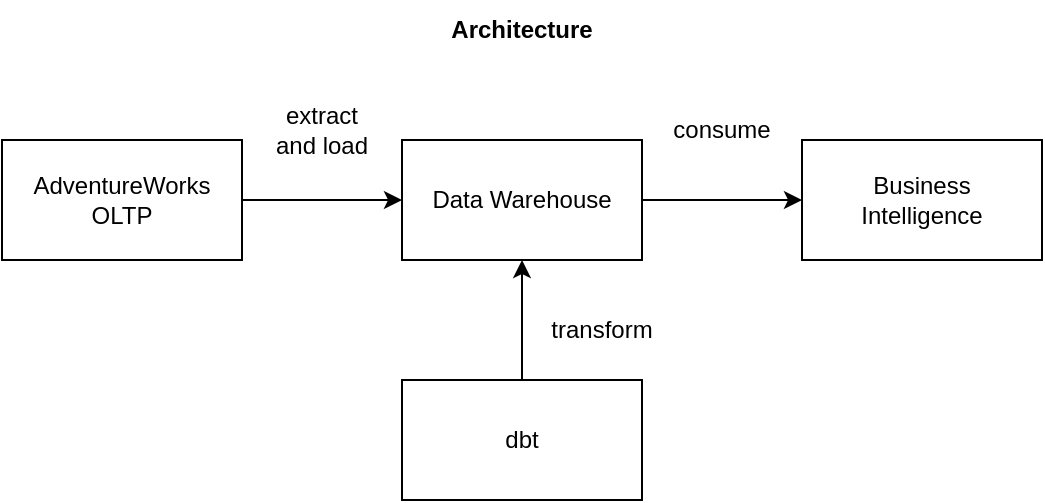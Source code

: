 <mxfile version="21.1.8" type="device" pages="6">
  <diagram id="25LpuPJbIzrsjiuAJUDY" name="architecture">
    <mxGraphModel dx="1246" dy="843" grid="1" gridSize="10" guides="1" tooltips="1" connect="1" arrows="1" fold="1" page="1" pageScale="1" pageWidth="827" pageHeight="1169" math="0" shadow="0">
      <root>
        <mxCell id="0" />
        <mxCell id="1" parent="0" />
        <mxCell id="F_o_-261j1FtH6VvdpUe-3" style="edgeStyle=orthogonalEdgeStyle;rounded=0;orthogonalLoop=1;jettySize=auto;html=1;exitX=1;exitY=0.5;exitDx=0;exitDy=0;entryX=0;entryY=0.5;entryDx=0;entryDy=0;" parent="1" source="F_o_-261j1FtH6VvdpUe-1" target="F_o_-261j1FtH6VvdpUe-2" edge="1">
          <mxGeometry relative="1" as="geometry" />
        </mxCell>
        <mxCell id="F_o_-261j1FtH6VvdpUe-1" value="AdventureWorks&lt;br&gt;OLTP" style="rounded=0;whiteSpace=wrap;html=1;" parent="1" vertex="1">
          <mxGeometry x="40" y="80" width="120" height="60" as="geometry" />
        </mxCell>
        <mxCell id="F_o_-261j1FtH6VvdpUe-5" style="edgeStyle=orthogonalEdgeStyle;rounded=0;orthogonalLoop=1;jettySize=auto;html=1;exitX=1;exitY=0.5;exitDx=0;exitDy=0;entryX=0;entryY=0.5;entryDx=0;entryDy=0;" parent="1" source="F_o_-261j1FtH6VvdpUe-2" target="F_o_-261j1FtH6VvdpUe-4" edge="1">
          <mxGeometry relative="1" as="geometry" />
        </mxCell>
        <mxCell id="F_o_-261j1FtH6VvdpUe-2" value="Data Warehouse" style="rounded=0;whiteSpace=wrap;html=1;" parent="1" vertex="1">
          <mxGeometry x="240" y="80" width="120" height="60" as="geometry" />
        </mxCell>
        <mxCell id="F_o_-261j1FtH6VvdpUe-4" value="Business &lt;br&gt;Intelligence" style="rounded=0;whiteSpace=wrap;html=1;" parent="1" vertex="1">
          <mxGeometry x="440" y="80" width="120" height="60" as="geometry" />
        </mxCell>
        <mxCell id="F_o_-261j1FtH6VvdpUe-7" style="edgeStyle=orthogonalEdgeStyle;rounded=0;orthogonalLoop=1;jettySize=auto;html=1;exitX=0.5;exitY=0;exitDx=0;exitDy=0;entryX=0.5;entryY=1;entryDx=0;entryDy=0;" parent="1" source="F_o_-261j1FtH6VvdpUe-6" target="F_o_-261j1FtH6VvdpUe-2" edge="1">
          <mxGeometry relative="1" as="geometry" />
        </mxCell>
        <mxCell id="F_o_-261j1FtH6VvdpUe-6" value="dbt" style="rounded=0;whiteSpace=wrap;html=1;" parent="1" vertex="1">
          <mxGeometry x="240" y="200" width="120" height="60" as="geometry" />
        </mxCell>
        <mxCell id="F_o_-261j1FtH6VvdpUe-8" value="extract and load" style="text;html=1;strokeColor=none;fillColor=none;align=center;verticalAlign=middle;whiteSpace=wrap;rounded=0;" parent="1" vertex="1">
          <mxGeometry x="170" y="60" width="60" height="30" as="geometry" />
        </mxCell>
        <mxCell id="F_o_-261j1FtH6VvdpUe-9" value="transform" style="text;html=1;strokeColor=none;fillColor=none;align=center;verticalAlign=middle;whiteSpace=wrap;rounded=0;" parent="1" vertex="1">
          <mxGeometry x="310" y="160" width="60" height="30" as="geometry" />
        </mxCell>
        <mxCell id="F_o_-261j1FtH6VvdpUe-10" value="consume" style="text;html=1;strokeColor=none;fillColor=none;align=center;verticalAlign=middle;whiteSpace=wrap;rounded=0;" parent="1" vertex="1">
          <mxGeometry x="370" y="60" width="60" height="30" as="geometry" />
        </mxCell>
        <mxCell id="F_o_-261j1FtH6VvdpUe-11" value="&lt;b&gt;Architecture&lt;/b&gt;" style="text;html=1;strokeColor=none;fillColor=none;align=center;verticalAlign=middle;whiteSpace=wrap;rounded=0;" parent="1" vertex="1">
          <mxGeometry x="245" y="10" width="110" height="30" as="geometry" />
        </mxCell>
      </root>
    </mxGraphModel>
  </diagram>
  <diagram name="deployment" id="yRwnGzX-JJf-l8SamVfC">
    <mxGraphModel dx="1195" dy="669" grid="1" gridSize="10" guides="1" tooltips="1" connect="1" arrows="1" fold="1" page="1" pageScale="1" pageWidth="827" pageHeight="1169" math="0" shadow="0">
      <root>
        <mxCell id="0" />
        <mxCell id="1" parent="0" />
        <mxCell id="bhlC7Yi3kCBPwoZep83k-1" value="" style="rounded=0;whiteSpace=wrap;html=1;" vertex="1" parent="1">
          <mxGeometry x="40" y="360" width="320" height="200" as="geometry" />
        </mxCell>
        <mxCell id="bhlC7Yi3kCBPwoZep83k-2" value="Database" style="text;html=1;strokeColor=none;fillColor=none;align=center;verticalAlign=middle;whiteSpace=wrap;rounded=0;" vertex="1" parent="1">
          <mxGeometry x="135" y="330" width="130" height="30" as="geometry" />
        </mxCell>
        <mxCell id="iuMLOF4knqOzXJUJAd---1" style="edgeStyle=orthogonalEdgeStyle;rounded=0;orthogonalLoop=1;jettySize=auto;html=1;exitX=0.5;exitY=1;exitDx=0;exitDy=0;entryX=0.5;entryY=0;entryDx=0;entryDy=0;" edge="1" parent="1" source="bhlC7Yi3kCBPwoZep83k-3" target="bhlC7Yi3kCBPwoZep83k-2">
          <mxGeometry relative="1" as="geometry" />
        </mxCell>
        <mxCell id="bhlC7Yi3kCBPwoZep83k-3" value="" style="rounded=0;whiteSpace=wrap;html=1;" vertex="1" parent="1">
          <mxGeometry x="40" y="70" width="320" height="200" as="geometry" />
        </mxCell>
        <mxCell id="bhlC7Yi3kCBPwoZep83k-4" value="date/*" style="rounded=0;whiteSpace=wrap;html=1;" vertex="1" parent="1">
          <mxGeometry x="60" y="110" width="120" height="30" as="geometry" />
        </mxCell>
        <mxCell id="bhlC7Yi3kCBPwoZep83k-5" value="dbt project" style="text;html=1;strokeColor=none;fillColor=none;align=center;verticalAlign=middle;whiteSpace=wrap;rounded=0;" vertex="1" parent="1">
          <mxGeometry x="160" y="40" width="80" height="30" as="geometry" />
        </mxCell>
        <mxCell id="bhlC7Yi3kCBPwoZep83k-7" value="seeds" style="text;html=1;strokeColor=none;fillColor=none;align=center;verticalAlign=middle;whiteSpace=wrap;rounded=0;" vertex="1" parent="1">
          <mxGeometry x="80" y="80" width="80" height="30" as="geometry" />
        </mxCell>
        <mxCell id="bhlC7Yi3kCBPwoZep83k-8" value="person/*" style="rounded=0;whiteSpace=wrap;html=1;" vertex="1" parent="1">
          <mxGeometry x="60" y="150" width="120" height="30" as="geometry" />
        </mxCell>
        <mxCell id="bhlC7Yi3kCBPwoZep83k-9" value="production/*" style="rounded=0;whiteSpace=wrap;html=1;" vertex="1" parent="1">
          <mxGeometry x="60" y="190" width="120" height="30" as="geometry" />
        </mxCell>
        <mxCell id="iuMLOF4knqOzXJUJAd---2" style="edgeStyle=orthogonalEdgeStyle;rounded=0;orthogonalLoop=1;jettySize=auto;html=1;exitX=0.5;exitY=1;exitDx=0;exitDy=0;entryX=0.583;entryY=0.005;entryDx=0;entryDy=0;entryPerimeter=0;" edge="1" parent="1" source="bhlC7Yi3kCBPwoZep83k-10" target="bhlC7Yi3kCBPwoZep83k-19">
          <mxGeometry relative="1" as="geometry" />
        </mxCell>
        <mxCell id="bhlC7Yi3kCBPwoZep83k-10" value="sales/*" style="rounded=0;whiteSpace=wrap;html=1;" vertex="1" parent="1">
          <mxGeometry x="60" y="230" width="120" height="30" as="geometry" />
        </mxCell>
        <mxCell id="bhlC7Yi3kCBPwoZep83k-11" value="models" style="text;html=1;strokeColor=none;fillColor=none;align=center;verticalAlign=middle;whiteSpace=wrap;rounded=0;" vertex="1" parent="1">
          <mxGeometry x="250" y="80" width="80" height="30" as="geometry" />
        </mxCell>
        <mxCell id="bhlC7Yi3kCBPwoZep83k-12" value="serving/*" style="rounded=0;whiteSpace=wrap;html=1;" vertex="1" parent="1">
          <mxGeometry x="230" y="110" width="120" height="30" as="geometry" />
        </mxCell>
        <mxCell id="bhlC7Yi3kCBPwoZep83k-13" value="fct_sales" style="rounded=0;whiteSpace=wrap;html=1;" vertex="1" parent="1">
          <mxGeometry x="240" y="150" width="110" height="30" as="geometry" />
        </mxCell>
        <mxCell id="bhlC7Yi3kCBPwoZep83k-14" value="dim_product" style="rounded=0;whiteSpace=wrap;html=1;" vertex="1" parent="1">
          <mxGeometry x="240" y="190" width="110" height="30" as="geometry" />
        </mxCell>
        <mxCell id="iuMLOF4knqOzXJUJAd---3" style="edgeStyle=orthogonalEdgeStyle;rounded=0;orthogonalLoop=1;jettySize=auto;html=1;exitX=0.5;exitY=1;exitDx=0;exitDy=0;entryX=0.626;entryY=0;entryDx=0;entryDy=0;entryPerimeter=0;" edge="1" parent="1" source="bhlC7Yi3kCBPwoZep83k-15" target="bhlC7Yi3kCBPwoZep83k-23">
          <mxGeometry relative="1" as="geometry" />
        </mxCell>
        <mxCell id="bhlC7Yi3kCBPwoZep83k-15" value="..." style="rounded=0;whiteSpace=wrap;html=1;" vertex="1" parent="1">
          <mxGeometry x="240" y="230" width="110" height="30" as="geometry" />
        </mxCell>
        <mxCell id="bhlC7Yi3kCBPwoZep83k-16" value="dbt build" style="text;html=1;strokeColor=none;fillColor=none;align=center;verticalAlign=middle;whiteSpace=wrap;rounded=0;" vertex="1" parent="1">
          <mxGeometry x="200" y="290" width="80" height="30" as="geometry" />
        </mxCell>
        <mxCell id="bhlC7Yi3kCBPwoZep83k-18" value="schema" style="text;html=1;strokeColor=none;fillColor=none;align=center;verticalAlign=middle;whiteSpace=wrap;rounded=0;" vertex="1" parent="1">
          <mxGeometry x="160" y="360" width="80" height="30" as="geometry" />
        </mxCell>
        <mxCell id="bhlC7Yi3kCBPwoZep83k-19" value="date" style="rounded=0;whiteSpace=wrap;html=1;" vertex="1" parent="1">
          <mxGeometry x="50" y="400" width="120" height="30" as="geometry" />
        </mxCell>
        <mxCell id="bhlC7Yi3kCBPwoZep83k-20" value="person" style="rounded=0;whiteSpace=wrap;html=1;" vertex="1" parent="1">
          <mxGeometry x="50" y="440" width="120" height="30" as="geometry" />
        </mxCell>
        <mxCell id="bhlC7Yi3kCBPwoZep83k-21" value="production" style="rounded=0;whiteSpace=wrap;html=1;" vertex="1" parent="1">
          <mxGeometry x="50" y="480" width="120" height="30" as="geometry" />
        </mxCell>
        <mxCell id="bhlC7Yi3kCBPwoZep83k-22" value="sales" style="rounded=0;whiteSpace=wrap;html=1;" vertex="1" parent="1">
          <mxGeometry x="50" y="520" width="120" height="30" as="geometry" />
        </mxCell>
        <mxCell id="bhlC7Yi3kCBPwoZep83k-23" value="serving" style="rounded=0;whiteSpace=wrap;html=1;" vertex="1" parent="1">
          <mxGeometry x="220" y="400" width="120" height="30" as="geometry" />
        </mxCell>
        <mxCell id="iuMLOF4knqOzXJUJAd---4" value="dbt seed" style="text;html=1;strokeColor=none;fillColor=none;align=center;verticalAlign=middle;whiteSpace=wrap;rounded=0;" vertex="1" parent="1">
          <mxGeometry x="110" y="290" width="80" height="30" as="geometry" />
        </mxCell>
        <mxCell id="iuMLOF4knqOzXJUJAd---5" value="dbt run" style="text;html=1;strokeColor=none;fillColor=none;align=center;verticalAlign=middle;whiteSpace=wrap;rounded=0;" vertex="1" parent="1">
          <mxGeometry x="300" y="290" width="80" height="30" as="geometry" />
        </mxCell>
      </root>
    </mxGraphModel>
  </diagram>
  <diagram id="sXDsMmODwdSEhfEYjFfu" name="source-schema">
    <mxGraphModel dx="1434" dy="746" grid="1" gridSize="10" guides="1" tooltips="1" connect="1" arrows="1" fold="1" page="1" pageScale="1" pageWidth="827" pageHeight="1169" math="0" shadow="0">
      <root>
        <mxCell id="0" />
        <mxCell id="1" parent="0" />
        <mxCell id="wsb7RD9fR-oVFSuOAuEQ-12" value="Person.Address" style="shape=table;startSize=30;container=1;collapsible=1;childLayout=tableLayout;fixedRows=1;rowLines=0;fontStyle=1;align=center;resizeLast=1;" parent="1" vertex="1">
          <mxGeometry x="540" y="40" width="180" height="180" as="geometry" />
        </mxCell>
        <mxCell id="wsb7RD9fR-oVFSuOAuEQ-13" value="" style="shape=tableRow;horizontal=0;startSize=0;swimlaneHead=0;swimlaneBody=0;fillColor=none;collapsible=0;dropTarget=0;points=[[0,0.5],[1,0.5]];portConstraint=eastwest;top=0;left=0;right=0;bottom=1;" parent="wsb7RD9fR-oVFSuOAuEQ-12" vertex="1">
          <mxGeometry y="30" width="180" height="30" as="geometry" />
        </mxCell>
        <mxCell id="wsb7RD9fR-oVFSuOAuEQ-14" value="PK" style="shape=partialRectangle;connectable=0;fillColor=none;top=0;left=0;bottom=0;right=0;fontStyle=1;overflow=hidden;" parent="wsb7RD9fR-oVFSuOAuEQ-13" vertex="1">
          <mxGeometry width="30" height="30" as="geometry">
            <mxRectangle width="30" height="30" as="alternateBounds" />
          </mxGeometry>
        </mxCell>
        <mxCell id="wsb7RD9fR-oVFSuOAuEQ-15" value="addressid" style="shape=partialRectangle;connectable=0;fillColor=none;top=0;left=0;bottom=0;right=0;align=left;spacingLeft=6;fontStyle=5;overflow=hidden;" parent="wsb7RD9fR-oVFSuOAuEQ-13" vertex="1">
          <mxGeometry x="30" width="150" height="30" as="geometry">
            <mxRectangle width="150" height="30" as="alternateBounds" />
          </mxGeometry>
        </mxCell>
        <mxCell id="wsb7RD9fR-oVFSuOAuEQ-16" value="" style="shape=tableRow;horizontal=0;startSize=0;swimlaneHead=0;swimlaneBody=0;fillColor=none;collapsible=0;dropTarget=0;points=[[0,0.5],[1,0.5]];portConstraint=eastwest;top=0;left=0;right=0;bottom=0;" parent="wsb7RD9fR-oVFSuOAuEQ-12" vertex="1">
          <mxGeometry y="60" width="180" height="30" as="geometry" />
        </mxCell>
        <mxCell id="wsb7RD9fR-oVFSuOAuEQ-17" value="FK" style="shape=partialRectangle;connectable=0;fillColor=none;top=0;left=0;bottom=0;right=0;editable=1;overflow=hidden;" parent="wsb7RD9fR-oVFSuOAuEQ-16" vertex="1">
          <mxGeometry width="30" height="30" as="geometry">
            <mxRectangle width="30" height="30" as="alternateBounds" />
          </mxGeometry>
        </mxCell>
        <mxCell id="wsb7RD9fR-oVFSuOAuEQ-18" value="stateprovinceid" style="shape=partialRectangle;connectable=0;fillColor=none;top=0;left=0;bottom=0;right=0;align=left;spacingLeft=6;overflow=hidden;" parent="wsb7RD9fR-oVFSuOAuEQ-16" vertex="1">
          <mxGeometry x="30" width="150" height="30" as="geometry">
            <mxRectangle width="150" height="30" as="alternateBounds" />
          </mxGeometry>
        </mxCell>
        <mxCell id="wsb7RD9fR-oVFSuOAuEQ-19" value="" style="shape=tableRow;horizontal=0;startSize=0;swimlaneHead=0;swimlaneBody=0;fillColor=none;collapsible=0;dropTarget=0;points=[[0,0.5],[1,0.5]];portConstraint=eastwest;top=0;left=0;right=0;bottom=0;" parent="wsb7RD9fR-oVFSuOAuEQ-12" vertex="1">
          <mxGeometry y="90" width="180" height="30" as="geometry" />
        </mxCell>
        <mxCell id="wsb7RD9fR-oVFSuOAuEQ-20" value="" style="shape=partialRectangle;connectable=0;fillColor=none;top=0;left=0;bottom=0;right=0;editable=1;overflow=hidden;" parent="wsb7RD9fR-oVFSuOAuEQ-19" vertex="1">
          <mxGeometry width="30" height="30" as="geometry">
            <mxRectangle width="30" height="30" as="alternateBounds" />
          </mxGeometry>
        </mxCell>
        <mxCell id="wsb7RD9fR-oVFSuOAuEQ-21" value="city" style="shape=partialRectangle;connectable=0;fillColor=none;top=0;left=0;bottom=0;right=0;align=left;spacingLeft=6;overflow=hidden;" parent="wsb7RD9fR-oVFSuOAuEQ-19" vertex="1">
          <mxGeometry x="30" width="150" height="30" as="geometry">
            <mxRectangle width="150" height="30" as="alternateBounds" />
          </mxGeometry>
        </mxCell>
        <mxCell id="wsb7RD9fR-oVFSuOAuEQ-22" value="" style="shape=tableRow;horizontal=0;startSize=0;swimlaneHead=0;swimlaneBody=0;fillColor=none;collapsible=0;dropTarget=0;points=[[0,0.5],[1,0.5]];portConstraint=eastwest;top=0;left=0;right=0;bottom=0;" parent="wsb7RD9fR-oVFSuOAuEQ-12" vertex="1">
          <mxGeometry y="120" width="180" height="30" as="geometry" />
        </mxCell>
        <mxCell id="wsb7RD9fR-oVFSuOAuEQ-23" value="" style="shape=partialRectangle;connectable=0;fillColor=none;top=0;left=0;bottom=0;right=0;editable=1;overflow=hidden;" parent="wsb7RD9fR-oVFSuOAuEQ-22" vertex="1">
          <mxGeometry width="30" height="30" as="geometry">
            <mxRectangle width="30" height="30" as="alternateBounds" />
          </mxGeometry>
        </mxCell>
        <mxCell id="wsb7RD9fR-oVFSuOAuEQ-24" value="addressline2" style="shape=partialRectangle;connectable=0;fillColor=none;top=0;left=0;bottom=0;right=0;align=left;spacingLeft=6;overflow=hidden;" parent="wsb7RD9fR-oVFSuOAuEQ-22" vertex="1">
          <mxGeometry x="30" width="150" height="30" as="geometry">
            <mxRectangle width="150" height="30" as="alternateBounds" />
          </mxGeometry>
        </mxCell>
        <mxCell id="wsb7RD9fR-oVFSuOAuEQ-25" value="" style="shape=tableRow;horizontal=0;startSize=0;swimlaneHead=0;swimlaneBody=0;fillColor=none;collapsible=0;dropTarget=0;points=[[0,0.5],[1,0.5]];portConstraint=eastwest;top=0;left=0;right=0;bottom=0;" parent="wsb7RD9fR-oVFSuOAuEQ-12" vertex="1">
          <mxGeometry y="150" width="180" height="30" as="geometry" />
        </mxCell>
        <mxCell id="wsb7RD9fR-oVFSuOAuEQ-26" value="" style="shape=partialRectangle;connectable=0;fillColor=none;top=0;left=0;bottom=0;right=0;editable=1;overflow=hidden;" parent="wsb7RD9fR-oVFSuOAuEQ-25" vertex="1">
          <mxGeometry width="30" height="30" as="geometry">
            <mxRectangle width="30" height="30" as="alternateBounds" />
          </mxGeometry>
        </mxCell>
        <mxCell id="wsb7RD9fR-oVFSuOAuEQ-27" value="..." style="shape=partialRectangle;connectable=0;fillColor=none;top=0;left=0;bottom=0;right=0;align=left;spacingLeft=6;overflow=hidden;" parent="wsb7RD9fR-oVFSuOAuEQ-25" vertex="1">
          <mxGeometry x="30" width="150" height="30" as="geometry">
            <mxRectangle width="150" height="30" as="alternateBounds" />
          </mxGeometry>
        </mxCell>
        <mxCell id="wsb7RD9fR-oVFSuOAuEQ-28" value="Person.CountryRegion" style="shape=table;startSize=30;container=1;collapsible=1;childLayout=tableLayout;fixedRows=1;rowLines=0;fontStyle=1;align=center;resizeLast=1;" parent="1" vertex="1">
          <mxGeometry x="40" y="40" width="180" height="120" as="geometry" />
        </mxCell>
        <mxCell id="wsb7RD9fR-oVFSuOAuEQ-29" value="" style="shape=tableRow;horizontal=0;startSize=0;swimlaneHead=0;swimlaneBody=0;fillColor=none;collapsible=0;dropTarget=0;points=[[0,0.5],[1,0.5]];portConstraint=eastwest;top=0;left=0;right=0;bottom=1;" parent="wsb7RD9fR-oVFSuOAuEQ-28" vertex="1">
          <mxGeometry y="30" width="180" height="30" as="geometry" />
        </mxCell>
        <mxCell id="wsb7RD9fR-oVFSuOAuEQ-30" value="PK" style="shape=partialRectangle;connectable=0;fillColor=none;top=0;left=0;bottom=0;right=0;fontStyle=1;overflow=hidden;" parent="wsb7RD9fR-oVFSuOAuEQ-29" vertex="1">
          <mxGeometry width="30" height="30" as="geometry">
            <mxRectangle width="30" height="30" as="alternateBounds" />
          </mxGeometry>
        </mxCell>
        <mxCell id="wsb7RD9fR-oVFSuOAuEQ-31" value="countryregioncode" style="shape=partialRectangle;connectable=0;fillColor=none;top=0;left=0;bottom=0;right=0;align=left;spacingLeft=6;fontStyle=5;overflow=hidden;" parent="wsb7RD9fR-oVFSuOAuEQ-29" vertex="1">
          <mxGeometry x="30" width="150" height="30" as="geometry">
            <mxRectangle width="150" height="30" as="alternateBounds" />
          </mxGeometry>
        </mxCell>
        <mxCell id="wsb7RD9fR-oVFSuOAuEQ-32" value="" style="shape=tableRow;horizontal=0;startSize=0;swimlaneHead=0;swimlaneBody=0;fillColor=none;collapsible=0;dropTarget=0;points=[[0,0.5],[1,0.5]];portConstraint=eastwest;top=0;left=0;right=0;bottom=0;" parent="wsb7RD9fR-oVFSuOAuEQ-28" vertex="1">
          <mxGeometry y="60" width="180" height="30" as="geometry" />
        </mxCell>
        <mxCell id="wsb7RD9fR-oVFSuOAuEQ-33" value="" style="shape=partialRectangle;connectable=0;fillColor=none;top=0;left=0;bottom=0;right=0;editable=1;overflow=hidden;" parent="wsb7RD9fR-oVFSuOAuEQ-32" vertex="1">
          <mxGeometry width="30" height="30" as="geometry">
            <mxRectangle width="30" height="30" as="alternateBounds" />
          </mxGeometry>
        </mxCell>
        <mxCell id="wsb7RD9fR-oVFSuOAuEQ-34" value="name" style="shape=partialRectangle;connectable=0;fillColor=none;top=0;left=0;bottom=0;right=0;align=left;spacingLeft=6;overflow=hidden;" parent="wsb7RD9fR-oVFSuOAuEQ-32" vertex="1">
          <mxGeometry x="30" width="150" height="30" as="geometry">
            <mxRectangle width="150" height="30" as="alternateBounds" />
          </mxGeometry>
        </mxCell>
        <mxCell id="wsb7RD9fR-oVFSuOAuEQ-35" value="" style="shape=tableRow;horizontal=0;startSize=0;swimlaneHead=0;swimlaneBody=0;fillColor=none;collapsible=0;dropTarget=0;points=[[0,0.5],[1,0.5]];portConstraint=eastwest;top=0;left=0;right=0;bottom=0;" parent="wsb7RD9fR-oVFSuOAuEQ-28" vertex="1">
          <mxGeometry y="90" width="180" height="30" as="geometry" />
        </mxCell>
        <mxCell id="wsb7RD9fR-oVFSuOAuEQ-36" value="" style="shape=partialRectangle;connectable=0;fillColor=none;top=0;left=0;bottom=0;right=0;editable=1;overflow=hidden;" parent="wsb7RD9fR-oVFSuOAuEQ-35" vertex="1">
          <mxGeometry width="30" height="30" as="geometry">
            <mxRectangle width="30" height="30" as="alternateBounds" />
          </mxGeometry>
        </mxCell>
        <mxCell id="wsb7RD9fR-oVFSuOAuEQ-37" value="modifieddate" style="shape=partialRectangle;connectable=0;fillColor=none;top=0;left=0;bottom=0;right=0;align=left;spacingLeft=6;overflow=hidden;" parent="wsb7RD9fR-oVFSuOAuEQ-35" vertex="1">
          <mxGeometry x="30" width="150" height="30" as="geometry">
            <mxRectangle width="150" height="30" as="alternateBounds" />
          </mxGeometry>
        </mxCell>
        <mxCell id="wsb7RD9fR-oVFSuOAuEQ-44" value="Person.StateProvince" style="shape=table;startSize=30;container=1;collapsible=1;childLayout=tableLayout;fixedRows=1;rowLines=0;fontStyle=1;align=center;resizeLast=1;" parent="1" vertex="1">
          <mxGeometry x="280" y="40" width="180" height="180" as="geometry" />
        </mxCell>
        <mxCell id="wsb7RD9fR-oVFSuOAuEQ-45" value="" style="shape=tableRow;horizontal=0;startSize=0;swimlaneHead=0;swimlaneBody=0;fillColor=none;collapsible=0;dropTarget=0;points=[[0,0.5],[1,0.5]];portConstraint=eastwest;top=0;left=0;right=0;bottom=1;" parent="wsb7RD9fR-oVFSuOAuEQ-44" vertex="1">
          <mxGeometry y="30" width="180" height="30" as="geometry" />
        </mxCell>
        <mxCell id="wsb7RD9fR-oVFSuOAuEQ-46" value="PK" style="shape=partialRectangle;connectable=0;fillColor=none;top=0;left=0;bottom=0;right=0;fontStyle=1;overflow=hidden;" parent="wsb7RD9fR-oVFSuOAuEQ-45" vertex="1">
          <mxGeometry width="30" height="30" as="geometry">
            <mxRectangle width="30" height="30" as="alternateBounds" />
          </mxGeometry>
        </mxCell>
        <mxCell id="wsb7RD9fR-oVFSuOAuEQ-47" value="stateprovinceid" style="shape=partialRectangle;connectable=0;fillColor=none;top=0;left=0;bottom=0;right=0;align=left;spacingLeft=6;fontStyle=5;overflow=hidden;" parent="wsb7RD9fR-oVFSuOAuEQ-45" vertex="1">
          <mxGeometry x="30" width="150" height="30" as="geometry">
            <mxRectangle width="150" height="30" as="alternateBounds" />
          </mxGeometry>
        </mxCell>
        <mxCell id="wsb7RD9fR-oVFSuOAuEQ-48" value="" style="shape=tableRow;horizontal=0;startSize=0;swimlaneHead=0;swimlaneBody=0;fillColor=none;collapsible=0;dropTarget=0;points=[[0,0.5],[1,0.5]];portConstraint=eastwest;top=0;left=0;right=0;bottom=0;" parent="wsb7RD9fR-oVFSuOAuEQ-44" vertex="1">
          <mxGeometry y="60" width="180" height="30" as="geometry" />
        </mxCell>
        <mxCell id="wsb7RD9fR-oVFSuOAuEQ-49" value="FK" style="shape=partialRectangle;connectable=0;fillColor=none;top=0;left=0;bottom=0;right=0;editable=1;overflow=hidden;" parent="wsb7RD9fR-oVFSuOAuEQ-48" vertex="1">
          <mxGeometry width="30" height="30" as="geometry">
            <mxRectangle width="30" height="30" as="alternateBounds" />
          </mxGeometry>
        </mxCell>
        <mxCell id="wsb7RD9fR-oVFSuOAuEQ-50" value="countryregioncode" style="shape=partialRectangle;connectable=0;fillColor=none;top=0;left=0;bottom=0;right=0;align=left;spacingLeft=6;overflow=hidden;" parent="wsb7RD9fR-oVFSuOAuEQ-48" vertex="1">
          <mxGeometry x="30" width="150" height="30" as="geometry">
            <mxRectangle width="150" height="30" as="alternateBounds" />
          </mxGeometry>
        </mxCell>
        <mxCell id="wsb7RD9fR-oVFSuOAuEQ-51" value="" style="shape=tableRow;horizontal=0;startSize=0;swimlaneHead=0;swimlaneBody=0;fillColor=none;collapsible=0;dropTarget=0;points=[[0,0.5],[1,0.5]];portConstraint=eastwest;top=0;left=0;right=0;bottom=0;" parent="wsb7RD9fR-oVFSuOAuEQ-44" vertex="1">
          <mxGeometry y="90" width="180" height="30" as="geometry" />
        </mxCell>
        <mxCell id="wsb7RD9fR-oVFSuOAuEQ-52" value="" style="shape=partialRectangle;connectable=0;fillColor=none;top=0;left=0;bottom=0;right=0;editable=1;overflow=hidden;" parent="wsb7RD9fR-oVFSuOAuEQ-51" vertex="1">
          <mxGeometry width="30" height="30" as="geometry">
            <mxRectangle width="30" height="30" as="alternateBounds" />
          </mxGeometry>
        </mxCell>
        <mxCell id="wsb7RD9fR-oVFSuOAuEQ-53" value="name" style="shape=partialRectangle;connectable=0;fillColor=none;top=0;left=0;bottom=0;right=0;align=left;spacingLeft=6;overflow=hidden;" parent="wsb7RD9fR-oVFSuOAuEQ-51" vertex="1">
          <mxGeometry x="30" width="150" height="30" as="geometry">
            <mxRectangle width="150" height="30" as="alternateBounds" />
          </mxGeometry>
        </mxCell>
        <mxCell id="wsb7RD9fR-oVFSuOAuEQ-54" value="" style="shape=tableRow;horizontal=0;startSize=0;swimlaneHead=0;swimlaneBody=0;fillColor=none;collapsible=0;dropTarget=0;points=[[0,0.5],[1,0.5]];portConstraint=eastwest;top=0;left=0;right=0;bottom=0;" parent="wsb7RD9fR-oVFSuOAuEQ-44" vertex="1">
          <mxGeometry y="120" width="180" height="30" as="geometry" />
        </mxCell>
        <mxCell id="wsb7RD9fR-oVFSuOAuEQ-55" value="" style="shape=partialRectangle;connectable=0;fillColor=none;top=0;left=0;bottom=0;right=0;editable=1;overflow=hidden;" parent="wsb7RD9fR-oVFSuOAuEQ-54" vertex="1">
          <mxGeometry width="30" height="30" as="geometry">
            <mxRectangle width="30" height="30" as="alternateBounds" />
          </mxGeometry>
        </mxCell>
        <mxCell id="wsb7RD9fR-oVFSuOAuEQ-56" value="stateprovincecode" style="shape=partialRectangle;connectable=0;fillColor=none;top=0;left=0;bottom=0;right=0;align=left;spacingLeft=6;overflow=hidden;" parent="wsb7RD9fR-oVFSuOAuEQ-54" vertex="1">
          <mxGeometry x="30" width="150" height="30" as="geometry">
            <mxRectangle width="150" height="30" as="alternateBounds" />
          </mxGeometry>
        </mxCell>
        <mxCell id="wsb7RD9fR-oVFSuOAuEQ-57" value="" style="shape=tableRow;horizontal=0;startSize=0;swimlaneHead=0;swimlaneBody=0;fillColor=none;collapsible=0;dropTarget=0;points=[[0,0.5],[1,0.5]];portConstraint=eastwest;top=0;left=0;right=0;bottom=0;" parent="wsb7RD9fR-oVFSuOAuEQ-44" vertex="1">
          <mxGeometry y="150" width="180" height="30" as="geometry" />
        </mxCell>
        <mxCell id="wsb7RD9fR-oVFSuOAuEQ-58" value="" style="shape=partialRectangle;connectable=0;fillColor=none;top=0;left=0;bottom=0;right=0;editable=1;overflow=hidden;" parent="wsb7RD9fR-oVFSuOAuEQ-57" vertex="1">
          <mxGeometry width="30" height="30" as="geometry">
            <mxRectangle width="30" height="30" as="alternateBounds" />
          </mxGeometry>
        </mxCell>
        <mxCell id="wsb7RD9fR-oVFSuOAuEQ-59" value="territoryid" style="shape=partialRectangle;connectable=0;fillColor=none;top=0;left=0;bottom=0;right=0;align=left;spacingLeft=6;overflow=hidden;" parent="wsb7RD9fR-oVFSuOAuEQ-57" vertex="1">
          <mxGeometry x="30" width="150" height="30" as="geometry">
            <mxRectangle width="150" height="30" as="alternateBounds" />
          </mxGeometry>
        </mxCell>
        <mxCell id="wsb7RD9fR-oVFSuOAuEQ-60" style="edgeStyle=orthogonalEdgeStyle;rounded=0;orthogonalLoop=1;jettySize=auto;html=1;exitX=0;exitY=0.5;exitDx=0;exitDy=0;entryX=1;entryY=0.5;entryDx=0;entryDy=0;curved=1;endArrow=ERone;endFill=0;startArrow=ERmany;startFill=0;" parent="1" source="wsb7RD9fR-oVFSuOAuEQ-16" target="wsb7RD9fR-oVFSuOAuEQ-45" edge="1">
          <mxGeometry relative="1" as="geometry" />
        </mxCell>
        <mxCell id="wsb7RD9fR-oVFSuOAuEQ-61" style="edgeStyle=orthogonalEdgeStyle;rounded=0;orthogonalLoop=1;jettySize=auto;html=1;exitX=0;exitY=0.5;exitDx=0;exitDy=0;entryX=1;entryY=0.5;entryDx=0;entryDy=0;curved=1;endArrow=ERone;endFill=0;startArrow=ERmany;startFill=0;" parent="1" source="wsb7RD9fR-oVFSuOAuEQ-48" target="wsb7RD9fR-oVFSuOAuEQ-29" edge="1">
          <mxGeometry relative="1" as="geometry">
            <mxPoint x="280.0" y="220" as="sourcePoint" />
            <mxPoint x="200.0" y="190" as="targetPoint" />
          </mxGeometry>
        </mxCell>
        <mxCell id="wsb7RD9fR-oVFSuOAuEQ-62" value="Person.Person" style="shape=table;startSize=30;container=1;collapsible=1;childLayout=tableLayout;fixedRows=1;rowLines=0;fontStyle=1;align=center;resizeLast=1;" parent="1" vertex="1">
          <mxGeometry x="280" y="320" width="180" height="180" as="geometry" />
        </mxCell>
        <mxCell id="wsb7RD9fR-oVFSuOAuEQ-63" value="" style="shape=tableRow;horizontal=0;startSize=0;swimlaneHead=0;swimlaneBody=0;fillColor=none;collapsible=0;dropTarget=0;points=[[0,0.5],[1,0.5]];portConstraint=eastwest;top=0;left=0;right=0;bottom=1;" parent="wsb7RD9fR-oVFSuOAuEQ-62" vertex="1">
          <mxGeometry y="30" width="180" height="30" as="geometry" />
        </mxCell>
        <mxCell id="wsb7RD9fR-oVFSuOAuEQ-64" value="PK" style="shape=partialRectangle;connectable=0;fillColor=none;top=0;left=0;bottom=0;right=0;fontStyle=1;overflow=hidden;" parent="wsb7RD9fR-oVFSuOAuEQ-63" vertex="1">
          <mxGeometry width="30" height="30" as="geometry">
            <mxRectangle width="30" height="30" as="alternateBounds" />
          </mxGeometry>
        </mxCell>
        <mxCell id="wsb7RD9fR-oVFSuOAuEQ-65" value="businessentityid" style="shape=partialRectangle;connectable=0;fillColor=none;top=0;left=0;bottom=0;right=0;align=left;spacingLeft=6;fontStyle=5;overflow=hidden;" parent="wsb7RD9fR-oVFSuOAuEQ-63" vertex="1">
          <mxGeometry x="30" width="150" height="30" as="geometry">
            <mxRectangle width="150" height="30" as="alternateBounds" />
          </mxGeometry>
        </mxCell>
        <mxCell id="wsb7RD9fR-oVFSuOAuEQ-66" value="" style="shape=tableRow;horizontal=0;startSize=0;swimlaneHead=0;swimlaneBody=0;fillColor=none;collapsible=0;dropTarget=0;points=[[0,0.5],[1,0.5]];portConstraint=eastwest;top=0;left=0;right=0;bottom=0;" parent="wsb7RD9fR-oVFSuOAuEQ-62" vertex="1">
          <mxGeometry y="60" width="180" height="30" as="geometry" />
        </mxCell>
        <mxCell id="wsb7RD9fR-oVFSuOAuEQ-67" value="" style="shape=partialRectangle;connectable=0;fillColor=none;top=0;left=0;bottom=0;right=0;editable=1;overflow=hidden;" parent="wsb7RD9fR-oVFSuOAuEQ-66" vertex="1">
          <mxGeometry width="30" height="30" as="geometry">
            <mxRectangle width="30" height="30" as="alternateBounds" />
          </mxGeometry>
        </mxCell>
        <mxCell id="wsb7RD9fR-oVFSuOAuEQ-68" value="firstname" style="shape=partialRectangle;connectable=0;fillColor=none;top=0;left=0;bottom=0;right=0;align=left;spacingLeft=6;overflow=hidden;" parent="wsb7RD9fR-oVFSuOAuEQ-66" vertex="1">
          <mxGeometry x="30" width="150" height="30" as="geometry">
            <mxRectangle width="150" height="30" as="alternateBounds" />
          </mxGeometry>
        </mxCell>
        <mxCell id="wsb7RD9fR-oVFSuOAuEQ-69" value="" style="shape=tableRow;horizontal=0;startSize=0;swimlaneHead=0;swimlaneBody=0;fillColor=none;collapsible=0;dropTarget=0;points=[[0,0.5],[1,0.5]];portConstraint=eastwest;top=0;left=0;right=0;bottom=0;" parent="wsb7RD9fR-oVFSuOAuEQ-62" vertex="1">
          <mxGeometry y="90" width="180" height="30" as="geometry" />
        </mxCell>
        <mxCell id="wsb7RD9fR-oVFSuOAuEQ-70" value="" style="shape=partialRectangle;connectable=0;fillColor=none;top=0;left=0;bottom=0;right=0;editable=1;overflow=hidden;" parent="wsb7RD9fR-oVFSuOAuEQ-69" vertex="1">
          <mxGeometry width="30" height="30" as="geometry">
            <mxRectangle width="30" height="30" as="alternateBounds" />
          </mxGeometry>
        </mxCell>
        <mxCell id="wsb7RD9fR-oVFSuOAuEQ-71" value="middlename" style="shape=partialRectangle;connectable=0;fillColor=none;top=0;left=0;bottom=0;right=0;align=left;spacingLeft=6;overflow=hidden;" parent="wsb7RD9fR-oVFSuOAuEQ-69" vertex="1">
          <mxGeometry x="30" width="150" height="30" as="geometry">
            <mxRectangle width="150" height="30" as="alternateBounds" />
          </mxGeometry>
        </mxCell>
        <mxCell id="wsb7RD9fR-oVFSuOAuEQ-72" value="" style="shape=tableRow;horizontal=0;startSize=0;swimlaneHead=0;swimlaneBody=0;fillColor=none;collapsible=0;dropTarget=0;points=[[0,0.5],[1,0.5]];portConstraint=eastwest;top=0;left=0;right=0;bottom=0;" parent="wsb7RD9fR-oVFSuOAuEQ-62" vertex="1">
          <mxGeometry y="120" width="180" height="30" as="geometry" />
        </mxCell>
        <mxCell id="wsb7RD9fR-oVFSuOAuEQ-73" value="" style="shape=partialRectangle;connectable=0;fillColor=none;top=0;left=0;bottom=0;right=0;editable=1;overflow=hidden;" parent="wsb7RD9fR-oVFSuOAuEQ-72" vertex="1">
          <mxGeometry width="30" height="30" as="geometry">
            <mxRectangle width="30" height="30" as="alternateBounds" />
          </mxGeometry>
        </mxCell>
        <mxCell id="wsb7RD9fR-oVFSuOAuEQ-74" value="lastname" style="shape=partialRectangle;connectable=0;fillColor=none;top=0;left=0;bottom=0;right=0;align=left;spacingLeft=6;overflow=hidden;" parent="wsb7RD9fR-oVFSuOAuEQ-72" vertex="1">
          <mxGeometry x="30" width="150" height="30" as="geometry">
            <mxRectangle width="150" height="30" as="alternateBounds" />
          </mxGeometry>
        </mxCell>
        <mxCell id="wsb7RD9fR-oVFSuOAuEQ-75" value="" style="shape=tableRow;horizontal=0;startSize=0;swimlaneHead=0;swimlaneBody=0;fillColor=none;collapsible=0;dropTarget=0;points=[[0,0.5],[1,0.5]];portConstraint=eastwest;top=0;left=0;right=0;bottom=0;" parent="wsb7RD9fR-oVFSuOAuEQ-62" vertex="1">
          <mxGeometry y="150" width="180" height="30" as="geometry" />
        </mxCell>
        <mxCell id="wsb7RD9fR-oVFSuOAuEQ-76" value="" style="shape=partialRectangle;connectable=0;fillColor=none;top=0;left=0;bottom=0;right=0;editable=1;overflow=hidden;" parent="wsb7RD9fR-oVFSuOAuEQ-75" vertex="1">
          <mxGeometry width="30" height="30" as="geometry">
            <mxRectangle width="30" height="30" as="alternateBounds" />
          </mxGeometry>
        </mxCell>
        <mxCell id="wsb7RD9fR-oVFSuOAuEQ-77" value="..." style="shape=partialRectangle;connectable=0;fillColor=none;top=0;left=0;bottom=0;right=0;align=left;spacingLeft=6;overflow=hidden;" parent="wsb7RD9fR-oVFSuOAuEQ-75" vertex="1">
          <mxGeometry x="30" width="150" height="30" as="geometry">
            <mxRectangle width="150" height="30" as="alternateBounds" />
          </mxGeometry>
        </mxCell>
        <mxCell id="wsb7RD9fR-oVFSuOAuEQ-78" value="Production.Product" style="shape=table;startSize=30;container=1;collapsible=1;childLayout=tableLayout;fixedRows=1;rowLines=0;fontStyle=1;align=center;resizeLast=1;" parent="1" vertex="1">
          <mxGeometry x="1330" y="50" width="180" height="180" as="geometry" />
        </mxCell>
        <mxCell id="wsb7RD9fR-oVFSuOAuEQ-79" value="" style="shape=tableRow;horizontal=0;startSize=0;swimlaneHead=0;swimlaneBody=0;fillColor=none;collapsible=0;dropTarget=0;points=[[0,0.5],[1,0.5]];portConstraint=eastwest;top=0;left=0;right=0;bottom=1;" parent="wsb7RD9fR-oVFSuOAuEQ-78" vertex="1">
          <mxGeometry y="30" width="180" height="30" as="geometry" />
        </mxCell>
        <mxCell id="wsb7RD9fR-oVFSuOAuEQ-80" value="PK" style="shape=partialRectangle;connectable=0;fillColor=none;top=0;left=0;bottom=0;right=0;fontStyle=1;overflow=hidden;" parent="wsb7RD9fR-oVFSuOAuEQ-79" vertex="1">
          <mxGeometry width="30" height="30" as="geometry">
            <mxRectangle width="30" height="30" as="alternateBounds" />
          </mxGeometry>
        </mxCell>
        <mxCell id="wsb7RD9fR-oVFSuOAuEQ-81" value="productid" style="shape=partialRectangle;connectable=0;fillColor=none;top=0;left=0;bottom=0;right=0;align=left;spacingLeft=6;fontStyle=5;overflow=hidden;" parent="wsb7RD9fR-oVFSuOAuEQ-79" vertex="1">
          <mxGeometry x="30" width="150" height="30" as="geometry">
            <mxRectangle width="150" height="30" as="alternateBounds" />
          </mxGeometry>
        </mxCell>
        <mxCell id="wsb7RD9fR-oVFSuOAuEQ-82" value="" style="shape=tableRow;horizontal=0;startSize=0;swimlaneHead=0;swimlaneBody=0;fillColor=none;collapsible=0;dropTarget=0;points=[[0,0.5],[1,0.5]];portConstraint=eastwest;top=0;left=0;right=0;bottom=0;" parent="wsb7RD9fR-oVFSuOAuEQ-78" vertex="1">
          <mxGeometry y="60" width="180" height="30" as="geometry" />
        </mxCell>
        <mxCell id="wsb7RD9fR-oVFSuOAuEQ-83" value="" style="shape=partialRectangle;connectable=0;fillColor=none;top=0;left=0;bottom=0;right=0;editable=1;overflow=hidden;" parent="wsb7RD9fR-oVFSuOAuEQ-82" vertex="1">
          <mxGeometry width="30" height="30" as="geometry">
            <mxRectangle width="30" height="30" as="alternateBounds" />
          </mxGeometry>
        </mxCell>
        <mxCell id="wsb7RD9fR-oVFSuOAuEQ-84" value="name" style="shape=partialRectangle;connectable=0;fillColor=none;top=0;left=0;bottom=0;right=0;align=left;spacingLeft=6;overflow=hidden;" parent="wsb7RD9fR-oVFSuOAuEQ-82" vertex="1">
          <mxGeometry x="30" width="150" height="30" as="geometry">
            <mxRectangle width="150" height="30" as="alternateBounds" />
          </mxGeometry>
        </mxCell>
        <mxCell id="wsb7RD9fR-oVFSuOAuEQ-85" value="" style="shape=tableRow;horizontal=0;startSize=0;swimlaneHead=0;swimlaneBody=0;fillColor=none;collapsible=0;dropTarget=0;points=[[0,0.5],[1,0.5]];portConstraint=eastwest;top=0;left=0;right=0;bottom=0;" parent="wsb7RD9fR-oVFSuOAuEQ-78" vertex="1">
          <mxGeometry y="90" width="180" height="30" as="geometry" />
        </mxCell>
        <mxCell id="wsb7RD9fR-oVFSuOAuEQ-86" value="" style="shape=partialRectangle;connectable=0;fillColor=none;top=0;left=0;bottom=0;right=0;editable=1;overflow=hidden;" parent="wsb7RD9fR-oVFSuOAuEQ-85" vertex="1">
          <mxGeometry width="30" height="30" as="geometry">
            <mxRectangle width="30" height="30" as="alternateBounds" />
          </mxGeometry>
        </mxCell>
        <mxCell id="wsb7RD9fR-oVFSuOAuEQ-87" value="productmodelid" style="shape=partialRectangle;connectable=0;fillColor=none;top=0;left=0;bottom=0;right=0;align=left;spacingLeft=6;overflow=hidden;" parent="wsb7RD9fR-oVFSuOAuEQ-85" vertex="1">
          <mxGeometry x="30" width="150" height="30" as="geometry">
            <mxRectangle width="150" height="30" as="alternateBounds" />
          </mxGeometry>
        </mxCell>
        <mxCell id="wsb7RD9fR-oVFSuOAuEQ-88" value="" style="shape=tableRow;horizontal=0;startSize=0;swimlaneHead=0;swimlaneBody=0;fillColor=none;collapsible=0;dropTarget=0;points=[[0,0.5],[1,0.5]];portConstraint=eastwest;top=0;left=0;right=0;bottom=0;" parent="wsb7RD9fR-oVFSuOAuEQ-78" vertex="1">
          <mxGeometry y="120" width="180" height="30" as="geometry" />
        </mxCell>
        <mxCell id="wsb7RD9fR-oVFSuOAuEQ-89" value="FK" style="shape=partialRectangle;connectable=0;fillColor=none;top=0;left=0;bottom=0;right=0;editable=1;overflow=hidden;" parent="wsb7RD9fR-oVFSuOAuEQ-88" vertex="1">
          <mxGeometry width="30" height="30" as="geometry">
            <mxRectangle width="30" height="30" as="alternateBounds" />
          </mxGeometry>
        </mxCell>
        <mxCell id="wsb7RD9fR-oVFSuOAuEQ-90" value="productsubcategoryid" style="shape=partialRectangle;connectable=0;fillColor=none;top=0;left=0;bottom=0;right=0;align=left;spacingLeft=6;overflow=hidden;" parent="wsb7RD9fR-oVFSuOAuEQ-88" vertex="1">
          <mxGeometry x="30" width="150" height="30" as="geometry">
            <mxRectangle width="150" height="30" as="alternateBounds" />
          </mxGeometry>
        </mxCell>
        <mxCell id="wsb7RD9fR-oVFSuOAuEQ-91" value="" style="shape=tableRow;horizontal=0;startSize=0;swimlaneHead=0;swimlaneBody=0;fillColor=none;collapsible=0;dropTarget=0;points=[[0,0.5],[1,0.5]];portConstraint=eastwest;top=0;left=0;right=0;bottom=0;" parent="wsb7RD9fR-oVFSuOAuEQ-78" vertex="1">
          <mxGeometry y="150" width="180" height="30" as="geometry" />
        </mxCell>
        <mxCell id="wsb7RD9fR-oVFSuOAuEQ-92" value="" style="shape=partialRectangle;connectable=0;fillColor=none;top=0;left=0;bottom=0;right=0;editable=1;overflow=hidden;" parent="wsb7RD9fR-oVFSuOAuEQ-91" vertex="1">
          <mxGeometry width="30" height="30" as="geometry">
            <mxRectangle width="30" height="30" as="alternateBounds" />
          </mxGeometry>
        </mxCell>
        <mxCell id="wsb7RD9fR-oVFSuOAuEQ-93" value="..." style="shape=partialRectangle;connectable=0;fillColor=none;top=0;left=0;bottom=0;right=0;align=left;spacingLeft=6;overflow=hidden;" parent="wsb7RD9fR-oVFSuOAuEQ-91" vertex="1">
          <mxGeometry x="30" width="150" height="30" as="geometry">
            <mxRectangle width="150" height="30" as="alternateBounds" />
          </mxGeometry>
        </mxCell>
        <mxCell id="wsb7RD9fR-oVFSuOAuEQ-94" value="Production.Product&#xa;Subcategory" style="shape=table;startSize=30;container=1;collapsible=1;childLayout=tableLayout;fixedRows=1;rowLines=0;fontStyle=1;align=center;resizeLast=1;" parent="1" vertex="1">
          <mxGeometry x="1570" y="50" width="180" height="180" as="geometry" />
        </mxCell>
        <mxCell id="wsb7RD9fR-oVFSuOAuEQ-95" value="" style="shape=tableRow;horizontal=0;startSize=0;swimlaneHead=0;swimlaneBody=0;fillColor=none;collapsible=0;dropTarget=0;points=[[0,0.5],[1,0.5]];portConstraint=eastwest;top=0;left=0;right=0;bottom=1;" parent="wsb7RD9fR-oVFSuOAuEQ-94" vertex="1">
          <mxGeometry y="30" width="180" height="30" as="geometry" />
        </mxCell>
        <mxCell id="wsb7RD9fR-oVFSuOAuEQ-96" value="PK" style="shape=partialRectangle;connectable=0;fillColor=none;top=0;left=0;bottom=0;right=0;fontStyle=1;overflow=hidden;" parent="wsb7RD9fR-oVFSuOAuEQ-95" vertex="1">
          <mxGeometry width="30" height="30" as="geometry">
            <mxRectangle width="30" height="30" as="alternateBounds" />
          </mxGeometry>
        </mxCell>
        <mxCell id="wsb7RD9fR-oVFSuOAuEQ-97" value="productsubcategoryid" style="shape=partialRectangle;connectable=0;fillColor=none;top=0;left=0;bottom=0;right=0;align=left;spacingLeft=6;fontStyle=5;overflow=hidden;" parent="wsb7RD9fR-oVFSuOAuEQ-95" vertex="1">
          <mxGeometry x="30" width="150" height="30" as="geometry">
            <mxRectangle width="150" height="30" as="alternateBounds" />
          </mxGeometry>
        </mxCell>
        <mxCell id="wsb7RD9fR-oVFSuOAuEQ-98" value="" style="shape=tableRow;horizontal=0;startSize=0;swimlaneHead=0;swimlaneBody=0;fillColor=none;collapsible=0;dropTarget=0;points=[[0,0.5],[1,0.5]];portConstraint=eastwest;top=0;left=0;right=0;bottom=0;" parent="wsb7RD9fR-oVFSuOAuEQ-94" vertex="1">
          <mxGeometry y="60" width="180" height="30" as="geometry" />
        </mxCell>
        <mxCell id="wsb7RD9fR-oVFSuOAuEQ-99" value="FK" style="shape=partialRectangle;connectable=0;fillColor=none;top=0;left=0;bottom=0;right=0;editable=1;overflow=hidden;" parent="wsb7RD9fR-oVFSuOAuEQ-98" vertex="1">
          <mxGeometry width="30" height="30" as="geometry">
            <mxRectangle width="30" height="30" as="alternateBounds" />
          </mxGeometry>
        </mxCell>
        <mxCell id="wsb7RD9fR-oVFSuOAuEQ-100" value="productcategoryid" style="shape=partialRectangle;connectable=0;fillColor=none;top=0;left=0;bottom=0;right=0;align=left;spacingLeft=6;overflow=hidden;" parent="wsb7RD9fR-oVFSuOAuEQ-98" vertex="1">
          <mxGeometry x="30" width="150" height="30" as="geometry">
            <mxRectangle width="150" height="30" as="alternateBounds" />
          </mxGeometry>
        </mxCell>
        <mxCell id="wsb7RD9fR-oVFSuOAuEQ-101" value="" style="shape=tableRow;horizontal=0;startSize=0;swimlaneHead=0;swimlaneBody=0;fillColor=none;collapsible=0;dropTarget=0;points=[[0,0.5],[1,0.5]];portConstraint=eastwest;top=0;left=0;right=0;bottom=0;" parent="wsb7RD9fR-oVFSuOAuEQ-94" vertex="1">
          <mxGeometry y="90" width="180" height="30" as="geometry" />
        </mxCell>
        <mxCell id="wsb7RD9fR-oVFSuOAuEQ-102" value="" style="shape=partialRectangle;connectable=0;fillColor=none;top=0;left=0;bottom=0;right=0;editable=1;overflow=hidden;" parent="wsb7RD9fR-oVFSuOAuEQ-101" vertex="1">
          <mxGeometry width="30" height="30" as="geometry">
            <mxRectangle width="30" height="30" as="alternateBounds" />
          </mxGeometry>
        </mxCell>
        <mxCell id="wsb7RD9fR-oVFSuOAuEQ-103" value="name" style="shape=partialRectangle;connectable=0;fillColor=none;top=0;left=0;bottom=0;right=0;align=left;spacingLeft=6;overflow=hidden;" parent="wsb7RD9fR-oVFSuOAuEQ-101" vertex="1">
          <mxGeometry x="30" width="150" height="30" as="geometry">
            <mxRectangle width="150" height="30" as="alternateBounds" />
          </mxGeometry>
        </mxCell>
        <mxCell id="wsb7RD9fR-oVFSuOAuEQ-104" value="" style="shape=tableRow;horizontal=0;startSize=0;swimlaneHead=0;swimlaneBody=0;fillColor=none;collapsible=0;dropTarget=0;points=[[0,0.5],[1,0.5]];portConstraint=eastwest;top=0;left=0;right=0;bottom=0;" parent="wsb7RD9fR-oVFSuOAuEQ-94" vertex="1">
          <mxGeometry y="120" width="180" height="30" as="geometry" />
        </mxCell>
        <mxCell id="wsb7RD9fR-oVFSuOAuEQ-105" value="" style="shape=partialRectangle;connectable=0;fillColor=none;top=0;left=0;bottom=0;right=0;editable=1;overflow=hidden;" parent="wsb7RD9fR-oVFSuOAuEQ-104" vertex="1">
          <mxGeometry width="30" height="30" as="geometry">
            <mxRectangle width="30" height="30" as="alternateBounds" />
          </mxGeometry>
        </mxCell>
        <mxCell id="wsb7RD9fR-oVFSuOAuEQ-106" value="modifieddate" style="shape=partialRectangle;connectable=0;fillColor=none;top=0;left=0;bottom=0;right=0;align=left;spacingLeft=6;overflow=hidden;" parent="wsb7RD9fR-oVFSuOAuEQ-104" vertex="1">
          <mxGeometry x="30" width="150" height="30" as="geometry">
            <mxRectangle width="150" height="30" as="alternateBounds" />
          </mxGeometry>
        </mxCell>
        <mxCell id="wsb7RD9fR-oVFSuOAuEQ-107" value="" style="shape=tableRow;horizontal=0;startSize=0;swimlaneHead=0;swimlaneBody=0;fillColor=none;collapsible=0;dropTarget=0;points=[[0,0.5],[1,0.5]];portConstraint=eastwest;top=0;left=0;right=0;bottom=0;" parent="wsb7RD9fR-oVFSuOAuEQ-94" vertex="1">
          <mxGeometry y="150" width="180" height="30" as="geometry" />
        </mxCell>
        <mxCell id="wsb7RD9fR-oVFSuOAuEQ-108" value="" style="shape=partialRectangle;connectable=0;fillColor=none;top=0;left=0;bottom=0;right=0;editable=1;overflow=hidden;" parent="wsb7RD9fR-oVFSuOAuEQ-107" vertex="1">
          <mxGeometry width="30" height="30" as="geometry">
            <mxRectangle width="30" height="30" as="alternateBounds" />
          </mxGeometry>
        </mxCell>
        <mxCell id="wsb7RD9fR-oVFSuOAuEQ-109" value="..." style="shape=partialRectangle;connectable=0;fillColor=none;top=0;left=0;bottom=0;right=0;align=left;spacingLeft=6;overflow=hidden;" parent="wsb7RD9fR-oVFSuOAuEQ-107" vertex="1">
          <mxGeometry x="30" width="150" height="30" as="geometry">
            <mxRectangle width="150" height="30" as="alternateBounds" />
          </mxGeometry>
        </mxCell>
        <mxCell id="wsb7RD9fR-oVFSuOAuEQ-110" value="Production.Product&#xa;Category" style="shape=table;startSize=30;container=1;collapsible=1;childLayout=tableLayout;fixedRows=1;rowLines=0;fontStyle=1;align=center;resizeLast=1;" parent="1" vertex="1">
          <mxGeometry x="1810" y="50" width="180" height="120" as="geometry" />
        </mxCell>
        <mxCell id="wsb7RD9fR-oVFSuOAuEQ-111" value="" style="shape=tableRow;horizontal=0;startSize=0;swimlaneHead=0;swimlaneBody=0;fillColor=none;collapsible=0;dropTarget=0;points=[[0,0.5],[1,0.5]];portConstraint=eastwest;top=0;left=0;right=0;bottom=1;" parent="wsb7RD9fR-oVFSuOAuEQ-110" vertex="1">
          <mxGeometry y="30" width="180" height="30" as="geometry" />
        </mxCell>
        <mxCell id="wsb7RD9fR-oVFSuOAuEQ-112" value="PK" style="shape=partialRectangle;connectable=0;fillColor=none;top=0;left=0;bottom=0;right=0;fontStyle=1;overflow=hidden;" parent="wsb7RD9fR-oVFSuOAuEQ-111" vertex="1">
          <mxGeometry width="30" height="30" as="geometry">
            <mxRectangle width="30" height="30" as="alternateBounds" />
          </mxGeometry>
        </mxCell>
        <mxCell id="wsb7RD9fR-oVFSuOAuEQ-113" value="productcategoryid" style="shape=partialRectangle;connectable=0;fillColor=none;top=0;left=0;bottom=0;right=0;align=left;spacingLeft=6;fontStyle=5;overflow=hidden;" parent="wsb7RD9fR-oVFSuOAuEQ-111" vertex="1">
          <mxGeometry x="30" width="150" height="30" as="geometry">
            <mxRectangle width="150" height="30" as="alternateBounds" />
          </mxGeometry>
        </mxCell>
        <mxCell id="wsb7RD9fR-oVFSuOAuEQ-114" value="" style="shape=tableRow;horizontal=0;startSize=0;swimlaneHead=0;swimlaneBody=0;fillColor=none;collapsible=0;dropTarget=0;points=[[0,0.5],[1,0.5]];portConstraint=eastwest;top=0;left=0;right=0;bottom=0;" parent="wsb7RD9fR-oVFSuOAuEQ-110" vertex="1">
          <mxGeometry y="60" width="180" height="30" as="geometry" />
        </mxCell>
        <mxCell id="wsb7RD9fR-oVFSuOAuEQ-115" value="" style="shape=partialRectangle;connectable=0;fillColor=none;top=0;left=0;bottom=0;right=0;editable=1;overflow=hidden;" parent="wsb7RD9fR-oVFSuOAuEQ-114" vertex="1">
          <mxGeometry width="30" height="30" as="geometry">
            <mxRectangle width="30" height="30" as="alternateBounds" />
          </mxGeometry>
        </mxCell>
        <mxCell id="wsb7RD9fR-oVFSuOAuEQ-116" value="name" style="shape=partialRectangle;connectable=0;fillColor=none;top=0;left=0;bottom=0;right=0;align=left;spacingLeft=6;overflow=hidden;" parent="wsb7RD9fR-oVFSuOAuEQ-114" vertex="1">
          <mxGeometry x="30" width="150" height="30" as="geometry">
            <mxRectangle width="150" height="30" as="alternateBounds" />
          </mxGeometry>
        </mxCell>
        <mxCell id="wsb7RD9fR-oVFSuOAuEQ-117" value="" style="shape=tableRow;horizontal=0;startSize=0;swimlaneHead=0;swimlaneBody=0;fillColor=none;collapsible=0;dropTarget=0;points=[[0,0.5],[1,0.5]];portConstraint=eastwest;top=0;left=0;right=0;bottom=0;" parent="wsb7RD9fR-oVFSuOAuEQ-110" vertex="1">
          <mxGeometry y="90" width="180" height="30" as="geometry" />
        </mxCell>
        <mxCell id="wsb7RD9fR-oVFSuOAuEQ-118" value="" style="shape=partialRectangle;connectable=0;fillColor=none;top=0;left=0;bottom=0;right=0;editable=1;overflow=hidden;" parent="wsb7RD9fR-oVFSuOAuEQ-117" vertex="1">
          <mxGeometry width="30" height="30" as="geometry">
            <mxRectangle width="30" height="30" as="alternateBounds" />
          </mxGeometry>
        </mxCell>
        <mxCell id="wsb7RD9fR-oVFSuOAuEQ-119" value="modifieddate" style="shape=partialRectangle;connectable=0;fillColor=none;top=0;left=0;bottom=0;right=0;align=left;spacingLeft=6;overflow=hidden;" parent="wsb7RD9fR-oVFSuOAuEQ-117" vertex="1">
          <mxGeometry x="30" width="150" height="30" as="geometry">
            <mxRectangle width="150" height="30" as="alternateBounds" />
          </mxGeometry>
        </mxCell>
        <mxCell id="wsb7RD9fR-oVFSuOAuEQ-126" style="edgeStyle=orthogonalEdgeStyle;curved=1;rounded=0;orthogonalLoop=1;jettySize=auto;html=1;exitX=1;exitY=0.5;exitDx=0;exitDy=0;entryX=0;entryY=0.5;entryDx=0;entryDy=0;endArrow=ERone;endFill=0;startArrow=ERmany;startFill=0;" parent="1" source="wsb7RD9fR-oVFSuOAuEQ-88" target="wsb7RD9fR-oVFSuOAuEQ-95" edge="1">
          <mxGeometry relative="1" as="geometry" />
        </mxCell>
        <mxCell id="wsb7RD9fR-oVFSuOAuEQ-127" style="edgeStyle=orthogonalEdgeStyle;curved=1;rounded=0;orthogonalLoop=1;jettySize=auto;html=1;exitX=1;exitY=0.5;exitDx=0;exitDy=0;entryX=0;entryY=0.5;entryDx=0;entryDy=0;endArrow=ERone;endFill=0;startArrow=ERmany;startFill=0;" parent="1" source="wsb7RD9fR-oVFSuOAuEQ-98" target="wsb7RD9fR-oVFSuOAuEQ-111" edge="1">
          <mxGeometry relative="1" as="geometry" />
        </mxCell>
        <mxCell id="wsb7RD9fR-oVFSuOAuEQ-128" value="Sales.Customer" style="shape=table;startSize=30;container=1;collapsible=1;childLayout=tableLayout;fixedRows=1;rowLines=0;fontStyle=1;align=center;resizeLast=1;" parent="1" vertex="1">
          <mxGeometry x="540" y="335" width="180" height="150" as="geometry" />
        </mxCell>
        <mxCell id="wsb7RD9fR-oVFSuOAuEQ-129" value="" style="shape=tableRow;horizontal=0;startSize=0;swimlaneHead=0;swimlaneBody=0;fillColor=none;collapsible=0;dropTarget=0;points=[[0,0.5],[1,0.5]];portConstraint=eastwest;top=0;left=0;right=0;bottom=1;" parent="wsb7RD9fR-oVFSuOAuEQ-128" vertex="1">
          <mxGeometry y="30" width="180" height="30" as="geometry" />
        </mxCell>
        <mxCell id="wsb7RD9fR-oVFSuOAuEQ-130" value="PK" style="shape=partialRectangle;connectable=0;fillColor=none;top=0;left=0;bottom=0;right=0;fontStyle=1;overflow=hidden;" parent="wsb7RD9fR-oVFSuOAuEQ-129" vertex="1">
          <mxGeometry width="30" height="30" as="geometry">
            <mxRectangle width="30" height="30" as="alternateBounds" />
          </mxGeometry>
        </mxCell>
        <mxCell id="wsb7RD9fR-oVFSuOAuEQ-131" value="customerid" style="shape=partialRectangle;connectable=0;fillColor=none;top=0;left=0;bottom=0;right=0;align=left;spacingLeft=6;fontStyle=5;overflow=hidden;" parent="wsb7RD9fR-oVFSuOAuEQ-129" vertex="1">
          <mxGeometry x="30" width="150" height="30" as="geometry">
            <mxRectangle width="150" height="30" as="alternateBounds" />
          </mxGeometry>
        </mxCell>
        <mxCell id="wsb7RD9fR-oVFSuOAuEQ-132" value="" style="shape=tableRow;horizontal=0;startSize=0;swimlaneHead=0;swimlaneBody=0;fillColor=none;collapsible=0;dropTarget=0;points=[[0,0.5],[1,0.5]];portConstraint=eastwest;top=0;left=0;right=0;bottom=0;" parent="wsb7RD9fR-oVFSuOAuEQ-128" vertex="1">
          <mxGeometry y="60" width="180" height="30" as="geometry" />
        </mxCell>
        <mxCell id="wsb7RD9fR-oVFSuOAuEQ-133" value="" style="shape=partialRectangle;connectable=0;fillColor=none;top=0;left=0;bottom=0;right=0;editable=1;overflow=hidden;" parent="wsb7RD9fR-oVFSuOAuEQ-132" vertex="1">
          <mxGeometry width="30" height="30" as="geometry">
            <mxRectangle width="30" height="30" as="alternateBounds" />
          </mxGeometry>
        </mxCell>
        <mxCell id="wsb7RD9fR-oVFSuOAuEQ-134" value="personid" style="shape=partialRectangle;connectable=0;fillColor=none;top=0;left=0;bottom=0;right=0;align=left;spacingLeft=6;overflow=hidden;" parent="wsb7RD9fR-oVFSuOAuEQ-132" vertex="1">
          <mxGeometry x="30" width="150" height="30" as="geometry">
            <mxRectangle width="150" height="30" as="alternateBounds" />
          </mxGeometry>
        </mxCell>
        <mxCell id="wsb7RD9fR-oVFSuOAuEQ-135" value="" style="shape=tableRow;horizontal=0;startSize=0;swimlaneHead=0;swimlaneBody=0;fillColor=none;collapsible=0;dropTarget=0;points=[[0,0.5],[1,0.5]];portConstraint=eastwest;top=0;left=0;right=0;bottom=0;" parent="wsb7RD9fR-oVFSuOAuEQ-128" vertex="1">
          <mxGeometry y="90" width="180" height="30" as="geometry" />
        </mxCell>
        <mxCell id="wsb7RD9fR-oVFSuOAuEQ-136" value="" style="shape=partialRectangle;connectable=0;fillColor=none;top=0;left=0;bottom=0;right=0;editable=1;overflow=hidden;" parent="wsb7RD9fR-oVFSuOAuEQ-135" vertex="1">
          <mxGeometry width="30" height="30" as="geometry">
            <mxRectangle width="30" height="30" as="alternateBounds" />
          </mxGeometry>
        </mxCell>
        <mxCell id="wsb7RD9fR-oVFSuOAuEQ-137" value="storeid" style="shape=partialRectangle;connectable=0;fillColor=none;top=0;left=0;bottom=0;right=0;align=left;spacingLeft=6;overflow=hidden;" parent="wsb7RD9fR-oVFSuOAuEQ-135" vertex="1">
          <mxGeometry x="30" width="150" height="30" as="geometry">
            <mxRectangle width="150" height="30" as="alternateBounds" />
          </mxGeometry>
        </mxCell>
        <mxCell id="wsb7RD9fR-oVFSuOAuEQ-138" value="" style="shape=tableRow;horizontal=0;startSize=0;swimlaneHead=0;swimlaneBody=0;fillColor=none;collapsible=0;dropTarget=0;points=[[0,0.5],[1,0.5]];portConstraint=eastwest;top=0;left=0;right=0;bottom=0;" parent="wsb7RD9fR-oVFSuOAuEQ-128" vertex="1">
          <mxGeometry y="120" width="180" height="30" as="geometry" />
        </mxCell>
        <mxCell id="wsb7RD9fR-oVFSuOAuEQ-139" value="" style="shape=partialRectangle;connectable=0;fillColor=none;top=0;left=0;bottom=0;right=0;editable=1;overflow=hidden;" parent="wsb7RD9fR-oVFSuOAuEQ-138" vertex="1">
          <mxGeometry width="30" height="30" as="geometry">
            <mxRectangle width="30" height="30" as="alternateBounds" />
          </mxGeometry>
        </mxCell>
        <mxCell id="wsb7RD9fR-oVFSuOAuEQ-140" value="territoryid" style="shape=partialRectangle;connectable=0;fillColor=none;top=0;left=0;bottom=0;right=0;align=left;spacingLeft=6;overflow=hidden;" parent="wsb7RD9fR-oVFSuOAuEQ-138" vertex="1">
          <mxGeometry x="30" width="150" height="30" as="geometry">
            <mxRectangle width="150" height="30" as="alternateBounds" />
          </mxGeometry>
        </mxCell>
        <mxCell id="wsb7RD9fR-oVFSuOAuEQ-144" value="Sales.CreditCard" style="shape=table;startSize=30;container=1;collapsible=1;childLayout=tableLayout;fixedRows=1;rowLines=0;fontStyle=1;align=center;resizeLast=1;" parent="1" vertex="1">
          <mxGeometry x="1080" y="430" width="180" height="180" as="geometry" />
        </mxCell>
        <mxCell id="wsb7RD9fR-oVFSuOAuEQ-145" value="" style="shape=tableRow;horizontal=0;startSize=0;swimlaneHead=0;swimlaneBody=0;fillColor=none;collapsible=0;dropTarget=0;points=[[0,0.5],[1,0.5]];portConstraint=eastwest;top=0;left=0;right=0;bottom=1;" parent="wsb7RD9fR-oVFSuOAuEQ-144" vertex="1">
          <mxGeometry y="30" width="180" height="30" as="geometry" />
        </mxCell>
        <mxCell id="wsb7RD9fR-oVFSuOAuEQ-146" value="PK" style="shape=partialRectangle;connectable=0;fillColor=none;top=0;left=0;bottom=0;right=0;fontStyle=1;overflow=hidden;" parent="wsb7RD9fR-oVFSuOAuEQ-145" vertex="1">
          <mxGeometry width="30" height="30" as="geometry">
            <mxRectangle width="30" height="30" as="alternateBounds" />
          </mxGeometry>
        </mxCell>
        <mxCell id="wsb7RD9fR-oVFSuOAuEQ-147" value="creditcardid" style="shape=partialRectangle;connectable=0;fillColor=none;top=0;left=0;bottom=0;right=0;align=left;spacingLeft=6;fontStyle=5;overflow=hidden;" parent="wsb7RD9fR-oVFSuOAuEQ-145" vertex="1">
          <mxGeometry x="30" width="150" height="30" as="geometry">
            <mxRectangle width="150" height="30" as="alternateBounds" />
          </mxGeometry>
        </mxCell>
        <mxCell id="wsb7RD9fR-oVFSuOAuEQ-148" value="" style="shape=tableRow;horizontal=0;startSize=0;swimlaneHead=0;swimlaneBody=0;fillColor=none;collapsible=0;dropTarget=0;points=[[0,0.5],[1,0.5]];portConstraint=eastwest;top=0;left=0;right=0;bottom=0;" parent="wsb7RD9fR-oVFSuOAuEQ-144" vertex="1">
          <mxGeometry y="60" width="180" height="30" as="geometry" />
        </mxCell>
        <mxCell id="wsb7RD9fR-oVFSuOAuEQ-149" value="" style="shape=partialRectangle;connectable=0;fillColor=none;top=0;left=0;bottom=0;right=0;editable=1;overflow=hidden;" parent="wsb7RD9fR-oVFSuOAuEQ-148" vertex="1">
          <mxGeometry width="30" height="30" as="geometry">
            <mxRectangle width="30" height="30" as="alternateBounds" />
          </mxGeometry>
        </mxCell>
        <mxCell id="wsb7RD9fR-oVFSuOAuEQ-150" value="cardtype" style="shape=partialRectangle;connectable=0;fillColor=none;top=0;left=0;bottom=0;right=0;align=left;spacingLeft=6;overflow=hidden;" parent="wsb7RD9fR-oVFSuOAuEQ-148" vertex="1">
          <mxGeometry x="30" width="150" height="30" as="geometry">
            <mxRectangle width="150" height="30" as="alternateBounds" />
          </mxGeometry>
        </mxCell>
        <mxCell id="wsb7RD9fR-oVFSuOAuEQ-151" value="" style="shape=tableRow;horizontal=0;startSize=0;swimlaneHead=0;swimlaneBody=0;fillColor=none;collapsible=0;dropTarget=0;points=[[0,0.5],[1,0.5]];portConstraint=eastwest;top=0;left=0;right=0;bottom=0;" parent="wsb7RD9fR-oVFSuOAuEQ-144" vertex="1">
          <mxGeometry y="90" width="180" height="30" as="geometry" />
        </mxCell>
        <mxCell id="wsb7RD9fR-oVFSuOAuEQ-152" value="" style="shape=partialRectangle;connectable=0;fillColor=none;top=0;left=0;bottom=0;right=0;editable=1;overflow=hidden;" parent="wsb7RD9fR-oVFSuOAuEQ-151" vertex="1">
          <mxGeometry width="30" height="30" as="geometry">
            <mxRectangle width="30" height="30" as="alternateBounds" />
          </mxGeometry>
        </mxCell>
        <mxCell id="wsb7RD9fR-oVFSuOAuEQ-153" value="expyear" style="shape=partialRectangle;connectable=0;fillColor=none;top=0;left=0;bottom=0;right=0;align=left;spacingLeft=6;overflow=hidden;" parent="wsb7RD9fR-oVFSuOAuEQ-151" vertex="1">
          <mxGeometry x="30" width="150" height="30" as="geometry">
            <mxRectangle width="150" height="30" as="alternateBounds" />
          </mxGeometry>
        </mxCell>
        <mxCell id="wsb7RD9fR-oVFSuOAuEQ-154" value="" style="shape=tableRow;horizontal=0;startSize=0;swimlaneHead=0;swimlaneBody=0;fillColor=none;collapsible=0;dropTarget=0;points=[[0,0.5],[1,0.5]];portConstraint=eastwest;top=0;left=0;right=0;bottom=0;" parent="wsb7RD9fR-oVFSuOAuEQ-144" vertex="1">
          <mxGeometry y="120" width="180" height="30" as="geometry" />
        </mxCell>
        <mxCell id="wsb7RD9fR-oVFSuOAuEQ-155" value="" style="shape=partialRectangle;connectable=0;fillColor=none;top=0;left=0;bottom=0;right=0;editable=1;overflow=hidden;" parent="wsb7RD9fR-oVFSuOAuEQ-154" vertex="1">
          <mxGeometry width="30" height="30" as="geometry">
            <mxRectangle width="30" height="30" as="alternateBounds" />
          </mxGeometry>
        </mxCell>
        <mxCell id="wsb7RD9fR-oVFSuOAuEQ-156" value="expmonth" style="shape=partialRectangle;connectable=0;fillColor=none;top=0;left=0;bottom=0;right=0;align=left;spacingLeft=6;overflow=hidden;" parent="wsb7RD9fR-oVFSuOAuEQ-154" vertex="1">
          <mxGeometry x="30" width="150" height="30" as="geometry">
            <mxRectangle width="150" height="30" as="alternateBounds" />
          </mxGeometry>
        </mxCell>
        <mxCell id="wsb7RD9fR-oVFSuOAuEQ-157" value="" style="shape=tableRow;horizontal=0;startSize=0;swimlaneHead=0;swimlaneBody=0;fillColor=none;collapsible=0;dropTarget=0;points=[[0,0.5],[1,0.5]];portConstraint=eastwest;top=0;left=0;right=0;bottom=0;" parent="wsb7RD9fR-oVFSuOAuEQ-144" vertex="1">
          <mxGeometry y="150" width="180" height="30" as="geometry" />
        </mxCell>
        <mxCell id="wsb7RD9fR-oVFSuOAuEQ-158" value="" style="shape=partialRectangle;connectable=0;fillColor=none;top=0;left=0;bottom=0;right=0;editable=1;overflow=hidden;" parent="wsb7RD9fR-oVFSuOAuEQ-157" vertex="1">
          <mxGeometry width="30" height="30" as="geometry">
            <mxRectangle width="30" height="30" as="alternateBounds" />
          </mxGeometry>
        </mxCell>
        <mxCell id="wsb7RD9fR-oVFSuOAuEQ-159" value="..." style="shape=partialRectangle;connectable=0;fillColor=none;top=0;left=0;bottom=0;right=0;align=left;spacingLeft=6;overflow=hidden;" parent="wsb7RD9fR-oVFSuOAuEQ-157" vertex="1">
          <mxGeometry x="30" width="150" height="30" as="geometry">
            <mxRectangle width="150" height="30" as="alternateBounds" />
          </mxGeometry>
        </mxCell>
        <mxCell id="wsb7RD9fR-oVFSuOAuEQ-160" style="edgeStyle=orthogonalEdgeStyle;curved=1;rounded=0;orthogonalLoop=1;jettySize=auto;html=1;exitX=0;exitY=0.5;exitDx=0;exitDy=0;entryX=1;entryY=0.5;entryDx=0;entryDy=0;endArrow=ERone;endFill=0;startArrow=ERzeroToOne;startFill=0;" parent="1" source="wsb7RD9fR-oVFSuOAuEQ-132" target="wsb7RD9fR-oVFSuOAuEQ-63" edge="1">
          <mxGeometry relative="1" as="geometry" />
        </mxCell>
        <mxCell id="wsb7RD9fR-oVFSuOAuEQ-161" value="Sales.SalesOrderHeader" style="shape=table;startSize=30;container=1;collapsible=1;childLayout=tableLayout;fixedRows=1;rowLines=0;fontStyle=1;align=center;resizeLast=1;" parent="1" vertex="1">
          <mxGeometry x="800" y="40" width="180" height="300" as="geometry" />
        </mxCell>
        <mxCell id="wsb7RD9fR-oVFSuOAuEQ-162" value="" style="shape=tableRow;horizontal=0;startSize=0;swimlaneHead=0;swimlaneBody=0;fillColor=none;collapsible=0;dropTarget=0;points=[[0,0.5],[1,0.5]];portConstraint=eastwest;top=0;left=0;right=0;bottom=1;" parent="wsb7RD9fR-oVFSuOAuEQ-161" vertex="1">
          <mxGeometry y="30" width="180" height="30" as="geometry" />
        </mxCell>
        <mxCell id="wsb7RD9fR-oVFSuOAuEQ-163" value="PK" style="shape=partialRectangle;connectable=0;fillColor=none;top=0;left=0;bottom=0;right=0;fontStyle=1;overflow=hidden;" parent="wsb7RD9fR-oVFSuOAuEQ-162" vertex="1">
          <mxGeometry width="30" height="30" as="geometry">
            <mxRectangle width="30" height="30" as="alternateBounds" />
          </mxGeometry>
        </mxCell>
        <mxCell id="wsb7RD9fR-oVFSuOAuEQ-164" value="salesorderid" style="shape=partialRectangle;connectable=0;fillColor=none;top=0;left=0;bottom=0;right=0;align=left;spacingLeft=6;fontStyle=5;overflow=hidden;" parent="wsb7RD9fR-oVFSuOAuEQ-162" vertex="1">
          <mxGeometry x="30" width="150" height="30" as="geometry">
            <mxRectangle width="150" height="30" as="alternateBounds" />
          </mxGeometry>
        </mxCell>
        <mxCell id="wsb7RD9fR-oVFSuOAuEQ-165" value="" style="shape=tableRow;horizontal=0;startSize=0;swimlaneHead=0;swimlaneBody=0;fillColor=none;collapsible=0;dropTarget=0;points=[[0,0.5],[1,0.5]];portConstraint=eastwest;top=0;left=0;right=0;bottom=0;" parent="wsb7RD9fR-oVFSuOAuEQ-161" vertex="1">
          <mxGeometry y="60" width="180" height="30" as="geometry" />
        </mxCell>
        <mxCell id="wsb7RD9fR-oVFSuOAuEQ-166" value="" style="shape=partialRectangle;connectable=0;fillColor=none;top=0;left=0;bottom=0;right=0;editable=1;overflow=hidden;" parent="wsb7RD9fR-oVFSuOAuEQ-165" vertex="1">
          <mxGeometry width="30" height="30" as="geometry">
            <mxRectangle width="30" height="30" as="alternateBounds" />
          </mxGeometry>
        </mxCell>
        <mxCell id="wsb7RD9fR-oVFSuOAuEQ-167" value="shipmethodid" style="shape=partialRectangle;connectable=0;fillColor=none;top=0;left=0;bottom=0;right=0;align=left;spacingLeft=6;overflow=hidden;" parent="wsb7RD9fR-oVFSuOAuEQ-165" vertex="1">
          <mxGeometry x="30" width="150" height="30" as="geometry">
            <mxRectangle width="150" height="30" as="alternateBounds" />
          </mxGeometry>
        </mxCell>
        <mxCell id="wsb7RD9fR-oVFSuOAuEQ-171" value="" style="shape=tableRow;horizontal=0;startSize=0;swimlaneHead=0;swimlaneBody=0;fillColor=none;collapsible=0;dropTarget=0;points=[[0,0.5],[1,0.5]];portConstraint=eastwest;top=0;left=0;right=0;bottom=0;" parent="wsb7RD9fR-oVFSuOAuEQ-161" vertex="1">
          <mxGeometry y="90" width="180" height="30" as="geometry" />
        </mxCell>
        <mxCell id="wsb7RD9fR-oVFSuOAuEQ-172" value="" style="shape=partialRectangle;connectable=0;fillColor=none;top=0;left=0;bottom=0;right=0;editable=1;overflow=hidden;" parent="wsb7RD9fR-oVFSuOAuEQ-171" vertex="1">
          <mxGeometry width="30" height="30" as="geometry">
            <mxRectangle width="30" height="30" as="alternateBounds" />
          </mxGeometry>
        </mxCell>
        <mxCell id="wsb7RD9fR-oVFSuOAuEQ-173" value="shiptoaddressid" style="shape=partialRectangle;connectable=0;fillColor=none;top=0;left=0;bottom=0;right=0;align=left;spacingLeft=6;overflow=hidden;" parent="wsb7RD9fR-oVFSuOAuEQ-171" vertex="1">
          <mxGeometry x="30" width="150" height="30" as="geometry">
            <mxRectangle width="150" height="30" as="alternateBounds" />
          </mxGeometry>
        </mxCell>
        <mxCell id="wsb7RD9fR-oVFSuOAuEQ-174" value="" style="shape=tableRow;horizontal=0;startSize=0;swimlaneHead=0;swimlaneBody=0;fillColor=none;collapsible=0;dropTarget=0;points=[[0,0.5],[1,0.5]];portConstraint=eastwest;top=0;left=0;right=0;bottom=0;" parent="wsb7RD9fR-oVFSuOAuEQ-161" vertex="1">
          <mxGeometry y="120" width="180" height="30" as="geometry" />
        </mxCell>
        <mxCell id="wsb7RD9fR-oVFSuOAuEQ-175" value="" style="shape=partialRectangle;connectable=0;fillColor=none;top=0;left=0;bottom=0;right=0;editable=1;overflow=hidden;" parent="wsb7RD9fR-oVFSuOAuEQ-174" vertex="1">
          <mxGeometry width="30" height="30" as="geometry">
            <mxRectangle width="30" height="30" as="alternateBounds" />
          </mxGeometry>
        </mxCell>
        <mxCell id="wsb7RD9fR-oVFSuOAuEQ-176" value="territoryid" style="shape=partialRectangle;connectable=0;fillColor=none;top=0;left=0;bottom=0;right=0;align=left;spacingLeft=6;overflow=hidden;" parent="wsb7RD9fR-oVFSuOAuEQ-174" vertex="1">
          <mxGeometry x="30" width="150" height="30" as="geometry">
            <mxRectangle width="150" height="30" as="alternateBounds" />
          </mxGeometry>
        </mxCell>
        <mxCell id="wsb7RD9fR-oVFSuOAuEQ-177" value="" style="shape=tableRow;horizontal=0;startSize=0;swimlaneHead=0;swimlaneBody=0;fillColor=none;collapsible=0;dropTarget=0;points=[[0,0.5],[1,0.5]];portConstraint=eastwest;top=0;left=0;right=0;bottom=0;" parent="wsb7RD9fR-oVFSuOAuEQ-161" vertex="1">
          <mxGeometry y="150" width="180" height="30" as="geometry" />
        </mxCell>
        <mxCell id="wsb7RD9fR-oVFSuOAuEQ-178" value="" style="shape=partialRectangle;connectable=0;fillColor=none;top=0;left=0;bottom=0;right=0;editable=1;overflow=hidden;" parent="wsb7RD9fR-oVFSuOAuEQ-177" vertex="1">
          <mxGeometry width="30" height="30" as="geometry">
            <mxRectangle width="30" height="30" as="alternateBounds" />
          </mxGeometry>
        </mxCell>
        <mxCell id="wsb7RD9fR-oVFSuOAuEQ-179" value="creditcardid" style="shape=partialRectangle;connectable=0;fillColor=none;top=0;left=0;bottom=0;right=0;align=left;spacingLeft=6;overflow=hidden;" parent="wsb7RD9fR-oVFSuOAuEQ-177" vertex="1">
          <mxGeometry x="30" width="150" height="30" as="geometry">
            <mxRectangle width="150" height="30" as="alternateBounds" />
          </mxGeometry>
        </mxCell>
        <mxCell id="wsb7RD9fR-oVFSuOAuEQ-180" value="" style="shape=tableRow;horizontal=0;startSize=0;swimlaneHead=0;swimlaneBody=0;fillColor=none;collapsible=0;dropTarget=0;points=[[0,0.5],[1,0.5]];portConstraint=eastwest;top=0;left=0;right=0;bottom=0;" parent="wsb7RD9fR-oVFSuOAuEQ-161" vertex="1">
          <mxGeometry y="180" width="180" height="30" as="geometry" />
        </mxCell>
        <mxCell id="wsb7RD9fR-oVFSuOAuEQ-181" value="" style="shape=partialRectangle;connectable=0;fillColor=none;top=0;left=0;bottom=0;right=0;editable=1;overflow=hidden;" parent="wsb7RD9fR-oVFSuOAuEQ-180" vertex="1">
          <mxGeometry width="30" height="30" as="geometry">
            <mxRectangle width="30" height="30" as="alternateBounds" />
          </mxGeometry>
        </mxCell>
        <mxCell id="wsb7RD9fR-oVFSuOAuEQ-182" value="customerid" style="shape=partialRectangle;connectable=0;fillColor=none;top=0;left=0;bottom=0;right=0;align=left;spacingLeft=6;overflow=hidden;" parent="wsb7RD9fR-oVFSuOAuEQ-180" vertex="1">
          <mxGeometry x="30" width="150" height="30" as="geometry">
            <mxRectangle width="150" height="30" as="alternateBounds" />
          </mxGeometry>
        </mxCell>
        <mxCell id="wsb7RD9fR-oVFSuOAuEQ-183" value="" style="shape=tableRow;horizontal=0;startSize=0;swimlaneHead=0;swimlaneBody=0;fillColor=none;collapsible=0;dropTarget=0;points=[[0,0.5],[1,0.5]];portConstraint=eastwest;top=0;left=0;right=0;bottom=0;" parent="wsb7RD9fR-oVFSuOAuEQ-161" vertex="1">
          <mxGeometry y="210" width="180" height="30" as="geometry" />
        </mxCell>
        <mxCell id="wsb7RD9fR-oVFSuOAuEQ-184" value="" style="shape=partialRectangle;connectable=0;fillColor=none;top=0;left=0;bottom=0;right=0;editable=1;overflow=hidden;" parent="wsb7RD9fR-oVFSuOAuEQ-183" vertex="1">
          <mxGeometry width="30" height="30" as="geometry">
            <mxRectangle width="30" height="30" as="alternateBounds" />
          </mxGeometry>
        </mxCell>
        <mxCell id="wsb7RD9fR-oVFSuOAuEQ-185" value="orderdate" style="shape=partialRectangle;connectable=0;fillColor=none;top=0;left=0;bottom=0;right=0;align=left;spacingLeft=6;overflow=hidden;" parent="wsb7RD9fR-oVFSuOAuEQ-183" vertex="1">
          <mxGeometry x="30" width="150" height="30" as="geometry">
            <mxRectangle width="150" height="30" as="alternateBounds" />
          </mxGeometry>
        </mxCell>
        <mxCell id="wsb7RD9fR-oVFSuOAuEQ-186" value="" style="shape=tableRow;horizontal=0;startSize=0;swimlaneHead=0;swimlaneBody=0;fillColor=none;collapsible=0;dropTarget=0;points=[[0,0.5],[1,0.5]];portConstraint=eastwest;top=0;left=0;right=0;bottom=0;" parent="wsb7RD9fR-oVFSuOAuEQ-161" vertex="1">
          <mxGeometry y="240" width="180" height="30" as="geometry" />
        </mxCell>
        <mxCell id="wsb7RD9fR-oVFSuOAuEQ-187" value="" style="shape=partialRectangle;connectable=0;fillColor=none;top=0;left=0;bottom=0;right=0;editable=1;overflow=hidden;" parent="wsb7RD9fR-oVFSuOAuEQ-186" vertex="1">
          <mxGeometry width="30" height="30" as="geometry">
            <mxRectangle width="30" height="30" as="alternateBounds" />
          </mxGeometry>
        </mxCell>
        <mxCell id="wsb7RD9fR-oVFSuOAuEQ-188" value="shipdate" style="shape=partialRectangle;connectable=0;fillColor=none;top=0;left=0;bottom=0;right=0;align=left;spacingLeft=6;overflow=hidden;" parent="wsb7RD9fR-oVFSuOAuEQ-186" vertex="1">
          <mxGeometry x="30" width="150" height="30" as="geometry">
            <mxRectangle width="150" height="30" as="alternateBounds" />
          </mxGeometry>
        </mxCell>
        <mxCell id="wsb7RD9fR-oVFSuOAuEQ-189" value="" style="shape=tableRow;horizontal=0;startSize=0;swimlaneHead=0;swimlaneBody=0;fillColor=none;collapsible=0;dropTarget=0;points=[[0,0.5],[1,0.5]];portConstraint=eastwest;top=0;left=0;right=0;bottom=0;" parent="wsb7RD9fR-oVFSuOAuEQ-161" vertex="1">
          <mxGeometry y="270" width="180" height="30" as="geometry" />
        </mxCell>
        <mxCell id="wsb7RD9fR-oVFSuOAuEQ-190" value="" style="shape=partialRectangle;connectable=0;fillColor=none;top=0;left=0;bottom=0;right=0;editable=1;overflow=hidden;" parent="wsb7RD9fR-oVFSuOAuEQ-189" vertex="1">
          <mxGeometry width="30" height="30" as="geometry">
            <mxRectangle width="30" height="30" as="alternateBounds" />
          </mxGeometry>
        </mxCell>
        <mxCell id="wsb7RD9fR-oVFSuOAuEQ-191" value="..." style="shape=partialRectangle;connectable=0;fillColor=none;top=0;left=0;bottom=0;right=0;align=left;spacingLeft=6;overflow=hidden;" parent="wsb7RD9fR-oVFSuOAuEQ-189" vertex="1">
          <mxGeometry x="30" width="150" height="30" as="geometry">
            <mxRectangle width="150" height="30" as="alternateBounds" />
          </mxGeometry>
        </mxCell>
        <mxCell id="wsb7RD9fR-oVFSuOAuEQ-192" style="edgeStyle=orthogonalEdgeStyle;curved=1;rounded=0;orthogonalLoop=1;jettySize=auto;html=1;exitX=0;exitY=0.5;exitDx=0;exitDy=0;entryX=1;entryY=0.5;entryDx=0;entryDy=0;endArrow=ERone;endFill=0;startArrow=ERmany;startFill=0;" parent="1" source="wsb7RD9fR-oVFSuOAuEQ-180" target="wsb7RD9fR-oVFSuOAuEQ-129" edge="1">
          <mxGeometry relative="1" as="geometry" />
        </mxCell>
        <mxCell id="wsb7RD9fR-oVFSuOAuEQ-193" value="Sales.SalesOrder&#xa;HeaderSalesReason" style="shape=table;startSize=30;container=1;collapsible=1;childLayout=tableLayout;fixedRows=1;rowLines=0;fontStyle=1;align=center;resizeLast=1;" parent="1" vertex="1">
          <mxGeometry x="1080" y="280" width="180" height="120" as="geometry" />
        </mxCell>
        <mxCell id="wsb7RD9fR-oVFSuOAuEQ-200" value="" style="shape=tableRow;horizontal=0;startSize=0;swimlaneHead=0;swimlaneBody=0;fillColor=none;collapsible=0;dropTarget=0;points=[[0,0.5],[1,0.5]];portConstraint=eastwest;top=0;left=0;right=0;bottom=0;" parent="wsb7RD9fR-oVFSuOAuEQ-193" vertex="1">
          <mxGeometry y="30" width="180" height="30" as="geometry" />
        </mxCell>
        <mxCell id="wsb7RD9fR-oVFSuOAuEQ-201" value="FK" style="shape=partialRectangle;connectable=0;fillColor=none;top=0;left=0;bottom=0;right=0;editable=1;overflow=hidden;" parent="wsb7RD9fR-oVFSuOAuEQ-200" vertex="1">
          <mxGeometry width="30" height="30" as="geometry">
            <mxRectangle width="30" height="30" as="alternateBounds" />
          </mxGeometry>
        </mxCell>
        <mxCell id="wsb7RD9fR-oVFSuOAuEQ-202" value="salesorderid" style="shape=partialRectangle;connectable=0;fillColor=none;top=0;left=0;bottom=0;right=0;align=left;spacingLeft=6;overflow=hidden;" parent="wsb7RD9fR-oVFSuOAuEQ-200" vertex="1">
          <mxGeometry x="30" width="150" height="30" as="geometry">
            <mxRectangle width="150" height="30" as="alternateBounds" />
          </mxGeometry>
        </mxCell>
        <mxCell id="wsb7RD9fR-oVFSuOAuEQ-240" value="" style="shape=tableRow;horizontal=0;startSize=0;swimlaneHead=0;swimlaneBody=0;fillColor=none;collapsible=0;dropTarget=0;points=[[0,0.5],[1,0.5]];portConstraint=eastwest;top=0;left=0;right=0;bottom=0;" parent="wsb7RD9fR-oVFSuOAuEQ-193" vertex="1">
          <mxGeometry y="60" width="180" height="30" as="geometry" />
        </mxCell>
        <mxCell id="wsb7RD9fR-oVFSuOAuEQ-241" value="FK" style="shape=partialRectangle;connectable=0;fillColor=none;top=0;left=0;bottom=0;right=0;editable=1;overflow=hidden;" parent="wsb7RD9fR-oVFSuOAuEQ-240" vertex="1">
          <mxGeometry width="30" height="30" as="geometry">
            <mxRectangle width="30" height="30" as="alternateBounds" />
          </mxGeometry>
        </mxCell>
        <mxCell id="wsb7RD9fR-oVFSuOAuEQ-242" value="salesreasonid" style="shape=partialRectangle;connectable=0;fillColor=none;top=0;left=0;bottom=0;right=0;align=left;spacingLeft=6;overflow=hidden;" parent="wsb7RD9fR-oVFSuOAuEQ-240" vertex="1">
          <mxGeometry x="30" width="150" height="30" as="geometry">
            <mxRectangle width="150" height="30" as="alternateBounds" />
          </mxGeometry>
        </mxCell>
        <mxCell id="wsb7RD9fR-oVFSuOAuEQ-243" value="" style="shape=tableRow;horizontal=0;startSize=0;swimlaneHead=0;swimlaneBody=0;fillColor=none;collapsible=0;dropTarget=0;points=[[0,0.5],[1,0.5]];portConstraint=eastwest;top=0;left=0;right=0;bottom=0;" parent="wsb7RD9fR-oVFSuOAuEQ-193" vertex="1">
          <mxGeometry y="90" width="180" height="30" as="geometry" />
        </mxCell>
        <mxCell id="wsb7RD9fR-oVFSuOAuEQ-244" value="" style="shape=partialRectangle;connectable=0;fillColor=none;top=0;left=0;bottom=0;right=0;editable=1;overflow=hidden;" parent="wsb7RD9fR-oVFSuOAuEQ-243" vertex="1">
          <mxGeometry width="30" height="30" as="geometry">
            <mxRectangle width="30" height="30" as="alternateBounds" />
          </mxGeometry>
        </mxCell>
        <mxCell id="wsb7RD9fR-oVFSuOAuEQ-245" value="modifieddate" style="shape=partialRectangle;connectable=0;fillColor=none;top=0;left=0;bottom=0;right=0;align=left;spacingLeft=6;overflow=hidden;" parent="wsb7RD9fR-oVFSuOAuEQ-243" vertex="1">
          <mxGeometry x="30" width="150" height="30" as="geometry">
            <mxRectangle width="150" height="30" as="alternateBounds" />
          </mxGeometry>
        </mxCell>
        <mxCell id="wsb7RD9fR-oVFSuOAuEQ-225" style="edgeStyle=orthogonalEdgeStyle;curved=1;rounded=0;orthogonalLoop=1;jettySize=auto;html=1;exitX=1;exitY=0.5;exitDx=0;exitDy=0;entryX=0;entryY=0.5;entryDx=0;entryDy=0;endArrow=ERone;endFill=0;startArrow=ERmany;startFill=0;" parent="1" source="wsb7RD9fR-oVFSuOAuEQ-177" target="wsb7RD9fR-oVFSuOAuEQ-145" edge="1">
          <mxGeometry relative="1" as="geometry" />
        </mxCell>
        <mxCell id="wsb7RD9fR-oVFSuOAuEQ-226" style="edgeStyle=orthogonalEdgeStyle;curved=1;rounded=0;orthogonalLoop=1;jettySize=auto;html=1;exitX=1;exitY=0.5;exitDx=0;exitDy=0;entryX=0;entryY=0.5;entryDx=0;entryDy=0;endArrow=ERone;endFill=0;startArrow=ERone;startFill=0;" parent="1" source="wsb7RD9fR-oVFSuOAuEQ-162" target="wsb7RD9fR-oVFSuOAuEQ-200" edge="1">
          <mxGeometry relative="1" as="geometry">
            <mxPoint x="1070" y="45" as="targetPoint" />
          </mxGeometry>
        </mxCell>
        <mxCell id="wsb7RD9fR-oVFSuOAuEQ-230" value="Sales.SalesReason" style="shape=table;startSize=30;container=1;collapsible=1;childLayout=tableLayout;fixedRows=1;rowLines=0;fontStyle=1;align=center;resizeLast=1;" parent="1" vertex="1">
          <mxGeometry x="1330" y="340" width="180" height="150" as="geometry" />
        </mxCell>
        <mxCell id="wsb7RD9fR-oVFSuOAuEQ-231" value="" style="shape=tableRow;horizontal=0;startSize=0;swimlaneHead=0;swimlaneBody=0;fillColor=none;collapsible=0;dropTarget=0;points=[[0,0.5],[1,0.5]];portConstraint=eastwest;top=0;left=0;right=0;bottom=1;" parent="wsb7RD9fR-oVFSuOAuEQ-230" vertex="1">
          <mxGeometry y="30" width="180" height="30" as="geometry" />
        </mxCell>
        <mxCell id="wsb7RD9fR-oVFSuOAuEQ-232" value="PK" style="shape=partialRectangle;connectable=0;fillColor=none;top=0;left=0;bottom=0;right=0;fontStyle=1;overflow=hidden;" parent="wsb7RD9fR-oVFSuOAuEQ-231" vertex="1">
          <mxGeometry width="30" height="30" as="geometry">
            <mxRectangle width="30" height="30" as="alternateBounds" />
          </mxGeometry>
        </mxCell>
        <mxCell id="wsb7RD9fR-oVFSuOAuEQ-233" value="salesreasonid" style="shape=partialRectangle;connectable=0;fillColor=none;top=0;left=0;bottom=0;right=0;align=left;spacingLeft=6;fontStyle=5;overflow=hidden;" parent="wsb7RD9fR-oVFSuOAuEQ-231" vertex="1">
          <mxGeometry x="30" width="150" height="30" as="geometry">
            <mxRectangle width="150" height="30" as="alternateBounds" />
          </mxGeometry>
        </mxCell>
        <mxCell id="wsb7RD9fR-oVFSuOAuEQ-237" value="" style="shape=tableRow;horizontal=0;startSize=0;swimlaneHead=0;swimlaneBody=0;fillColor=none;collapsible=0;dropTarget=0;points=[[0,0.5],[1,0.5]];portConstraint=eastwest;top=0;left=0;right=0;bottom=0;" parent="wsb7RD9fR-oVFSuOAuEQ-230" vertex="1">
          <mxGeometry y="60" width="180" height="30" as="geometry" />
        </mxCell>
        <mxCell id="wsb7RD9fR-oVFSuOAuEQ-238" value="" style="shape=partialRectangle;connectable=0;fillColor=none;top=0;left=0;bottom=0;right=0;editable=1;overflow=hidden;" parent="wsb7RD9fR-oVFSuOAuEQ-237" vertex="1">
          <mxGeometry width="30" height="30" as="geometry">
            <mxRectangle width="30" height="30" as="alternateBounds" />
          </mxGeometry>
        </mxCell>
        <mxCell id="wsb7RD9fR-oVFSuOAuEQ-239" value="name" style="shape=partialRectangle;connectable=0;fillColor=none;top=0;left=0;bottom=0;right=0;align=left;spacingLeft=6;overflow=hidden;" parent="wsb7RD9fR-oVFSuOAuEQ-237" vertex="1">
          <mxGeometry x="30" width="150" height="30" as="geometry">
            <mxRectangle width="150" height="30" as="alternateBounds" />
          </mxGeometry>
        </mxCell>
        <mxCell id="wsb7RD9fR-oVFSuOAuEQ-247" value="" style="shape=tableRow;horizontal=0;startSize=0;swimlaneHead=0;swimlaneBody=0;fillColor=none;collapsible=0;dropTarget=0;points=[[0,0.5],[1,0.5]];portConstraint=eastwest;top=0;left=0;right=0;bottom=0;" parent="wsb7RD9fR-oVFSuOAuEQ-230" vertex="1">
          <mxGeometry y="90" width="180" height="30" as="geometry" />
        </mxCell>
        <mxCell id="wsb7RD9fR-oVFSuOAuEQ-248" value="" style="shape=partialRectangle;connectable=0;fillColor=none;top=0;left=0;bottom=0;right=0;editable=1;overflow=hidden;" parent="wsb7RD9fR-oVFSuOAuEQ-247" vertex="1">
          <mxGeometry width="30" height="30" as="geometry">
            <mxRectangle width="30" height="30" as="alternateBounds" />
          </mxGeometry>
        </mxCell>
        <mxCell id="wsb7RD9fR-oVFSuOAuEQ-249" value="reasontype" style="shape=partialRectangle;connectable=0;fillColor=none;top=0;left=0;bottom=0;right=0;align=left;spacingLeft=6;overflow=hidden;" parent="wsb7RD9fR-oVFSuOAuEQ-247" vertex="1">
          <mxGeometry x="30" width="150" height="30" as="geometry">
            <mxRectangle width="150" height="30" as="alternateBounds" />
          </mxGeometry>
        </mxCell>
        <mxCell id="wsb7RD9fR-oVFSuOAuEQ-250" value="" style="shape=tableRow;horizontal=0;startSize=0;swimlaneHead=0;swimlaneBody=0;fillColor=none;collapsible=0;dropTarget=0;points=[[0,0.5],[1,0.5]];portConstraint=eastwest;top=0;left=0;right=0;bottom=0;" parent="wsb7RD9fR-oVFSuOAuEQ-230" vertex="1">
          <mxGeometry y="120" width="180" height="30" as="geometry" />
        </mxCell>
        <mxCell id="wsb7RD9fR-oVFSuOAuEQ-251" value="" style="shape=partialRectangle;connectable=0;fillColor=none;top=0;left=0;bottom=0;right=0;editable=1;overflow=hidden;" parent="wsb7RD9fR-oVFSuOAuEQ-250" vertex="1">
          <mxGeometry width="30" height="30" as="geometry">
            <mxRectangle width="30" height="30" as="alternateBounds" />
          </mxGeometry>
        </mxCell>
        <mxCell id="wsb7RD9fR-oVFSuOAuEQ-252" value="modifieddate" style="shape=partialRectangle;connectable=0;fillColor=none;top=0;left=0;bottom=0;right=0;align=left;spacingLeft=6;overflow=hidden;" parent="wsb7RD9fR-oVFSuOAuEQ-250" vertex="1">
          <mxGeometry x="30" width="150" height="30" as="geometry">
            <mxRectangle width="150" height="30" as="alternateBounds" />
          </mxGeometry>
        </mxCell>
        <mxCell id="wsb7RD9fR-oVFSuOAuEQ-246" style="edgeStyle=orthogonalEdgeStyle;curved=1;rounded=0;orthogonalLoop=1;jettySize=auto;html=1;exitX=1;exitY=0.5;exitDx=0;exitDy=0;entryX=0;entryY=0.5;entryDx=0;entryDy=0;endArrow=ERone;endFill=0;startArrow=ERmany;startFill=0;" parent="1" source="wsb7RD9fR-oVFSuOAuEQ-240" target="wsb7RD9fR-oVFSuOAuEQ-231" edge="1">
          <mxGeometry relative="1" as="geometry" />
        </mxCell>
        <mxCell id="wsb7RD9fR-oVFSuOAuEQ-253" value="Sales.Store" style="shape=table;startSize=30;container=1;collapsible=1;childLayout=tableLayout;fixedRows=1;rowLines=0;fontStyle=1;align=center;resizeLast=1;" parent="1" vertex="1">
          <mxGeometry x="280" y="530" width="180" height="150" as="geometry" />
        </mxCell>
        <mxCell id="wsb7RD9fR-oVFSuOAuEQ-254" value="" style="shape=tableRow;horizontal=0;startSize=0;swimlaneHead=0;swimlaneBody=0;fillColor=none;collapsible=0;dropTarget=0;points=[[0,0.5],[1,0.5]];portConstraint=eastwest;top=0;left=0;right=0;bottom=1;" parent="wsb7RD9fR-oVFSuOAuEQ-253" vertex="1">
          <mxGeometry y="30" width="180" height="30" as="geometry" />
        </mxCell>
        <mxCell id="wsb7RD9fR-oVFSuOAuEQ-255" value="PK" style="shape=partialRectangle;connectable=0;fillColor=none;top=0;left=0;bottom=0;right=0;fontStyle=1;overflow=hidden;" parent="wsb7RD9fR-oVFSuOAuEQ-254" vertex="1">
          <mxGeometry width="30" height="30" as="geometry">
            <mxRectangle width="30" height="30" as="alternateBounds" />
          </mxGeometry>
        </mxCell>
        <mxCell id="wsb7RD9fR-oVFSuOAuEQ-256" value="businessentityid" style="shape=partialRectangle;connectable=0;fillColor=none;top=0;left=0;bottom=0;right=0;align=left;spacingLeft=6;fontStyle=5;overflow=hidden;" parent="wsb7RD9fR-oVFSuOAuEQ-254" vertex="1">
          <mxGeometry x="30" width="150" height="30" as="geometry">
            <mxRectangle width="150" height="30" as="alternateBounds" />
          </mxGeometry>
        </mxCell>
        <mxCell id="wsb7RD9fR-oVFSuOAuEQ-257" value="" style="shape=tableRow;horizontal=0;startSize=0;swimlaneHead=0;swimlaneBody=0;fillColor=none;collapsible=0;dropTarget=0;points=[[0,0.5],[1,0.5]];portConstraint=eastwest;top=0;left=0;right=0;bottom=0;" parent="wsb7RD9fR-oVFSuOAuEQ-253" vertex="1">
          <mxGeometry y="60" width="180" height="30" as="geometry" />
        </mxCell>
        <mxCell id="wsb7RD9fR-oVFSuOAuEQ-258" value="" style="shape=partialRectangle;connectable=0;fillColor=none;top=0;left=0;bottom=0;right=0;editable=1;overflow=hidden;" parent="wsb7RD9fR-oVFSuOAuEQ-257" vertex="1">
          <mxGeometry width="30" height="30" as="geometry">
            <mxRectangle width="30" height="30" as="alternateBounds" />
          </mxGeometry>
        </mxCell>
        <mxCell id="wsb7RD9fR-oVFSuOAuEQ-259" value="storename" style="shape=partialRectangle;connectable=0;fillColor=none;top=0;left=0;bottom=0;right=0;align=left;spacingLeft=6;overflow=hidden;" parent="wsb7RD9fR-oVFSuOAuEQ-257" vertex="1">
          <mxGeometry x="30" width="150" height="30" as="geometry">
            <mxRectangle width="150" height="30" as="alternateBounds" />
          </mxGeometry>
        </mxCell>
        <mxCell id="wsb7RD9fR-oVFSuOAuEQ-260" value="" style="shape=tableRow;horizontal=0;startSize=0;swimlaneHead=0;swimlaneBody=0;fillColor=none;collapsible=0;dropTarget=0;points=[[0,0.5],[1,0.5]];portConstraint=eastwest;top=0;left=0;right=0;bottom=0;" parent="wsb7RD9fR-oVFSuOAuEQ-253" vertex="1">
          <mxGeometry y="90" width="180" height="30" as="geometry" />
        </mxCell>
        <mxCell id="wsb7RD9fR-oVFSuOAuEQ-261" value="" style="shape=partialRectangle;connectable=0;fillColor=none;top=0;left=0;bottom=0;right=0;editable=1;overflow=hidden;" parent="wsb7RD9fR-oVFSuOAuEQ-260" vertex="1">
          <mxGeometry width="30" height="30" as="geometry">
            <mxRectangle width="30" height="30" as="alternateBounds" />
          </mxGeometry>
        </mxCell>
        <mxCell id="wsb7RD9fR-oVFSuOAuEQ-262" value="salespersonid" style="shape=partialRectangle;connectable=0;fillColor=none;top=0;left=0;bottom=0;right=0;align=left;spacingLeft=6;overflow=hidden;" parent="wsb7RD9fR-oVFSuOAuEQ-260" vertex="1">
          <mxGeometry x="30" width="150" height="30" as="geometry">
            <mxRectangle width="150" height="30" as="alternateBounds" />
          </mxGeometry>
        </mxCell>
        <mxCell id="wsb7RD9fR-oVFSuOAuEQ-263" value="" style="shape=tableRow;horizontal=0;startSize=0;swimlaneHead=0;swimlaneBody=0;fillColor=none;collapsible=0;dropTarget=0;points=[[0,0.5],[1,0.5]];portConstraint=eastwest;top=0;left=0;right=0;bottom=0;" parent="wsb7RD9fR-oVFSuOAuEQ-253" vertex="1">
          <mxGeometry y="120" width="180" height="30" as="geometry" />
        </mxCell>
        <mxCell id="wsb7RD9fR-oVFSuOAuEQ-264" value="" style="shape=partialRectangle;connectable=0;fillColor=none;top=0;left=0;bottom=0;right=0;editable=1;overflow=hidden;" parent="wsb7RD9fR-oVFSuOAuEQ-263" vertex="1">
          <mxGeometry width="30" height="30" as="geometry">
            <mxRectangle width="30" height="30" as="alternateBounds" />
          </mxGeometry>
        </mxCell>
        <mxCell id="wsb7RD9fR-oVFSuOAuEQ-265" value="modifieddate" style="shape=partialRectangle;connectable=0;fillColor=none;top=0;left=0;bottom=0;right=0;align=left;spacingLeft=6;overflow=hidden;" parent="wsb7RD9fR-oVFSuOAuEQ-263" vertex="1">
          <mxGeometry x="30" width="150" height="30" as="geometry">
            <mxRectangle width="150" height="30" as="alternateBounds" />
          </mxGeometry>
        </mxCell>
        <mxCell id="wsb7RD9fR-oVFSuOAuEQ-266" style="edgeStyle=orthogonalEdgeStyle;curved=1;rounded=0;orthogonalLoop=1;jettySize=auto;html=1;exitX=1;exitY=0.5;exitDx=0;exitDy=0;entryX=0;entryY=0.5;entryDx=0;entryDy=0;endArrow=ERzeroToOne;endFill=0;startArrow=ERone;startFill=0;" parent="1" source="wsb7RD9fR-oVFSuOAuEQ-254" target="wsb7RD9fR-oVFSuOAuEQ-135" edge="1">
          <mxGeometry relative="1" as="geometry" />
        </mxCell>
        <mxCell id="wsb7RD9fR-oVFSuOAuEQ-267" style="edgeStyle=orthogonalEdgeStyle;curved=1;rounded=0;orthogonalLoop=1;jettySize=auto;html=1;exitX=0;exitY=0.5;exitDx=0;exitDy=0;entryX=1;entryY=0.5;entryDx=0;entryDy=0;endArrow=ERone;endFill=0;startArrow=ERmany;startFill=0;" parent="1" source="wsb7RD9fR-oVFSuOAuEQ-171" target="wsb7RD9fR-oVFSuOAuEQ-13" edge="1">
          <mxGeometry relative="1" as="geometry" />
        </mxCell>
        <mxCell id="wsb7RD9fR-oVFSuOAuEQ-268" value="Sales.SalesOrderDetail" style="shape=table;startSize=30;container=1;collapsible=1;childLayout=tableLayout;fixedRows=1;rowLines=0;fontStyle=1;align=center;resizeLast=1;" parent="1" vertex="1">
          <mxGeometry x="1080" y="40" width="180" height="210" as="geometry" />
        </mxCell>
        <mxCell id="wsb7RD9fR-oVFSuOAuEQ-269" value="" style="shape=tableRow;horizontal=0;startSize=0;swimlaneHead=0;swimlaneBody=0;fillColor=none;collapsible=0;dropTarget=0;points=[[0,0.5],[1,0.5]];portConstraint=eastwest;top=0;left=0;right=0;bottom=1;" parent="wsb7RD9fR-oVFSuOAuEQ-268" vertex="1">
          <mxGeometry y="30" width="180" height="30" as="geometry" />
        </mxCell>
        <mxCell id="wsb7RD9fR-oVFSuOAuEQ-270" value="PK, &#xa;FK" style="shape=partialRectangle;connectable=0;fillColor=none;top=0;left=0;bottom=0;right=0;fontStyle=1;overflow=hidden;" parent="wsb7RD9fR-oVFSuOAuEQ-269" vertex="1">
          <mxGeometry width="30" height="30" as="geometry">
            <mxRectangle width="30" height="30" as="alternateBounds" />
          </mxGeometry>
        </mxCell>
        <mxCell id="wsb7RD9fR-oVFSuOAuEQ-271" value="salesorderid" style="shape=partialRectangle;connectable=0;fillColor=none;top=0;left=0;bottom=0;right=0;align=left;spacingLeft=6;fontStyle=5;overflow=hidden;" parent="wsb7RD9fR-oVFSuOAuEQ-269" vertex="1">
          <mxGeometry x="30" width="150" height="30" as="geometry">
            <mxRectangle width="150" height="30" as="alternateBounds" />
          </mxGeometry>
        </mxCell>
        <mxCell id="wsb7RD9fR-oVFSuOAuEQ-281" value="" style="shape=tableRow;horizontal=0;startSize=0;swimlaneHead=0;swimlaneBody=0;fillColor=none;collapsible=0;dropTarget=0;points=[[0,0.5],[1,0.5]];portConstraint=eastwest;top=0;left=0;right=0;bottom=1;" parent="wsb7RD9fR-oVFSuOAuEQ-268" vertex="1">
          <mxGeometry y="60" width="180" height="30" as="geometry" />
        </mxCell>
        <mxCell id="wsb7RD9fR-oVFSuOAuEQ-282" value="PK" style="shape=partialRectangle;connectable=0;fillColor=none;top=0;left=0;bottom=0;right=0;fontStyle=1;overflow=hidden;" parent="wsb7RD9fR-oVFSuOAuEQ-281" vertex="1">
          <mxGeometry width="30" height="30" as="geometry">
            <mxRectangle width="30" height="30" as="alternateBounds" />
          </mxGeometry>
        </mxCell>
        <mxCell id="wsb7RD9fR-oVFSuOAuEQ-283" value="salesorderdetailid" style="shape=partialRectangle;connectable=0;fillColor=none;top=0;left=0;bottom=0;right=0;align=left;spacingLeft=6;fontStyle=5;overflow=hidden;" parent="wsb7RD9fR-oVFSuOAuEQ-281" vertex="1">
          <mxGeometry x="30" width="150" height="30" as="geometry">
            <mxRectangle width="150" height="30" as="alternateBounds" />
          </mxGeometry>
        </mxCell>
        <mxCell id="wsb7RD9fR-oVFSuOAuEQ-272" value="" style="shape=tableRow;horizontal=0;startSize=0;swimlaneHead=0;swimlaneBody=0;fillColor=none;collapsible=0;dropTarget=0;points=[[0,0.5],[1,0.5]];portConstraint=eastwest;top=0;left=0;right=0;bottom=0;" parent="wsb7RD9fR-oVFSuOAuEQ-268" vertex="1">
          <mxGeometry y="90" width="180" height="30" as="geometry" />
        </mxCell>
        <mxCell id="wsb7RD9fR-oVFSuOAuEQ-273" value="" style="shape=partialRectangle;connectable=0;fillColor=none;top=0;left=0;bottom=0;right=0;editable=1;overflow=hidden;" parent="wsb7RD9fR-oVFSuOAuEQ-272" vertex="1">
          <mxGeometry width="30" height="30" as="geometry">
            <mxRectangle width="30" height="30" as="alternateBounds" />
          </mxGeometry>
        </mxCell>
        <mxCell id="wsb7RD9fR-oVFSuOAuEQ-274" value="productid" style="shape=partialRectangle;connectable=0;fillColor=none;top=0;left=0;bottom=0;right=0;align=left;spacingLeft=6;overflow=hidden;" parent="wsb7RD9fR-oVFSuOAuEQ-272" vertex="1">
          <mxGeometry x="30" width="150" height="30" as="geometry">
            <mxRectangle width="150" height="30" as="alternateBounds" />
          </mxGeometry>
        </mxCell>
        <mxCell id="wsb7RD9fR-oVFSuOAuEQ-275" value="" style="shape=tableRow;horizontal=0;startSize=0;swimlaneHead=0;swimlaneBody=0;fillColor=none;collapsible=0;dropTarget=0;points=[[0,0.5],[1,0.5]];portConstraint=eastwest;top=0;left=0;right=0;bottom=0;" parent="wsb7RD9fR-oVFSuOAuEQ-268" vertex="1">
          <mxGeometry y="120" width="180" height="30" as="geometry" />
        </mxCell>
        <mxCell id="wsb7RD9fR-oVFSuOAuEQ-276" value="" style="shape=partialRectangle;connectable=0;fillColor=none;top=0;left=0;bottom=0;right=0;editable=1;overflow=hidden;" parent="wsb7RD9fR-oVFSuOAuEQ-275" vertex="1">
          <mxGeometry width="30" height="30" as="geometry">
            <mxRectangle width="30" height="30" as="alternateBounds" />
          </mxGeometry>
        </mxCell>
        <mxCell id="wsb7RD9fR-oVFSuOAuEQ-277" value="orderqty" style="shape=partialRectangle;connectable=0;fillColor=none;top=0;left=0;bottom=0;right=0;align=left;spacingLeft=6;overflow=hidden;" parent="wsb7RD9fR-oVFSuOAuEQ-275" vertex="1">
          <mxGeometry x="30" width="150" height="30" as="geometry">
            <mxRectangle width="150" height="30" as="alternateBounds" />
          </mxGeometry>
        </mxCell>
        <mxCell id="wsb7RD9fR-oVFSuOAuEQ-278" value="" style="shape=tableRow;horizontal=0;startSize=0;swimlaneHead=0;swimlaneBody=0;fillColor=none;collapsible=0;dropTarget=0;points=[[0,0.5],[1,0.5]];portConstraint=eastwest;top=0;left=0;right=0;bottom=0;" parent="wsb7RD9fR-oVFSuOAuEQ-268" vertex="1">
          <mxGeometry y="150" width="180" height="30" as="geometry" />
        </mxCell>
        <mxCell id="wsb7RD9fR-oVFSuOAuEQ-279" value="" style="shape=partialRectangle;connectable=0;fillColor=none;top=0;left=0;bottom=0;right=0;editable=1;overflow=hidden;" parent="wsb7RD9fR-oVFSuOAuEQ-278" vertex="1">
          <mxGeometry width="30" height="30" as="geometry">
            <mxRectangle width="30" height="30" as="alternateBounds" />
          </mxGeometry>
        </mxCell>
        <mxCell id="wsb7RD9fR-oVFSuOAuEQ-280" value="unitprice" style="shape=partialRectangle;connectable=0;fillColor=none;top=0;left=0;bottom=0;right=0;align=left;spacingLeft=6;overflow=hidden;" parent="wsb7RD9fR-oVFSuOAuEQ-278" vertex="1">
          <mxGeometry x="30" width="150" height="30" as="geometry">
            <mxRectangle width="150" height="30" as="alternateBounds" />
          </mxGeometry>
        </mxCell>
        <mxCell id="wsb7RD9fR-oVFSuOAuEQ-287" value="" style="shape=tableRow;horizontal=0;startSize=0;swimlaneHead=0;swimlaneBody=0;fillColor=none;collapsible=0;dropTarget=0;points=[[0,0.5],[1,0.5]];portConstraint=eastwest;top=0;left=0;right=0;bottom=0;" parent="wsb7RD9fR-oVFSuOAuEQ-268" vertex="1">
          <mxGeometry y="180" width="180" height="30" as="geometry" />
        </mxCell>
        <mxCell id="wsb7RD9fR-oVFSuOAuEQ-288" value="" style="shape=partialRectangle;connectable=0;fillColor=none;top=0;left=0;bottom=0;right=0;editable=1;overflow=hidden;" parent="wsb7RD9fR-oVFSuOAuEQ-287" vertex="1">
          <mxGeometry width="30" height="30" as="geometry">
            <mxRectangle width="30" height="30" as="alternateBounds" />
          </mxGeometry>
        </mxCell>
        <mxCell id="wsb7RD9fR-oVFSuOAuEQ-289" value="..." style="shape=partialRectangle;connectable=0;fillColor=none;top=0;left=0;bottom=0;right=0;align=left;spacingLeft=6;overflow=hidden;" parent="wsb7RD9fR-oVFSuOAuEQ-287" vertex="1">
          <mxGeometry x="30" width="150" height="30" as="geometry">
            <mxRectangle width="150" height="30" as="alternateBounds" />
          </mxGeometry>
        </mxCell>
        <mxCell id="wsb7RD9fR-oVFSuOAuEQ-284" style="edgeStyle=orthogonalEdgeStyle;curved=1;rounded=0;orthogonalLoop=1;jettySize=auto;html=1;exitX=1;exitY=0.5;exitDx=0;exitDy=0;entryX=0;entryY=0.5;entryDx=0;entryDy=0;endArrow=ERmany;endFill=0;startArrow=ERone;startFill=0;" parent="1" source="wsb7RD9fR-oVFSuOAuEQ-162" target="wsb7RD9fR-oVFSuOAuEQ-269" edge="1">
          <mxGeometry relative="1" as="geometry" />
        </mxCell>
        <mxCell id="wsb7RD9fR-oVFSuOAuEQ-286" style="edgeStyle=orthogonalEdgeStyle;curved=1;rounded=0;orthogonalLoop=1;jettySize=auto;html=1;exitX=1;exitY=0.5;exitDx=0;exitDy=0;entryX=0;entryY=0.5;entryDx=0;entryDy=0;endArrow=ERone;endFill=0;startArrow=ERmany;startFill=0;" parent="1" source="wsb7RD9fR-oVFSuOAuEQ-272" target="wsb7RD9fR-oVFSuOAuEQ-79" edge="1">
          <mxGeometry relative="1" as="geometry" />
        </mxCell>
      </root>
    </mxGraphModel>
  </diagram>
  <diagram name="snowflake-schema" id="RY9ukIdAwgLKb1JMLecw">
    <mxGraphModel dx="1434" dy="746" grid="1" gridSize="10" guides="1" tooltips="1" connect="1" arrows="1" fold="1" page="1" pageScale="1" pageWidth="827" pageHeight="1169" math="0" shadow="0">
      <root>
        <mxCell id="5xVBXd1n8j5zAIdsO4RP-0" />
        <mxCell id="5xVBXd1n8j5zAIdsO4RP-1" parent="5xVBXd1n8j5zAIdsO4RP-0" />
        <mxCell id="5xVBXd1n8j5zAIdsO4RP-2" value="dim_address" style="shape=table;startSize=30;container=1;collapsible=1;childLayout=tableLayout;fixedRows=1;rowLines=0;fontStyle=1;align=center;resizeLast=1;" parent="5xVBXd1n8j5zAIdsO4RP-1" vertex="1">
          <mxGeometry x="540" y="40" width="180" height="180" as="geometry" />
        </mxCell>
        <mxCell id="5xVBXd1n8j5zAIdsO4RP-3" value="" style="shape=tableRow;horizontal=0;startSize=0;swimlaneHead=0;swimlaneBody=0;fillColor=none;collapsible=0;dropTarget=0;points=[[0,0.5],[1,0.5]];portConstraint=eastwest;top=0;left=0;right=0;bottom=1;" parent="5xVBXd1n8j5zAIdsO4RP-2" vertex="1">
          <mxGeometry y="30" width="180" height="30" as="geometry" />
        </mxCell>
        <mxCell id="5xVBXd1n8j5zAIdsO4RP-4" value="PK" style="shape=partialRectangle;connectable=0;fillColor=none;top=0;left=0;bottom=0;right=0;fontStyle=1;overflow=hidden;" parent="5xVBXd1n8j5zAIdsO4RP-3" vertex="1">
          <mxGeometry width="30" height="30" as="geometry">
            <mxRectangle width="30" height="30" as="alternateBounds" />
          </mxGeometry>
        </mxCell>
        <mxCell id="5xVBXd1n8j5zAIdsO4RP-5" value="addressid" style="shape=partialRectangle;connectable=0;fillColor=none;top=0;left=0;bottom=0;right=0;align=left;spacingLeft=6;fontStyle=5;overflow=hidden;" parent="5xVBXd1n8j5zAIdsO4RP-3" vertex="1">
          <mxGeometry x="30" width="150" height="30" as="geometry">
            <mxRectangle width="150" height="30" as="alternateBounds" />
          </mxGeometry>
        </mxCell>
        <mxCell id="5xVBXd1n8j5zAIdsO4RP-6" value="" style="shape=tableRow;horizontal=0;startSize=0;swimlaneHead=0;swimlaneBody=0;fillColor=none;collapsible=0;dropTarget=0;points=[[0,0.5],[1,0.5]];portConstraint=eastwest;top=0;left=0;right=0;bottom=0;" parent="5xVBXd1n8j5zAIdsO4RP-2" vertex="1">
          <mxGeometry y="60" width="180" height="30" as="geometry" />
        </mxCell>
        <mxCell id="5xVBXd1n8j5zAIdsO4RP-7" value="FK" style="shape=partialRectangle;connectable=0;fillColor=none;top=0;left=0;bottom=0;right=0;editable=1;overflow=hidden;" parent="5xVBXd1n8j5zAIdsO4RP-6" vertex="1">
          <mxGeometry width="30" height="30" as="geometry">
            <mxRectangle width="30" height="30" as="alternateBounds" />
          </mxGeometry>
        </mxCell>
        <mxCell id="5xVBXd1n8j5zAIdsO4RP-8" value="stateprovinceid" style="shape=partialRectangle;connectable=0;fillColor=none;top=0;left=0;bottom=0;right=0;align=left;spacingLeft=6;overflow=hidden;" parent="5xVBXd1n8j5zAIdsO4RP-6" vertex="1">
          <mxGeometry x="30" width="150" height="30" as="geometry">
            <mxRectangle width="150" height="30" as="alternateBounds" />
          </mxGeometry>
        </mxCell>
        <mxCell id="5xVBXd1n8j5zAIdsO4RP-9" value="" style="shape=tableRow;horizontal=0;startSize=0;swimlaneHead=0;swimlaneBody=0;fillColor=none;collapsible=0;dropTarget=0;points=[[0,0.5],[1,0.5]];portConstraint=eastwest;top=0;left=0;right=0;bottom=0;" parent="5xVBXd1n8j5zAIdsO4RP-2" vertex="1">
          <mxGeometry y="90" width="180" height="30" as="geometry" />
        </mxCell>
        <mxCell id="5xVBXd1n8j5zAIdsO4RP-10" value="" style="shape=partialRectangle;connectable=0;fillColor=none;top=0;left=0;bottom=0;right=0;editable=1;overflow=hidden;" parent="5xVBXd1n8j5zAIdsO4RP-9" vertex="1">
          <mxGeometry width="30" height="30" as="geometry">
            <mxRectangle width="30" height="30" as="alternateBounds" />
          </mxGeometry>
        </mxCell>
        <mxCell id="5xVBXd1n8j5zAIdsO4RP-11" value="city" style="shape=partialRectangle;connectable=0;fillColor=none;top=0;left=0;bottom=0;right=0;align=left;spacingLeft=6;overflow=hidden;" parent="5xVBXd1n8j5zAIdsO4RP-9" vertex="1">
          <mxGeometry x="30" width="150" height="30" as="geometry">
            <mxRectangle width="150" height="30" as="alternateBounds" />
          </mxGeometry>
        </mxCell>
        <mxCell id="5xVBXd1n8j5zAIdsO4RP-12" value="" style="shape=tableRow;horizontal=0;startSize=0;swimlaneHead=0;swimlaneBody=0;fillColor=none;collapsible=0;dropTarget=0;points=[[0,0.5],[1,0.5]];portConstraint=eastwest;top=0;left=0;right=0;bottom=0;" parent="5xVBXd1n8j5zAIdsO4RP-2" vertex="1">
          <mxGeometry y="120" width="180" height="30" as="geometry" />
        </mxCell>
        <mxCell id="5xVBXd1n8j5zAIdsO4RP-13" value="" style="shape=partialRectangle;connectable=0;fillColor=none;top=0;left=0;bottom=0;right=0;editable=1;overflow=hidden;" parent="5xVBXd1n8j5zAIdsO4RP-12" vertex="1">
          <mxGeometry width="30" height="30" as="geometry">
            <mxRectangle width="30" height="30" as="alternateBounds" />
          </mxGeometry>
        </mxCell>
        <mxCell id="5xVBXd1n8j5zAIdsO4RP-14" value="addressline2" style="shape=partialRectangle;connectable=0;fillColor=none;top=0;left=0;bottom=0;right=0;align=left;spacingLeft=6;overflow=hidden;" parent="5xVBXd1n8j5zAIdsO4RP-12" vertex="1">
          <mxGeometry x="30" width="150" height="30" as="geometry">
            <mxRectangle width="150" height="30" as="alternateBounds" />
          </mxGeometry>
        </mxCell>
        <mxCell id="5xVBXd1n8j5zAIdsO4RP-15" value="" style="shape=tableRow;horizontal=0;startSize=0;swimlaneHead=0;swimlaneBody=0;fillColor=none;collapsible=0;dropTarget=0;points=[[0,0.5],[1,0.5]];portConstraint=eastwest;top=0;left=0;right=0;bottom=0;" parent="5xVBXd1n8j5zAIdsO4RP-2" vertex="1">
          <mxGeometry y="150" width="180" height="30" as="geometry" />
        </mxCell>
        <mxCell id="5xVBXd1n8j5zAIdsO4RP-16" value="" style="shape=partialRectangle;connectable=0;fillColor=none;top=0;left=0;bottom=0;right=0;editable=1;overflow=hidden;" parent="5xVBXd1n8j5zAIdsO4RP-15" vertex="1">
          <mxGeometry width="30" height="30" as="geometry">
            <mxRectangle width="30" height="30" as="alternateBounds" />
          </mxGeometry>
        </mxCell>
        <mxCell id="5xVBXd1n8j5zAIdsO4RP-17" value="..." style="shape=partialRectangle;connectable=0;fillColor=none;top=0;left=0;bottom=0;right=0;align=left;spacingLeft=6;overflow=hidden;" parent="5xVBXd1n8j5zAIdsO4RP-15" vertex="1">
          <mxGeometry x="30" width="150" height="30" as="geometry">
            <mxRectangle width="150" height="30" as="alternateBounds" />
          </mxGeometry>
        </mxCell>
        <mxCell id="5xVBXd1n8j5zAIdsO4RP-18" value="dim_countryregion" style="shape=table;startSize=30;container=1;collapsible=1;childLayout=tableLayout;fixedRows=1;rowLines=0;fontStyle=1;align=center;resizeLast=1;" parent="5xVBXd1n8j5zAIdsO4RP-1" vertex="1">
          <mxGeometry x="40" y="40" width="180" height="120" as="geometry" />
        </mxCell>
        <mxCell id="5xVBXd1n8j5zAIdsO4RP-19" value="" style="shape=tableRow;horizontal=0;startSize=0;swimlaneHead=0;swimlaneBody=0;fillColor=none;collapsible=0;dropTarget=0;points=[[0,0.5],[1,0.5]];portConstraint=eastwest;top=0;left=0;right=0;bottom=1;" parent="5xVBXd1n8j5zAIdsO4RP-18" vertex="1">
          <mxGeometry y="30" width="180" height="30" as="geometry" />
        </mxCell>
        <mxCell id="5xVBXd1n8j5zAIdsO4RP-20" value="PK" style="shape=partialRectangle;connectable=0;fillColor=none;top=0;left=0;bottom=0;right=0;fontStyle=1;overflow=hidden;" parent="5xVBXd1n8j5zAIdsO4RP-19" vertex="1">
          <mxGeometry width="30" height="30" as="geometry">
            <mxRectangle width="30" height="30" as="alternateBounds" />
          </mxGeometry>
        </mxCell>
        <mxCell id="5xVBXd1n8j5zAIdsO4RP-21" value="countryregioncode" style="shape=partialRectangle;connectable=0;fillColor=none;top=0;left=0;bottom=0;right=0;align=left;spacingLeft=6;fontStyle=5;overflow=hidden;" parent="5xVBXd1n8j5zAIdsO4RP-19" vertex="1">
          <mxGeometry x="30" width="150" height="30" as="geometry">
            <mxRectangle width="150" height="30" as="alternateBounds" />
          </mxGeometry>
        </mxCell>
        <mxCell id="5xVBXd1n8j5zAIdsO4RP-22" value="" style="shape=tableRow;horizontal=0;startSize=0;swimlaneHead=0;swimlaneBody=0;fillColor=none;collapsible=0;dropTarget=0;points=[[0,0.5],[1,0.5]];portConstraint=eastwest;top=0;left=0;right=0;bottom=0;" parent="5xVBXd1n8j5zAIdsO4RP-18" vertex="1">
          <mxGeometry y="60" width="180" height="30" as="geometry" />
        </mxCell>
        <mxCell id="5xVBXd1n8j5zAIdsO4RP-23" value="" style="shape=partialRectangle;connectable=0;fillColor=none;top=0;left=0;bottom=0;right=0;editable=1;overflow=hidden;" parent="5xVBXd1n8j5zAIdsO4RP-22" vertex="1">
          <mxGeometry width="30" height="30" as="geometry">
            <mxRectangle width="30" height="30" as="alternateBounds" />
          </mxGeometry>
        </mxCell>
        <mxCell id="5xVBXd1n8j5zAIdsO4RP-24" value="name" style="shape=partialRectangle;connectable=0;fillColor=none;top=0;left=0;bottom=0;right=0;align=left;spacingLeft=6;overflow=hidden;" parent="5xVBXd1n8j5zAIdsO4RP-22" vertex="1">
          <mxGeometry x="30" width="150" height="30" as="geometry">
            <mxRectangle width="150" height="30" as="alternateBounds" />
          </mxGeometry>
        </mxCell>
        <mxCell id="5xVBXd1n8j5zAIdsO4RP-25" value="" style="shape=tableRow;horizontal=0;startSize=0;swimlaneHead=0;swimlaneBody=0;fillColor=none;collapsible=0;dropTarget=0;points=[[0,0.5],[1,0.5]];portConstraint=eastwest;top=0;left=0;right=0;bottom=0;" parent="5xVBXd1n8j5zAIdsO4RP-18" vertex="1">
          <mxGeometry y="90" width="180" height="30" as="geometry" />
        </mxCell>
        <mxCell id="5xVBXd1n8j5zAIdsO4RP-26" value="" style="shape=partialRectangle;connectable=0;fillColor=none;top=0;left=0;bottom=0;right=0;editable=1;overflow=hidden;" parent="5xVBXd1n8j5zAIdsO4RP-25" vertex="1">
          <mxGeometry width="30" height="30" as="geometry">
            <mxRectangle width="30" height="30" as="alternateBounds" />
          </mxGeometry>
        </mxCell>
        <mxCell id="5xVBXd1n8j5zAIdsO4RP-27" value="modifieddate" style="shape=partialRectangle;connectable=0;fillColor=none;top=0;left=0;bottom=0;right=0;align=left;spacingLeft=6;overflow=hidden;" parent="5xVBXd1n8j5zAIdsO4RP-25" vertex="1">
          <mxGeometry x="30" width="150" height="30" as="geometry">
            <mxRectangle width="150" height="30" as="alternateBounds" />
          </mxGeometry>
        </mxCell>
        <mxCell id="5xVBXd1n8j5zAIdsO4RP-28" value="dim_stateprovince" style="shape=table;startSize=30;container=1;collapsible=1;childLayout=tableLayout;fixedRows=1;rowLines=0;fontStyle=1;align=center;resizeLast=1;" parent="5xVBXd1n8j5zAIdsO4RP-1" vertex="1">
          <mxGeometry x="280" y="40" width="180" height="180" as="geometry" />
        </mxCell>
        <mxCell id="5xVBXd1n8j5zAIdsO4RP-29" value="" style="shape=tableRow;horizontal=0;startSize=0;swimlaneHead=0;swimlaneBody=0;fillColor=none;collapsible=0;dropTarget=0;points=[[0,0.5],[1,0.5]];portConstraint=eastwest;top=0;left=0;right=0;bottom=1;" parent="5xVBXd1n8j5zAIdsO4RP-28" vertex="1">
          <mxGeometry y="30" width="180" height="30" as="geometry" />
        </mxCell>
        <mxCell id="5xVBXd1n8j5zAIdsO4RP-30" value="PK" style="shape=partialRectangle;connectable=0;fillColor=none;top=0;left=0;bottom=0;right=0;fontStyle=1;overflow=hidden;" parent="5xVBXd1n8j5zAIdsO4RP-29" vertex="1">
          <mxGeometry width="30" height="30" as="geometry">
            <mxRectangle width="30" height="30" as="alternateBounds" />
          </mxGeometry>
        </mxCell>
        <mxCell id="5xVBXd1n8j5zAIdsO4RP-31" value="stateprovinceid" style="shape=partialRectangle;connectable=0;fillColor=none;top=0;left=0;bottom=0;right=0;align=left;spacingLeft=6;fontStyle=5;overflow=hidden;" parent="5xVBXd1n8j5zAIdsO4RP-29" vertex="1">
          <mxGeometry x="30" width="150" height="30" as="geometry">
            <mxRectangle width="150" height="30" as="alternateBounds" />
          </mxGeometry>
        </mxCell>
        <mxCell id="5xVBXd1n8j5zAIdsO4RP-32" value="" style="shape=tableRow;horizontal=0;startSize=0;swimlaneHead=0;swimlaneBody=0;fillColor=none;collapsible=0;dropTarget=0;points=[[0,0.5],[1,0.5]];portConstraint=eastwest;top=0;left=0;right=0;bottom=0;" parent="5xVBXd1n8j5zAIdsO4RP-28" vertex="1">
          <mxGeometry y="60" width="180" height="30" as="geometry" />
        </mxCell>
        <mxCell id="5xVBXd1n8j5zAIdsO4RP-33" value="FK" style="shape=partialRectangle;connectable=0;fillColor=none;top=0;left=0;bottom=0;right=0;editable=1;overflow=hidden;" parent="5xVBXd1n8j5zAIdsO4RP-32" vertex="1">
          <mxGeometry width="30" height="30" as="geometry">
            <mxRectangle width="30" height="30" as="alternateBounds" />
          </mxGeometry>
        </mxCell>
        <mxCell id="5xVBXd1n8j5zAIdsO4RP-34" value="countryregioncode" style="shape=partialRectangle;connectable=0;fillColor=none;top=0;left=0;bottom=0;right=0;align=left;spacingLeft=6;overflow=hidden;" parent="5xVBXd1n8j5zAIdsO4RP-32" vertex="1">
          <mxGeometry x="30" width="150" height="30" as="geometry">
            <mxRectangle width="150" height="30" as="alternateBounds" />
          </mxGeometry>
        </mxCell>
        <mxCell id="5xVBXd1n8j5zAIdsO4RP-35" value="" style="shape=tableRow;horizontal=0;startSize=0;swimlaneHead=0;swimlaneBody=0;fillColor=none;collapsible=0;dropTarget=0;points=[[0,0.5],[1,0.5]];portConstraint=eastwest;top=0;left=0;right=0;bottom=0;" parent="5xVBXd1n8j5zAIdsO4RP-28" vertex="1">
          <mxGeometry y="90" width="180" height="30" as="geometry" />
        </mxCell>
        <mxCell id="5xVBXd1n8j5zAIdsO4RP-36" value="" style="shape=partialRectangle;connectable=0;fillColor=none;top=0;left=0;bottom=0;right=0;editable=1;overflow=hidden;" parent="5xVBXd1n8j5zAIdsO4RP-35" vertex="1">
          <mxGeometry width="30" height="30" as="geometry">
            <mxRectangle width="30" height="30" as="alternateBounds" />
          </mxGeometry>
        </mxCell>
        <mxCell id="5xVBXd1n8j5zAIdsO4RP-37" value="name" style="shape=partialRectangle;connectable=0;fillColor=none;top=0;left=0;bottom=0;right=0;align=left;spacingLeft=6;overflow=hidden;" parent="5xVBXd1n8j5zAIdsO4RP-35" vertex="1">
          <mxGeometry x="30" width="150" height="30" as="geometry">
            <mxRectangle width="150" height="30" as="alternateBounds" />
          </mxGeometry>
        </mxCell>
        <mxCell id="5xVBXd1n8j5zAIdsO4RP-38" value="" style="shape=tableRow;horizontal=0;startSize=0;swimlaneHead=0;swimlaneBody=0;fillColor=none;collapsible=0;dropTarget=0;points=[[0,0.5],[1,0.5]];portConstraint=eastwest;top=0;left=0;right=0;bottom=0;" parent="5xVBXd1n8j5zAIdsO4RP-28" vertex="1">
          <mxGeometry y="120" width="180" height="30" as="geometry" />
        </mxCell>
        <mxCell id="5xVBXd1n8j5zAIdsO4RP-39" value="" style="shape=partialRectangle;connectable=0;fillColor=none;top=0;left=0;bottom=0;right=0;editable=1;overflow=hidden;" parent="5xVBXd1n8j5zAIdsO4RP-38" vertex="1">
          <mxGeometry width="30" height="30" as="geometry">
            <mxRectangle width="30" height="30" as="alternateBounds" />
          </mxGeometry>
        </mxCell>
        <mxCell id="5xVBXd1n8j5zAIdsO4RP-40" value="stateprovincecode" style="shape=partialRectangle;connectable=0;fillColor=none;top=0;left=0;bottom=0;right=0;align=left;spacingLeft=6;overflow=hidden;" parent="5xVBXd1n8j5zAIdsO4RP-38" vertex="1">
          <mxGeometry x="30" width="150" height="30" as="geometry">
            <mxRectangle width="150" height="30" as="alternateBounds" />
          </mxGeometry>
        </mxCell>
        <mxCell id="5xVBXd1n8j5zAIdsO4RP-41" value="" style="shape=tableRow;horizontal=0;startSize=0;swimlaneHead=0;swimlaneBody=0;fillColor=none;collapsible=0;dropTarget=0;points=[[0,0.5],[1,0.5]];portConstraint=eastwest;top=0;left=0;right=0;bottom=0;" parent="5xVBXd1n8j5zAIdsO4RP-28" vertex="1">
          <mxGeometry y="150" width="180" height="30" as="geometry" />
        </mxCell>
        <mxCell id="5xVBXd1n8j5zAIdsO4RP-42" value="" style="shape=partialRectangle;connectable=0;fillColor=none;top=0;left=0;bottom=0;right=0;editable=1;overflow=hidden;" parent="5xVBXd1n8j5zAIdsO4RP-41" vertex="1">
          <mxGeometry width="30" height="30" as="geometry">
            <mxRectangle width="30" height="30" as="alternateBounds" />
          </mxGeometry>
        </mxCell>
        <mxCell id="5xVBXd1n8j5zAIdsO4RP-43" value="territoryid" style="shape=partialRectangle;connectable=0;fillColor=none;top=0;left=0;bottom=0;right=0;align=left;spacingLeft=6;overflow=hidden;" parent="5xVBXd1n8j5zAIdsO4RP-41" vertex="1">
          <mxGeometry x="30" width="150" height="30" as="geometry">
            <mxRectangle width="150" height="30" as="alternateBounds" />
          </mxGeometry>
        </mxCell>
        <mxCell id="5xVBXd1n8j5zAIdsO4RP-44" style="edgeStyle=orthogonalEdgeStyle;rounded=0;orthogonalLoop=1;jettySize=auto;html=1;exitX=0;exitY=0.5;exitDx=0;exitDy=0;entryX=1;entryY=0.5;entryDx=0;entryDy=0;curved=1;endArrow=ERone;endFill=0;startArrow=ERmany;startFill=0;" parent="5xVBXd1n8j5zAIdsO4RP-1" source="5xVBXd1n8j5zAIdsO4RP-6" target="5xVBXd1n8j5zAIdsO4RP-29" edge="1">
          <mxGeometry relative="1" as="geometry" />
        </mxCell>
        <mxCell id="5xVBXd1n8j5zAIdsO4RP-45" style="edgeStyle=orthogonalEdgeStyle;rounded=0;orthogonalLoop=1;jettySize=auto;html=1;exitX=0;exitY=0.5;exitDx=0;exitDy=0;entryX=1;entryY=0.5;entryDx=0;entryDy=0;curved=1;endArrow=ERone;endFill=0;startArrow=ERmany;startFill=0;" parent="5xVBXd1n8j5zAIdsO4RP-1" source="5xVBXd1n8j5zAIdsO4RP-32" target="5xVBXd1n8j5zAIdsO4RP-19" edge="1">
          <mxGeometry relative="1" as="geometry">
            <mxPoint x="280.0" y="220" as="sourcePoint" />
            <mxPoint x="200.0" y="190" as="targetPoint" />
          </mxGeometry>
        </mxCell>
        <mxCell id="5xVBXd1n8j5zAIdsO4RP-62" value="dim_product" style="shape=table;startSize=30;container=1;collapsible=1;childLayout=tableLayout;fixedRows=1;rowLines=0;fontStyle=1;align=center;resizeLast=1;" parent="5xVBXd1n8j5zAIdsO4RP-1" vertex="1">
          <mxGeometry x="540" y="280" width="180" height="180" as="geometry" />
        </mxCell>
        <mxCell id="5xVBXd1n8j5zAIdsO4RP-63" value="" style="shape=tableRow;horizontal=0;startSize=0;swimlaneHead=0;swimlaneBody=0;fillColor=none;collapsible=0;dropTarget=0;points=[[0,0.5],[1,0.5]];portConstraint=eastwest;top=0;left=0;right=0;bottom=1;" parent="5xVBXd1n8j5zAIdsO4RP-62" vertex="1">
          <mxGeometry y="30" width="180" height="30" as="geometry" />
        </mxCell>
        <mxCell id="5xVBXd1n8j5zAIdsO4RP-64" value="PK" style="shape=partialRectangle;connectable=0;fillColor=none;top=0;left=0;bottom=0;right=0;fontStyle=1;overflow=hidden;" parent="5xVBXd1n8j5zAIdsO4RP-63" vertex="1">
          <mxGeometry width="30" height="30" as="geometry">
            <mxRectangle width="30" height="30" as="alternateBounds" />
          </mxGeometry>
        </mxCell>
        <mxCell id="5xVBXd1n8j5zAIdsO4RP-65" value="productid" style="shape=partialRectangle;connectable=0;fillColor=none;top=0;left=0;bottom=0;right=0;align=left;spacingLeft=6;fontStyle=5;overflow=hidden;" parent="5xVBXd1n8j5zAIdsO4RP-63" vertex="1">
          <mxGeometry x="30" width="150" height="30" as="geometry">
            <mxRectangle width="150" height="30" as="alternateBounds" />
          </mxGeometry>
        </mxCell>
        <mxCell id="5xVBXd1n8j5zAIdsO4RP-66" value="" style="shape=tableRow;horizontal=0;startSize=0;swimlaneHead=0;swimlaneBody=0;fillColor=none;collapsible=0;dropTarget=0;points=[[0,0.5],[1,0.5]];portConstraint=eastwest;top=0;left=0;right=0;bottom=0;" parent="5xVBXd1n8j5zAIdsO4RP-62" vertex="1">
          <mxGeometry y="60" width="180" height="30" as="geometry" />
        </mxCell>
        <mxCell id="5xVBXd1n8j5zAIdsO4RP-67" value="" style="shape=partialRectangle;connectable=0;fillColor=none;top=0;left=0;bottom=0;right=0;editable=1;overflow=hidden;" parent="5xVBXd1n8j5zAIdsO4RP-66" vertex="1">
          <mxGeometry width="30" height="30" as="geometry">
            <mxRectangle width="30" height="30" as="alternateBounds" />
          </mxGeometry>
        </mxCell>
        <mxCell id="5xVBXd1n8j5zAIdsO4RP-68" value="name" style="shape=partialRectangle;connectable=0;fillColor=none;top=0;left=0;bottom=0;right=0;align=left;spacingLeft=6;overflow=hidden;" parent="5xVBXd1n8j5zAIdsO4RP-66" vertex="1">
          <mxGeometry x="30" width="150" height="30" as="geometry">
            <mxRectangle width="150" height="30" as="alternateBounds" />
          </mxGeometry>
        </mxCell>
        <mxCell id="5xVBXd1n8j5zAIdsO4RP-69" value="" style="shape=tableRow;horizontal=0;startSize=0;swimlaneHead=0;swimlaneBody=0;fillColor=none;collapsible=0;dropTarget=0;points=[[0,0.5],[1,0.5]];portConstraint=eastwest;top=0;left=0;right=0;bottom=0;" parent="5xVBXd1n8j5zAIdsO4RP-62" vertex="1">
          <mxGeometry y="90" width="180" height="30" as="geometry" />
        </mxCell>
        <mxCell id="5xVBXd1n8j5zAIdsO4RP-70" value="" style="shape=partialRectangle;connectable=0;fillColor=none;top=0;left=0;bottom=0;right=0;editable=1;overflow=hidden;" parent="5xVBXd1n8j5zAIdsO4RP-69" vertex="1">
          <mxGeometry width="30" height="30" as="geometry">
            <mxRectangle width="30" height="30" as="alternateBounds" />
          </mxGeometry>
        </mxCell>
        <mxCell id="5xVBXd1n8j5zAIdsO4RP-71" value="productmodelid" style="shape=partialRectangle;connectable=0;fillColor=none;top=0;left=0;bottom=0;right=0;align=left;spacingLeft=6;overflow=hidden;" parent="5xVBXd1n8j5zAIdsO4RP-69" vertex="1">
          <mxGeometry x="30" width="150" height="30" as="geometry">
            <mxRectangle width="150" height="30" as="alternateBounds" />
          </mxGeometry>
        </mxCell>
        <mxCell id="5xVBXd1n8j5zAIdsO4RP-72" value="" style="shape=tableRow;horizontal=0;startSize=0;swimlaneHead=0;swimlaneBody=0;fillColor=none;collapsible=0;dropTarget=0;points=[[0,0.5],[1,0.5]];portConstraint=eastwest;top=0;left=0;right=0;bottom=0;" parent="5xVBXd1n8j5zAIdsO4RP-62" vertex="1">
          <mxGeometry y="120" width="180" height="30" as="geometry" />
        </mxCell>
        <mxCell id="5xVBXd1n8j5zAIdsO4RP-73" value="FK" style="shape=partialRectangle;connectable=0;fillColor=none;top=0;left=0;bottom=0;right=0;editable=1;overflow=hidden;" parent="5xVBXd1n8j5zAIdsO4RP-72" vertex="1">
          <mxGeometry width="30" height="30" as="geometry">
            <mxRectangle width="30" height="30" as="alternateBounds" />
          </mxGeometry>
        </mxCell>
        <mxCell id="5xVBXd1n8j5zAIdsO4RP-74" value="productsubcategoryid" style="shape=partialRectangle;connectable=0;fillColor=none;top=0;left=0;bottom=0;right=0;align=left;spacingLeft=6;overflow=hidden;" parent="5xVBXd1n8j5zAIdsO4RP-72" vertex="1">
          <mxGeometry x="30" width="150" height="30" as="geometry">
            <mxRectangle width="150" height="30" as="alternateBounds" />
          </mxGeometry>
        </mxCell>
        <mxCell id="5xVBXd1n8j5zAIdsO4RP-75" value="" style="shape=tableRow;horizontal=0;startSize=0;swimlaneHead=0;swimlaneBody=0;fillColor=none;collapsible=0;dropTarget=0;points=[[0,0.5],[1,0.5]];portConstraint=eastwest;top=0;left=0;right=0;bottom=0;" parent="5xVBXd1n8j5zAIdsO4RP-62" vertex="1">
          <mxGeometry y="150" width="180" height="30" as="geometry" />
        </mxCell>
        <mxCell id="5xVBXd1n8j5zAIdsO4RP-76" value="" style="shape=partialRectangle;connectable=0;fillColor=none;top=0;left=0;bottom=0;right=0;editable=1;overflow=hidden;" parent="5xVBXd1n8j5zAIdsO4RP-75" vertex="1">
          <mxGeometry width="30" height="30" as="geometry">
            <mxRectangle width="30" height="30" as="alternateBounds" />
          </mxGeometry>
        </mxCell>
        <mxCell id="5xVBXd1n8j5zAIdsO4RP-77" value="..." style="shape=partialRectangle;connectable=0;fillColor=none;top=0;left=0;bottom=0;right=0;align=left;spacingLeft=6;overflow=hidden;" parent="5xVBXd1n8j5zAIdsO4RP-75" vertex="1">
          <mxGeometry x="30" width="150" height="30" as="geometry">
            <mxRectangle width="150" height="30" as="alternateBounds" />
          </mxGeometry>
        </mxCell>
        <mxCell id="5xVBXd1n8j5zAIdsO4RP-78" value="dim_product&#xa;subcategory" style="shape=table;startSize=30;container=1;collapsible=1;childLayout=tableLayout;fixedRows=1;rowLines=0;fontStyle=1;align=center;resizeLast=1;" parent="5xVBXd1n8j5zAIdsO4RP-1" vertex="1">
          <mxGeometry x="280" y="280" width="180" height="180" as="geometry" />
        </mxCell>
        <mxCell id="5xVBXd1n8j5zAIdsO4RP-79" value="" style="shape=tableRow;horizontal=0;startSize=0;swimlaneHead=0;swimlaneBody=0;fillColor=none;collapsible=0;dropTarget=0;points=[[0,0.5],[1,0.5]];portConstraint=eastwest;top=0;left=0;right=0;bottom=1;" parent="5xVBXd1n8j5zAIdsO4RP-78" vertex="1">
          <mxGeometry y="30" width="180" height="30" as="geometry" />
        </mxCell>
        <mxCell id="5xVBXd1n8j5zAIdsO4RP-80" value="PK" style="shape=partialRectangle;connectable=0;fillColor=none;top=0;left=0;bottom=0;right=0;fontStyle=1;overflow=hidden;" parent="5xVBXd1n8j5zAIdsO4RP-79" vertex="1">
          <mxGeometry width="30" height="30" as="geometry">
            <mxRectangle width="30" height="30" as="alternateBounds" />
          </mxGeometry>
        </mxCell>
        <mxCell id="5xVBXd1n8j5zAIdsO4RP-81" value="productsubcategoryid" style="shape=partialRectangle;connectable=0;fillColor=none;top=0;left=0;bottom=0;right=0;align=left;spacingLeft=6;fontStyle=5;overflow=hidden;" parent="5xVBXd1n8j5zAIdsO4RP-79" vertex="1">
          <mxGeometry x="30" width="150" height="30" as="geometry">
            <mxRectangle width="150" height="30" as="alternateBounds" />
          </mxGeometry>
        </mxCell>
        <mxCell id="5xVBXd1n8j5zAIdsO4RP-82" value="" style="shape=tableRow;horizontal=0;startSize=0;swimlaneHead=0;swimlaneBody=0;fillColor=none;collapsible=0;dropTarget=0;points=[[0,0.5],[1,0.5]];portConstraint=eastwest;top=0;left=0;right=0;bottom=0;" parent="5xVBXd1n8j5zAIdsO4RP-78" vertex="1">
          <mxGeometry y="60" width="180" height="30" as="geometry" />
        </mxCell>
        <mxCell id="5xVBXd1n8j5zAIdsO4RP-83" value="FK" style="shape=partialRectangle;connectable=0;fillColor=none;top=0;left=0;bottom=0;right=0;editable=1;overflow=hidden;" parent="5xVBXd1n8j5zAIdsO4RP-82" vertex="1">
          <mxGeometry width="30" height="30" as="geometry">
            <mxRectangle width="30" height="30" as="alternateBounds" />
          </mxGeometry>
        </mxCell>
        <mxCell id="5xVBXd1n8j5zAIdsO4RP-84" value="productcategoryid" style="shape=partialRectangle;connectable=0;fillColor=none;top=0;left=0;bottom=0;right=0;align=left;spacingLeft=6;overflow=hidden;" parent="5xVBXd1n8j5zAIdsO4RP-82" vertex="1">
          <mxGeometry x="30" width="150" height="30" as="geometry">
            <mxRectangle width="150" height="30" as="alternateBounds" />
          </mxGeometry>
        </mxCell>
        <mxCell id="5xVBXd1n8j5zAIdsO4RP-85" value="" style="shape=tableRow;horizontal=0;startSize=0;swimlaneHead=0;swimlaneBody=0;fillColor=none;collapsible=0;dropTarget=0;points=[[0,0.5],[1,0.5]];portConstraint=eastwest;top=0;left=0;right=0;bottom=0;" parent="5xVBXd1n8j5zAIdsO4RP-78" vertex="1">
          <mxGeometry y="90" width="180" height="30" as="geometry" />
        </mxCell>
        <mxCell id="5xVBXd1n8j5zAIdsO4RP-86" value="" style="shape=partialRectangle;connectable=0;fillColor=none;top=0;left=0;bottom=0;right=0;editable=1;overflow=hidden;" parent="5xVBXd1n8j5zAIdsO4RP-85" vertex="1">
          <mxGeometry width="30" height="30" as="geometry">
            <mxRectangle width="30" height="30" as="alternateBounds" />
          </mxGeometry>
        </mxCell>
        <mxCell id="5xVBXd1n8j5zAIdsO4RP-87" value="name" style="shape=partialRectangle;connectable=0;fillColor=none;top=0;left=0;bottom=0;right=0;align=left;spacingLeft=6;overflow=hidden;" parent="5xVBXd1n8j5zAIdsO4RP-85" vertex="1">
          <mxGeometry x="30" width="150" height="30" as="geometry">
            <mxRectangle width="150" height="30" as="alternateBounds" />
          </mxGeometry>
        </mxCell>
        <mxCell id="5xVBXd1n8j5zAIdsO4RP-88" value="" style="shape=tableRow;horizontal=0;startSize=0;swimlaneHead=0;swimlaneBody=0;fillColor=none;collapsible=0;dropTarget=0;points=[[0,0.5],[1,0.5]];portConstraint=eastwest;top=0;left=0;right=0;bottom=0;" parent="5xVBXd1n8j5zAIdsO4RP-78" vertex="1">
          <mxGeometry y="120" width="180" height="30" as="geometry" />
        </mxCell>
        <mxCell id="5xVBXd1n8j5zAIdsO4RP-89" value="" style="shape=partialRectangle;connectable=0;fillColor=none;top=0;left=0;bottom=0;right=0;editable=1;overflow=hidden;" parent="5xVBXd1n8j5zAIdsO4RP-88" vertex="1">
          <mxGeometry width="30" height="30" as="geometry">
            <mxRectangle width="30" height="30" as="alternateBounds" />
          </mxGeometry>
        </mxCell>
        <mxCell id="5xVBXd1n8j5zAIdsO4RP-90" value="modifieddate" style="shape=partialRectangle;connectable=0;fillColor=none;top=0;left=0;bottom=0;right=0;align=left;spacingLeft=6;overflow=hidden;" parent="5xVBXd1n8j5zAIdsO4RP-88" vertex="1">
          <mxGeometry x="30" width="150" height="30" as="geometry">
            <mxRectangle width="150" height="30" as="alternateBounds" />
          </mxGeometry>
        </mxCell>
        <mxCell id="5xVBXd1n8j5zAIdsO4RP-91" value="" style="shape=tableRow;horizontal=0;startSize=0;swimlaneHead=0;swimlaneBody=0;fillColor=none;collapsible=0;dropTarget=0;points=[[0,0.5],[1,0.5]];portConstraint=eastwest;top=0;left=0;right=0;bottom=0;" parent="5xVBXd1n8j5zAIdsO4RP-78" vertex="1">
          <mxGeometry y="150" width="180" height="30" as="geometry" />
        </mxCell>
        <mxCell id="5xVBXd1n8j5zAIdsO4RP-92" value="" style="shape=partialRectangle;connectable=0;fillColor=none;top=0;left=0;bottom=0;right=0;editable=1;overflow=hidden;" parent="5xVBXd1n8j5zAIdsO4RP-91" vertex="1">
          <mxGeometry width="30" height="30" as="geometry">
            <mxRectangle width="30" height="30" as="alternateBounds" />
          </mxGeometry>
        </mxCell>
        <mxCell id="5xVBXd1n8j5zAIdsO4RP-93" value="..." style="shape=partialRectangle;connectable=0;fillColor=none;top=0;left=0;bottom=0;right=0;align=left;spacingLeft=6;overflow=hidden;" parent="5xVBXd1n8j5zAIdsO4RP-91" vertex="1">
          <mxGeometry x="30" width="150" height="30" as="geometry">
            <mxRectangle width="150" height="30" as="alternateBounds" />
          </mxGeometry>
        </mxCell>
        <mxCell id="5xVBXd1n8j5zAIdsO4RP-94" value="dim_product&#xa;category" style="shape=table;startSize=30;container=1;collapsible=1;childLayout=tableLayout;fixedRows=1;rowLines=0;fontStyle=1;align=center;resizeLast=1;" parent="5xVBXd1n8j5zAIdsO4RP-1" vertex="1">
          <mxGeometry x="40" y="280" width="180" height="120" as="geometry" />
        </mxCell>
        <mxCell id="5xVBXd1n8j5zAIdsO4RP-95" value="" style="shape=tableRow;horizontal=0;startSize=0;swimlaneHead=0;swimlaneBody=0;fillColor=none;collapsible=0;dropTarget=0;points=[[0,0.5],[1,0.5]];portConstraint=eastwest;top=0;left=0;right=0;bottom=1;" parent="5xVBXd1n8j5zAIdsO4RP-94" vertex="1">
          <mxGeometry y="30" width="180" height="30" as="geometry" />
        </mxCell>
        <mxCell id="5xVBXd1n8j5zAIdsO4RP-96" value="PK" style="shape=partialRectangle;connectable=0;fillColor=none;top=0;left=0;bottom=0;right=0;fontStyle=1;overflow=hidden;" parent="5xVBXd1n8j5zAIdsO4RP-95" vertex="1">
          <mxGeometry width="30" height="30" as="geometry">
            <mxRectangle width="30" height="30" as="alternateBounds" />
          </mxGeometry>
        </mxCell>
        <mxCell id="5xVBXd1n8j5zAIdsO4RP-97" value="productcategoryid" style="shape=partialRectangle;connectable=0;fillColor=none;top=0;left=0;bottom=0;right=0;align=left;spacingLeft=6;fontStyle=5;overflow=hidden;" parent="5xVBXd1n8j5zAIdsO4RP-95" vertex="1">
          <mxGeometry x="30" width="150" height="30" as="geometry">
            <mxRectangle width="150" height="30" as="alternateBounds" />
          </mxGeometry>
        </mxCell>
        <mxCell id="5xVBXd1n8j5zAIdsO4RP-98" value="" style="shape=tableRow;horizontal=0;startSize=0;swimlaneHead=0;swimlaneBody=0;fillColor=none;collapsible=0;dropTarget=0;points=[[0,0.5],[1,0.5]];portConstraint=eastwest;top=0;left=0;right=0;bottom=0;" parent="5xVBXd1n8j5zAIdsO4RP-94" vertex="1">
          <mxGeometry y="60" width="180" height="30" as="geometry" />
        </mxCell>
        <mxCell id="5xVBXd1n8j5zAIdsO4RP-99" value="" style="shape=partialRectangle;connectable=0;fillColor=none;top=0;left=0;bottom=0;right=0;editable=1;overflow=hidden;" parent="5xVBXd1n8j5zAIdsO4RP-98" vertex="1">
          <mxGeometry width="30" height="30" as="geometry">
            <mxRectangle width="30" height="30" as="alternateBounds" />
          </mxGeometry>
        </mxCell>
        <mxCell id="5xVBXd1n8j5zAIdsO4RP-100" value="name" style="shape=partialRectangle;connectable=0;fillColor=none;top=0;left=0;bottom=0;right=0;align=left;spacingLeft=6;overflow=hidden;" parent="5xVBXd1n8j5zAIdsO4RP-98" vertex="1">
          <mxGeometry x="30" width="150" height="30" as="geometry">
            <mxRectangle width="150" height="30" as="alternateBounds" />
          </mxGeometry>
        </mxCell>
        <mxCell id="5xVBXd1n8j5zAIdsO4RP-101" value="" style="shape=tableRow;horizontal=0;startSize=0;swimlaneHead=0;swimlaneBody=0;fillColor=none;collapsible=0;dropTarget=0;points=[[0,0.5],[1,0.5]];portConstraint=eastwest;top=0;left=0;right=0;bottom=0;" parent="5xVBXd1n8j5zAIdsO4RP-94" vertex="1">
          <mxGeometry y="90" width="180" height="30" as="geometry" />
        </mxCell>
        <mxCell id="5xVBXd1n8j5zAIdsO4RP-102" value="" style="shape=partialRectangle;connectable=0;fillColor=none;top=0;left=0;bottom=0;right=0;editable=1;overflow=hidden;" parent="5xVBXd1n8j5zAIdsO4RP-101" vertex="1">
          <mxGeometry width="30" height="30" as="geometry">
            <mxRectangle width="30" height="30" as="alternateBounds" />
          </mxGeometry>
        </mxCell>
        <mxCell id="5xVBXd1n8j5zAIdsO4RP-103" value="modifieddate" style="shape=partialRectangle;connectable=0;fillColor=none;top=0;left=0;bottom=0;right=0;align=left;spacingLeft=6;overflow=hidden;" parent="5xVBXd1n8j5zAIdsO4RP-101" vertex="1">
          <mxGeometry x="30" width="150" height="30" as="geometry">
            <mxRectangle width="150" height="30" as="alternateBounds" />
          </mxGeometry>
        </mxCell>
        <mxCell id="5xVBXd1n8j5zAIdsO4RP-104" style="edgeStyle=orthogonalEdgeStyle;curved=1;rounded=0;orthogonalLoop=1;jettySize=auto;html=1;exitX=0;exitY=0.5;exitDx=0;exitDy=0;entryX=1;entryY=0.5;entryDx=0;entryDy=0;endArrow=ERone;endFill=0;startArrow=ERmany;startFill=0;" parent="5xVBXd1n8j5zAIdsO4RP-1" source="5xVBXd1n8j5zAIdsO4RP-72" target="5xVBXd1n8j5zAIdsO4RP-82" edge="1">
          <mxGeometry relative="1" as="geometry" />
        </mxCell>
        <mxCell id="5xVBXd1n8j5zAIdsO4RP-136" value="fct_sales" style="shape=table;startSize=30;container=1;collapsible=1;childLayout=tableLayout;fixedRows=1;rowLines=0;fontStyle=1;align=center;resizeLast=1;" parent="5xVBXd1n8j5zAIdsO4RP-1" vertex="1">
          <mxGeometry x="800" y="100" width="180" height="180" as="geometry" />
        </mxCell>
        <mxCell id="5xVBXd1n8j5zAIdsO4RP-137" value="" style="shape=tableRow;horizontal=0;startSize=0;swimlaneHead=0;swimlaneBody=0;fillColor=none;collapsible=0;dropTarget=0;points=[[0,0.5],[1,0.5]];portConstraint=eastwest;top=0;left=0;right=0;bottom=1;strokeColor=default;" parent="5xVBXd1n8j5zAIdsO4RP-136" vertex="1">
          <mxGeometry y="30" width="180" height="30" as="geometry" />
        </mxCell>
        <mxCell id="5xVBXd1n8j5zAIdsO4RP-138" value="PK" style="shape=partialRectangle;connectable=0;fillColor=none;top=0;left=0;bottom=0;right=0;fontStyle=1;overflow=hidden;" parent="5xVBXd1n8j5zAIdsO4RP-137" vertex="1">
          <mxGeometry width="30" height="30" as="geometry">
            <mxRectangle width="30" height="30" as="alternateBounds" />
          </mxGeometry>
        </mxCell>
        <mxCell id="5xVBXd1n8j5zAIdsO4RP-139" value="salesorderid" style="shape=partialRectangle;connectable=0;fillColor=none;top=0;left=0;bottom=0;right=0;align=left;spacingLeft=6;fontStyle=5;overflow=hidden;strokeColor=inherit;" parent="5xVBXd1n8j5zAIdsO4RP-137" vertex="1">
          <mxGeometry x="30" width="150" height="30" as="geometry">
            <mxRectangle width="150" height="30" as="alternateBounds" />
          </mxGeometry>
        </mxCell>
        <mxCell id="v3KwID5bSRs8oEZ4Mlyz-0" value="" style="shape=tableRow;horizontal=0;startSize=0;swimlaneHead=0;swimlaneBody=0;fillColor=none;collapsible=0;dropTarget=0;points=[[0,0.5],[1,0.5]];portConstraint=eastwest;top=0;left=0;right=0;bottom=1;" parent="5xVBXd1n8j5zAIdsO4RP-136" vertex="1">
          <mxGeometry y="60" width="180" height="30" as="geometry" />
        </mxCell>
        <mxCell id="v3KwID5bSRs8oEZ4Mlyz-1" value="PK" style="shape=partialRectangle;connectable=0;fillColor=none;top=0;left=0;bottom=0;right=0;fontStyle=1;overflow=hidden;" parent="v3KwID5bSRs8oEZ4Mlyz-0" vertex="1">
          <mxGeometry width="30" height="30" as="geometry">
            <mxRectangle width="30" height="30" as="alternateBounds" />
          </mxGeometry>
        </mxCell>
        <mxCell id="v3KwID5bSRs8oEZ4Mlyz-2" value="salesorderdetailid" style="shape=partialRectangle;connectable=0;fillColor=none;top=0;left=0;bottom=0;right=0;align=left;spacingLeft=6;fontStyle=5;overflow=hidden;" parent="v3KwID5bSRs8oEZ4Mlyz-0" vertex="1">
          <mxGeometry x="30" width="150" height="30" as="geometry">
            <mxRectangle width="150" height="30" as="alternateBounds" />
          </mxGeometry>
        </mxCell>
        <mxCell id="5xVBXd1n8j5zAIdsO4RP-143" value="" style="shape=tableRow;horizontal=0;startSize=0;swimlaneHead=0;swimlaneBody=0;fillColor=none;collapsible=0;dropTarget=0;points=[[0,0.5],[1,0.5]];portConstraint=eastwest;top=0;left=0;right=0;bottom=0;" parent="5xVBXd1n8j5zAIdsO4RP-136" vertex="1">
          <mxGeometry y="90" width="180" height="30" as="geometry" />
        </mxCell>
        <mxCell id="5xVBXd1n8j5zAIdsO4RP-144" value="" style="shape=partialRectangle;connectable=0;fillColor=none;top=0;left=0;bottom=0;right=0;editable=1;overflow=hidden;" parent="5xVBXd1n8j5zAIdsO4RP-143" vertex="1">
          <mxGeometry width="30" height="30" as="geometry">
            <mxRectangle width="30" height="30" as="alternateBounds" />
          </mxGeometry>
        </mxCell>
        <mxCell id="5xVBXd1n8j5zAIdsO4RP-145" value="shiptoaddressid" style="shape=partialRectangle;connectable=0;fillColor=none;top=0;left=0;bottom=0;right=0;align=left;spacingLeft=6;overflow=hidden;" parent="5xVBXd1n8j5zAIdsO4RP-143" vertex="1">
          <mxGeometry x="30" width="150" height="30" as="geometry">
            <mxRectangle width="150" height="30" as="alternateBounds" />
          </mxGeometry>
        </mxCell>
        <mxCell id="5xVBXd1n8j5zAIdsO4RP-155" value="" style="shape=tableRow;horizontal=0;startSize=0;swimlaneHead=0;swimlaneBody=0;fillColor=none;collapsible=0;dropTarget=0;points=[[0,0.5],[1,0.5]];portConstraint=eastwest;top=0;left=0;right=0;bottom=0;" parent="5xVBXd1n8j5zAIdsO4RP-136" vertex="1">
          <mxGeometry y="120" width="180" height="30" as="geometry" />
        </mxCell>
        <mxCell id="5xVBXd1n8j5zAIdsO4RP-156" value="" style="shape=partialRectangle;connectable=0;fillColor=none;top=0;left=0;bottom=0;right=0;editable=1;overflow=hidden;" parent="5xVBXd1n8j5zAIdsO4RP-155" vertex="1">
          <mxGeometry width="30" height="30" as="geometry">
            <mxRectangle width="30" height="30" as="alternateBounds" />
          </mxGeometry>
        </mxCell>
        <mxCell id="5xVBXd1n8j5zAIdsO4RP-157" value="productid" style="shape=partialRectangle;connectable=0;fillColor=none;top=0;left=0;bottom=0;right=0;align=left;spacingLeft=6;overflow=hidden;" parent="5xVBXd1n8j5zAIdsO4RP-155" vertex="1">
          <mxGeometry x="30" width="150" height="30" as="geometry">
            <mxRectangle width="150" height="30" as="alternateBounds" />
          </mxGeometry>
        </mxCell>
        <mxCell id="5xVBXd1n8j5zAIdsO4RP-161" value="" style="shape=tableRow;horizontal=0;startSize=0;swimlaneHead=0;swimlaneBody=0;fillColor=none;collapsible=0;dropTarget=0;points=[[0,0.5],[1,0.5]];portConstraint=eastwest;top=0;left=0;right=0;bottom=0;" parent="5xVBXd1n8j5zAIdsO4RP-136" vertex="1">
          <mxGeometry y="150" width="180" height="30" as="geometry" />
        </mxCell>
        <mxCell id="5xVBXd1n8j5zAIdsO4RP-162" value="" style="shape=partialRectangle;connectable=0;fillColor=none;top=0;left=0;bottom=0;right=0;editable=1;overflow=hidden;" parent="5xVBXd1n8j5zAIdsO4RP-161" vertex="1">
          <mxGeometry width="30" height="30" as="geometry">
            <mxRectangle width="30" height="30" as="alternateBounds" />
          </mxGeometry>
        </mxCell>
        <mxCell id="5xVBXd1n8j5zAIdsO4RP-163" value="..." style="shape=partialRectangle;connectable=0;fillColor=none;top=0;left=0;bottom=0;right=0;align=left;spacingLeft=6;overflow=hidden;" parent="5xVBXd1n8j5zAIdsO4RP-161" vertex="1">
          <mxGeometry x="30" width="150" height="30" as="geometry">
            <mxRectangle width="150" height="30" as="alternateBounds" />
          </mxGeometry>
        </mxCell>
        <mxCell id="5xVBXd1n8j5zAIdsO4RP-205" style="edgeStyle=orthogonalEdgeStyle;curved=1;rounded=0;orthogonalLoop=1;jettySize=auto;html=1;exitX=0;exitY=0.5;exitDx=0;exitDy=0;entryX=1;entryY=0.5;entryDx=0;entryDy=0;endArrow=ERone;endFill=0;startArrow=ERmany;startFill=0;" parent="5xVBXd1n8j5zAIdsO4RP-1" source="5xVBXd1n8j5zAIdsO4RP-143" target="5xVBXd1n8j5zAIdsO4RP-3" edge="1">
          <mxGeometry relative="1" as="geometry" />
        </mxCell>
        <mxCell id="v3KwID5bSRs8oEZ4Mlyz-4" style="edgeStyle=orthogonalEdgeStyle;curved=1;rounded=0;orthogonalLoop=1;jettySize=auto;html=1;exitX=0;exitY=0.5;exitDx=0;exitDy=0;entryX=1;entryY=0.5;entryDx=0;entryDy=0;endArrow=ERone;endFill=0;startArrow=ERmany;startFill=0;" parent="5xVBXd1n8j5zAIdsO4RP-1" source="5xVBXd1n8j5zAIdsO4RP-82" target="5xVBXd1n8j5zAIdsO4RP-95" edge="1">
          <mxGeometry relative="1" as="geometry">
            <mxPoint x="550" y="425" as="sourcePoint" />
            <mxPoint x="470" y="365" as="targetPoint" />
          </mxGeometry>
        </mxCell>
        <mxCell id="v3KwID5bSRs8oEZ4Mlyz-5" style="edgeStyle=orthogonalEdgeStyle;curved=1;rounded=0;orthogonalLoop=1;jettySize=auto;html=1;exitX=0;exitY=0.5;exitDx=0;exitDy=0;entryX=1;entryY=0.5;entryDx=0;entryDy=0;endArrow=ERone;endFill=0;startArrow=ERmany;startFill=0;" parent="5xVBXd1n8j5zAIdsO4RP-1" source="5xVBXd1n8j5zAIdsO4RP-155" target="5xVBXd1n8j5zAIdsO4RP-63" edge="1">
          <mxGeometry relative="1" as="geometry">
            <mxPoint x="880" y="400" as="sourcePoint" />
            <mxPoint x="800" y="340" as="targetPoint" />
          </mxGeometry>
        </mxCell>
      </root>
    </mxGraphModel>
  </diagram>
  <diagram name="star-schema" id="XzZ4Efm4M5pqvhPIKAt2">
    <mxGraphModel dx="1434" dy="746" grid="1" gridSize="10" guides="1" tooltips="1" connect="1" arrows="1" fold="1" page="1" pageScale="1" pageWidth="827" pageHeight="1169" math="0" shadow="0">
      <root>
        <mxCell id="9w7RzoYrYYY9GPlkZuNU-0" />
        <mxCell id="9w7RzoYrYYY9GPlkZuNU-1" parent="9w7RzoYrYYY9GPlkZuNU-0" />
        <mxCell id="9w7RzoYrYYY9GPlkZuNU-2" value="dim_address" style="shape=table;startSize=30;container=1;collapsible=1;childLayout=tableLayout;fixedRows=1;rowLines=0;fontStyle=1;align=center;resizeLast=1;" vertex="1" parent="9w7RzoYrYYY9GPlkZuNU-1">
          <mxGeometry x="540" y="40" width="180" height="300" as="geometry" />
        </mxCell>
        <mxCell id="9w7RzoYrYYY9GPlkZuNU-3" value="" style="shape=tableRow;horizontal=0;startSize=0;swimlaneHead=0;swimlaneBody=0;fillColor=none;collapsible=0;dropTarget=0;points=[[0,0.5],[1,0.5]];portConstraint=eastwest;top=0;left=0;right=0;bottom=1;" vertex="1" parent="9w7RzoYrYYY9GPlkZuNU-2">
          <mxGeometry y="30" width="180" height="30" as="geometry" />
        </mxCell>
        <mxCell id="9w7RzoYrYYY9GPlkZuNU-4" value="PK" style="shape=partialRectangle;connectable=0;fillColor=none;top=0;left=0;bottom=0;right=0;fontStyle=1;overflow=hidden;" vertex="1" parent="9w7RzoYrYYY9GPlkZuNU-3">
          <mxGeometry width="30" height="30" as="geometry">
            <mxRectangle width="30" height="30" as="alternateBounds" />
          </mxGeometry>
        </mxCell>
        <mxCell id="9w7RzoYrYYY9GPlkZuNU-5" value="addressid" style="shape=partialRectangle;connectable=0;fillColor=none;top=0;left=0;bottom=0;right=0;align=left;spacingLeft=6;fontStyle=5;overflow=hidden;" vertex="1" parent="9w7RzoYrYYY9GPlkZuNU-3">
          <mxGeometry x="30" width="150" height="30" as="geometry">
            <mxRectangle width="150" height="30" as="alternateBounds" />
          </mxGeometry>
        </mxCell>
        <mxCell id="9w7RzoYrYYY9GPlkZuNU-6" value="" style="shape=tableRow;horizontal=0;startSize=0;swimlaneHead=0;swimlaneBody=0;fillColor=none;collapsible=0;dropTarget=0;points=[[0,0.5],[1,0.5]];portConstraint=eastwest;top=0;left=0;right=0;bottom=0;" vertex="1" parent="9w7RzoYrYYY9GPlkZuNU-2">
          <mxGeometry y="60" width="180" height="30" as="geometry" />
        </mxCell>
        <mxCell id="9w7RzoYrYYY9GPlkZuNU-7" value="" style="shape=partialRectangle;connectable=0;fillColor=none;top=0;left=0;bottom=0;right=0;editable=1;overflow=hidden;" vertex="1" parent="9w7RzoYrYYY9GPlkZuNU-6">
          <mxGeometry width="30" height="30" as="geometry">
            <mxRectangle width="30" height="30" as="alternateBounds" />
          </mxGeometry>
        </mxCell>
        <mxCell id="9w7RzoYrYYY9GPlkZuNU-8" value="stateprovinceid" style="shape=partialRectangle;connectable=0;fillColor=none;top=0;left=0;bottom=0;right=0;align=left;spacingLeft=6;overflow=hidden;" vertex="1" parent="9w7RzoYrYYY9GPlkZuNU-6">
          <mxGeometry x="30" width="150" height="30" as="geometry">
            <mxRectangle width="150" height="30" as="alternateBounds" />
          </mxGeometry>
        </mxCell>
        <mxCell id="9w7RzoYrYYY9GPlkZuNU-9" value="" style="shape=tableRow;horizontal=0;startSize=0;swimlaneHead=0;swimlaneBody=0;fillColor=none;collapsible=0;dropTarget=0;points=[[0,0.5],[1,0.5]];portConstraint=eastwest;top=0;left=0;right=0;bottom=0;" vertex="1" parent="9w7RzoYrYYY9GPlkZuNU-2">
          <mxGeometry y="90" width="180" height="30" as="geometry" />
        </mxCell>
        <mxCell id="9w7RzoYrYYY9GPlkZuNU-10" value="" style="shape=partialRectangle;connectable=0;fillColor=none;top=0;left=0;bottom=0;right=0;editable=1;overflow=hidden;" vertex="1" parent="9w7RzoYrYYY9GPlkZuNU-9">
          <mxGeometry width="30" height="30" as="geometry">
            <mxRectangle width="30" height="30" as="alternateBounds" />
          </mxGeometry>
        </mxCell>
        <mxCell id="9w7RzoYrYYY9GPlkZuNU-11" value="city" style="shape=partialRectangle;connectable=0;fillColor=none;top=0;left=0;bottom=0;right=0;align=left;spacingLeft=6;overflow=hidden;" vertex="1" parent="9w7RzoYrYYY9GPlkZuNU-9">
          <mxGeometry x="30" width="150" height="30" as="geometry">
            <mxRectangle width="150" height="30" as="alternateBounds" />
          </mxGeometry>
        </mxCell>
        <mxCell id="9w7RzoYrYYY9GPlkZuNU-12" value="" style="shape=tableRow;horizontal=0;startSize=0;swimlaneHead=0;swimlaneBody=0;fillColor=none;collapsible=0;dropTarget=0;points=[[0,0.5],[1,0.5]];portConstraint=eastwest;top=0;left=0;right=0;bottom=0;" vertex="1" parent="9w7RzoYrYYY9GPlkZuNU-2">
          <mxGeometry y="120" width="180" height="30" as="geometry" />
        </mxCell>
        <mxCell id="9w7RzoYrYYY9GPlkZuNU-13" value="" style="shape=partialRectangle;connectable=0;fillColor=none;top=0;left=0;bottom=0;right=0;editable=1;overflow=hidden;" vertex="1" parent="9w7RzoYrYYY9GPlkZuNU-12">
          <mxGeometry width="30" height="30" as="geometry">
            <mxRectangle width="30" height="30" as="alternateBounds" />
          </mxGeometry>
        </mxCell>
        <mxCell id="9w7RzoYrYYY9GPlkZuNU-14" value="addressline2" style="shape=partialRectangle;connectable=0;fillColor=none;top=0;left=0;bottom=0;right=0;align=left;spacingLeft=6;overflow=hidden;" vertex="1" parent="9w7RzoYrYYY9GPlkZuNU-12">
          <mxGeometry x="30" width="150" height="30" as="geometry">
            <mxRectangle width="150" height="30" as="alternateBounds" />
          </mxGeometry>
        </mxCell>
        <mxCell id="9w7RzoYrYYY9GPlkZuNU-15" value="" style="shape=tableRow;horizontal=0;startSize=0;swimlaneHead=0;swimlaneBody=0;fillColor=none;collapsible=0;dropTarget=0;points=[[0,0.5],[1,0.5]];portConstraint=eastwest;top=0;left=0;right=0;bottom=0;" vertex="1" parent="9w7RzoYrYYY9GPlkZuNU-2">
          <mxGeometry y="150" width="180" height="30" as="geometry" />
        </mxCell>
        <mxCell id="9w7RzoYrYYY9GPlkZuNU-16" value="" style="shape=partialRectangle;connectable=0;fillColor=none;top=0;left=0;bottom=0;right=0;editable=1;overflow=hidden;" vertex="1" parent="9w7RzoYrYYY9GPlkZuNU-15">
          <mxGeometry width="30" height="30" as="geometry">
            <mxRectangle width="30" height="30" as="alternateBounds" />
          </mxGeometry>
        </mxCell>
        <mxCell id="9w7RzoYrYYY9GPlkZuNU-17" value="countryregioncode" style="shape=partialRectangle;connectable=0;fillColor=none;top=0;left=0;bottom=0;right=0;align=left;spacingLeft=6;overflow=hidden;" vertex="1" parent="9w7RzoYrYYY9GPlkZuNU-15">
          <mxGeometry x="30" width="150" height="30" as="geometry">
            <mxRectangle width="150" height="30" as="alternateBounds" />
          </mxGeometry>
        </mxCell>
        <mxCell id="oOv8xPOk3GOLIO9BNGVw-0" value="" style="shape=tableRow;horizontal=0;startSize=0;swimlaneHead=0;swimlaneBody=0;fillColor=none;collapsible=0;dropTarget=0;points=[[0,0.5],[1,0.5]];portConstraint=eastwest;top=0;left=0;right=0;bottom=0;" vertex="1" parent="9w7RzoYrYYY9GPlkZuNU-2">
          <mxGeometry y="180" width="180" height="30" as="geometry" />
        </mxCell>
        <mxCell id="oOv8xPOk3GOLIO9BNGVw-1" value="" style="shape=partialRectangle;connectable=0;fillColor=none;top=0;left=0;bottom=0;right=0;editable=1;overflow=hidden;" vertex="1" parent="oOv8xPOk3GOLIO9BNGVw-0">
          <mxGeometry width="30" height="30" as="geometry">
            <mxRectangle width="30" height="30" as="alternateBounds" />
          </mxGeometry>
        </mxCell>
        <mxCell id="oOv8xPOk3GOLIO9BNGVw-2" value="state_name" style="shape=partialRectangle;connectable=0;fillColor=none;top=0;left=0;bottom=0;right=0;align=left;spacingLeft=6;overflow=hidden;" vertex="1" parent="oOv8xPOk3GOLIO9BNGVw-0">
          <mxGeometry x="30" width="150" height="30" as="geometry">
            <mxRectangle width="150" height="30" as="alternateBounds" />
          </mxGeometry>
        </mxCell>
        <mxCell id="oOv8xPOk3GOLIO9BNGVw-3" value="" style="shape=tableRow;horizontal=0;startSize=0;swimlaneHead=0;swimlaneBody=0;fillColor=none;collapsible=0;dropTarget=0;points=[[0,0.5],[1,0.5]];portConstraint=eastwest;top=0;left=0;right=0;bottom=0;" vertex="1" parent="9w7RzoYrYYY9GPlkZuNU-2">
          <mxGeometry y="210" width="180" height="30" as="geometry" />
        </mxCell>
        <mxCell id="oOv8xPOk3GOLIO9BNGVw-4" value="" style="shape=partialRectangle;connectable=0;fillColor=none;top=0;left=0;bottom=0;right=0;editable=1;overflow=hidden;" vertex="1" parent="oOv8xPOk3GOLIO9BNGVw-3">
          <mxGeometry width="30" height="30" as="geometry">
            <mxRectangle width="30" height="30" as="alternateBounds" />
          </mxGeometry>
        </mxCell>
        <mxCell id="oOv8xPOk3GOLIO9BNGVw-5" value="stateprovincecode" style="shape=partialRectangle;connectable=0;fillColor=none;top=0;left=0;bottom=0;right=0;align=left;spacingLeft=6;overflow=hidden;" vertex="1" parent="oOv8xPOk3GOLIO9BNGVw-3">
          <mxGeometry x="30" width="150" height="30" as="geometry">
            <mxRectangle width="150" height="30" as="alternateBounds" />
          </mxGeometry>
        </mxCell>
        <mxCell id="oOv8xPOk3GOLIO9BNGVw-6" value="" style="shape=tableRow;horizontal=0;startSize=0;swimlaneHead=0;swimlaneBody=0;fillColor=none;collapsible=0;dropTarget=0;points=[[0,0.5],[1,0.5]];portConstraint=eastwest;top=0;left=0;right=0;bottom=0;" vertex="1" parent="9w7RzoYrYYY9GPlkZuNU-2">
          <mxGeometry y="240" width="180" height="30" as="geometry" />
        </mxCell>
        <mxCell id="oOv8xPOk3GOLIO9BNGVw-7" value="" style="shape=partialRectangle;connectable=0;fillColor=none;top=0;left=0;bottom=0;right=0;editable=1;overflow=hidden;" vertex="1" parent="oOv8xPOk3GOLIO9BNGVw-6">
          <mxGeometry width="30" height="30" as="geometry">
            <mxRectangle width="30" height="30" as="alternateBounds" />
          </mxGeometry>
        </mxCell>
        <mxCell id="oOv8xPOk3GOLIO9BNGVw-8" value="territoryid" style="shape=partialRectangle;connectable=0;fillColor=none;top=0;left=0;bottom=0;right=0;align=left;spacingLeft=6;overflow=hidden;" vertex="1" parent="oOv8xPOk3GOLIO9BNGVw-6">
          <mxGeometry x="30" width="150" height="30" as="geometry">
            <mxRectangle width="150" height="30" as="alternateBounds" />
          </mxGeometry>
        </mxCell>
        <mxCell id="oOv8xPOk3GOLIO9BNGVw-9" value="" style="shape=tableRow;horizontal=0;startSize=0;swimlaneHead=0;swimlaneBody=0;fillColor=none;collapsible=0;dropTarget=0;points=[[0,0.5],[1,0.5]];portConstraint=eastwest;top=0;left=0;right=0;bottom=0;" vertex="1" parent="9w7RzoYrYYY9GPlkZuNU-2">
          <mxGeometry y="270" width="180" height="30" as="geometry" />
        </mxCell>
        <mxCell id="oOv8xPOk3GOLIO9BNGVw-10" value="" style="shape=partialRectangle;connectable=0;fillColor=none;top=0;left=0;bottom=0;right=0;editable=1;overflow=hidden;" vertex="1" parent="oOv8xPOk3GOLIO9BNGVw-9">
          <mxGeometry width="30" height="30" as="geometry">
            <mxRectangle width="30" height="30" as="alternateBounds" />
          </mxGeometry>
        </mxCell>
        <mxCell id="oOv8xPOk3GOLIO9BNGVw-11" value="country_name" style="shape=partialRectangle;connectable=0;fillColor=none;top=0;left=0;bottom=0;right=0;align=left;spacingLeft=6;overflow=hidden;" vertex="1" parent="oOv8xPOk3GOLIO9BNGVw-9">
          <mxGeometry x="30" width="150" height="30" as="geometry">
            <mxRectangle width="150" height="30" as="alternateBounds" />
          </mxGeometry>
        </mxCell>
        <mxCell id="9w7RzoYrYYY9GPlkZuNU-46" value="dim_product" style="shape=table;startSize=30;container=1;collapsible=1;childLayout=tableLayout;fixedRows=1;rowLines=0;fontStyle=1;align=center;resizeLast=1;" vertex="1" parent="9w7RzoYrYYY9GPlkZuNU-1">
          <mxGeometry x="540" y="440" width="180" height="210" as="geometry" />
        </mxCell>
        <mxCell id="9w7RzoYrYYY9GPlkZuNU-47" value="" style="shape=tableRow;horizontal=0;startSize=0;swimlaneHead=0;swimlaneBody=0;fillColor=none;collapsible=0;dropTarget=0;points=[[0,0.5],[1,0.5]];portConstraint=eastwest;top=0;left=0;right=0;bottom=1;" vertex="1" parent="9w7RzoYrYYY9GPlkZuNU-46">
          <mxGeometry y="30" width="180" height="30" as="geometry" />
        </mxCell>
        <mxCell id="9w7RzoYrYYY9GPlkZuNU-48" value="PK" style="shape=partialRectangle;connectable=0;fillColor=none;top=0;left=0;bottom=0;right=0;fontStyle=1;overflow=hidden;" vertex="1" parent="9w7RzoYrYYY9GPlkZuNU-47">
          <mxGeometry width="30" height="30" as="geometry">
            <mxRectangle width="30" height="30" as="alternateBounds" />
          </mxGeometry>
        </mxCell>
        <mxCell id="9w7RzoYrYYY9GPlkZuNU-49" value="productid" style="shape=partialRectangle;connectable=0;fillColor=none;top=0;left=0;bottom=0;right=0;align=left;spacingLeft=6;fontStyle=5;overflow=hidden;" vertex="1" parent="9w7RzoYrYYY9GPlkZuNU-47">
          <mxGeometry x="30" width="150" height="30" as="geometry">
            <mxRectangle width="150" height="30" as="alternateBounds" />
          </mxGeometry>
        </mxCell>
        <mxCell id="9w7RzoYrYYY9GPlkZuNU-50" value="" style="shape=tableRow;horizontal=0;startSize=0;swimlaneHead=0;swimlaneBody=0;fillColor=none;collapsible=0;dropTarget=0;points=[[0,0.5],[1,0.5]];portConstraint=eastwest;top=0;left=0;right=0;bottom=0;" vertex="1" parent="9w7RzoYrYYY9GPlkZuNU-46">
          <mxGeometry y="60" width="180" height="30" as="geometry" />
        </mxCell>
        <mxCell id="9w7RzoYrYYY9GPlkZuNU-51" value="" style="shape=partialRectangle;connectable=0;fillColor=none;top=0;left=0;bottom=0;right=0;editable=1;overflow=hidden;" vertex="1" parent="9w7RzoYrYYY9GPlkZuNU-50">
          <mxGeometry width="30" height="30" as="geometry">
            <mxRectangle width="30" height="30" as="alternateBounds" />
          </mxGeometry>
        </mxCell>
        <mxCell id="9w7RzoYrYYY9GPlkZuNU-52" value="product_name" style="shape=partialRectangle;connectable=0;fillColor=none;top=0;left=0;bottom=0;right=0;align=left;spacingLeft=6;overflow=hidden;" vertex="1" parent="9w7RzoYrYYY9GPlkZuNU-50">
          <mxGeometry x="30" width="150" height="30" as="geometry">
            <mxRectangle width="150" height="30" as="alternateBounds" />
          </mxGeometry>
        </mxCell>
        <mxCell id="9w7RzoYrYYY9GPlkZuNU-53" value="" style="shape=tableRow;horizontal=0;startSize=0;swimlaneHead=0;swimlaneBody=0;fillColor=none;collapsible=0;dropTarget=0;points=[[0,0.5],[1,0.5]];portConstraint=eastwest;top=0;left=0;right=0;bottom=0;" vertex="1" parent="9w7RzoYrYYY9GPlkZuNU-46">
          <mxGeometry y="90" width="180" height="30" as="geometry" />
        </mxCell>
        <mxCell id="9w7RzoYrYYY9GPlkZuNU-54" value="" style="shape=partialRectangle;connectable=0;fillColor=none;top=0;left=0;bottom=0;right=0;editable=1;overflow=hidden;" vertex="1" parent="9w7RzoYrYYY9GPlkZuNU-53">
          <mxGeometry width="30" height="30" as="geometry">
            <mxRectangle width="30" height="30" as="alternateBounds" />
          </mxGeometry>
        </mxCell>
        <mxCell id="9w7RzoYrYYY9GPlkZuNU-55" value="productmodelid" style="shape=partialRectangle;connectable=0;fillColor=none;top=0;left=0;bottom=0;right=0;align=left;spacingLeft=6;overflow=hidden;" vertex="1" parent="9w7RzoYrYYY9GPlkZuNU-53">
          <mxGeometry x="30" width="150" height="30" as="geometry">
            <mxRectangle width="150" height="30" as="alternateBounds" />
          </mxGeometry>
        </mxCell>
        <mxCell id="9w7RzoYrYYY9GPlkZuNU-56" value="" style="shape=tableRow;horizontal=0;startSize=0;swimlaneHead=0;swimlaneBody=0;fillColor=none;collapsible=0;dropTarget=0;points=[[0,0.5],[1,0.5]];portConstraint=eastwest;top=0;left=0;right=0;bottom=0;" vertex="1" parent="9w7RzoYrYYY9GPlkZuNU-46">
          <mxGeometry y="120" width="180" height="30" as="geometry" />
        </mxCell>
        <mxCell id="9w7RzoYrYYY9GPlkZuNU-57" value="" style="shape=partialRectangle;connectable=0;fillColor=none;top=0;left=0;bottom=0;right=0;editable=1;overflow=hidden;" vertex="1" parent="9w7RzoYrYYY9GPlkZuNU-56">
          <mxGeometry width="30" height="30" as="geometry">
            <mxRectangle width="30" height="30" as="alternateBounds" />
          </mxGeometry>
        </mxCell>
        <mxCell id="9w7RzoYrYYY9GPlkZuNU-58" value="productsubcategoryid" style="shape=partialRectangle;connectable=0;fillColor=none;top=0;left=0;bottom=0;right=0;align=left;spacingLeft=6;overflow=hidden;" vertex="1" parent="9w7RzoYrYYY9GPlkZuNU-56">
          <mxGeometry x="30" width="150" height="30" as="geometry">
            <mxRectangle width="150" height="30" as="alternateBounds" />
          </mxGeometry>
        </mxCell>
        <mxCell id="9w7RzoYrYYY9GPlkZuNU-59" value="" style="shape=tableRow;horizontal=0;startSize=0;swimlaneHead=0;swimlaneBody=0;fillColor=none;collapsible=0;dropTarget=0;points=[[0,0.5],[1,0.5]];portConstraint=eastwest;top=0;left=0;right=0;bottom=0;" vertex="1" parent="9w7RzoYrYYY9GPlkZuNU-46">
          <mxGeometry y="150" width="180" height="30" as="geometry" />
        </mxCell>
        <mxCell id="9w7RzoYrYYY9GPlkZuNU-60" value="" style="shape=partialRectangle;connectable=0;fillColor=none;top=0;left=0;bottom=0;right=0;editable=1;overflow=hidden;" vertex="1" parent="9w7RzoYrYYY9GPlkZuNU-59">
          <mxGeometry width="30" height="30" as="geometry">
            <mxRectangle width="30" height="30" as="alternateBounds" />
          </mxGeometry>
        </mxCell>
        <mxCell id="9w7RzoYrYYY9GPlkZuNU-61" value="subcategory_name" style="shape=partialRectangle;connectable=0;fillColor=none;top=0;left=0;bottom=0;right=0;align=left;spacingLeft=6;overflow=hidden;" vertex="1" parent="9w7RzoYrYYY9GPlkZuNU-59">
          <mxGeometry x="30" width="150" height="30" as="geometry">
            <mxRectangle width="150" height="30" as="alternateBounds" />
          </mxGeometry>
        </mxCell>
        <mxCell id="oOv8xPOk3GOLIO9BNGVw-12" value="" style="shape=tableRow;horizontal=0;startSize=0;swimlaneHead=0;swimlaneBody=0;fillColor=none;collapsible=0;dropTarget=0;points=[[0,0.5],[1,0.5]];portConstraint=eastwest;top=0;left=0;right=0;bottom=0;" vertex="1" parent="9w7RzoYrYYY9GPlkZuNU-46">
          <mxGeometry y="180" width="180" height="30" as="geometry" />
        </mxCell>
        <mxCell id="oOv8xPOk3GOLIO9BNGVw-13" value="" style="shape=partialRectangle;connectable=0;fillColor=none;top=0;left=0;bottom=0;right=0;editable=1;overflow=hidden;" vertex="1" parent="oOv8xPOk3GOLIO9BNGVw-12">
          <mxGeometry width="30" height="30" as="geometry">
            <mxRectangle width="30" height="30" as="alternateBounds" />
          </mxGeometry>
        </mxCell>
        <mxCell id="oOv8xPOk3GOLIO9BNGVw-14" value="category_name" style="shape=partialRectangle;connectable=0;fillColor=none;top=0;left=0;bottom=0;right=0;align=left;spacingLeft=6;overflow=hidden;" vertex="1" parent="oOv8xPOk3GOLIO9BNGVw-12">
          <mxGeometry x="30" width="150" height="30" as="geometry">
            <mxRectangle width="150" height="30" as="alternateBounds" />
          </mxGeometry>
        </mxCell>
        <mxCell id="9w7RzoYrYYY9GPlkZuNU-89" value="fct_sales" style="shape=table;startSize=30;container=1;collapsible=1;childLayout=tableLayout;fixedRows=1;rowLines=0;fontStyle=1;align=center;resizeLast=1;" vertex="1" parent="9w7RzoYrYYY9GPlkZuNU-1">
          <mxGeometry x="800" y="100" width="180" height="180" as="geometry" />
        </mxCell>
        <mxCell id="9w7RzoYrYYY9GPlkZuNU-90" value="" style="shape=tableRow;horizontal=0;startSize=0;swimlaneHead=0;swimlaneBody=0;fillColor=none;collapsible=0;dropTarget=0;points=[[0,0.5],[1,0.5]];portConstraint=eastwest;top=0;left=0;right=0;bottom=1;strokeColor=default;" vertex="1" parent="9w7RzoYrYYY9GPlkZuNU-89">
          <mxGeometry y="30" width="180" height="30" as="geometry" />
        </mxCell>
        <mxCell id="9w7RzoYrYYY9GPlkZuNU-91" value="PK" style="shape=partialRectangle;connectable=0;fillColor=none;top=0;left=0;bottom=0;right=0;fontStyle=1;overflow=hidden;" vertex="1" parent="9w7RzoYrYYY9GPlkZuNU-90">
          <mxGeometry width="30" height="30" as="geometry">
            <mxRectangle width="30" height="30" as="alternateBounds" />
          </mxGeometry>
        </mxCell>
        <mxCell id="9w7RzoYrYYY9GPlkZuNU-92" value="salesorderid" style="shape=partialRectangle;connectable=0;fillColor=none;top=0;left=0;bottom=0;right=0;align=left;spacingLeft=6;fontStyle=5;overflow=hidden;strokeColor=inherit;" vertex="1" parent="9w7RzoYrYYY9GPlkZuNU-90">
          <mxGeometry x="30" width="150" height="30" as="geometry">
            <mxRectangle width="150" height="30" as="alternateBounds" />
          </mxGeometry>
        </mxCell>
        <mxCell id="9w7RzoYrYYY9GPlkZuNU-93" value="" style="shape=tableRow;horizontal=0;startSize=0;swimlaneHead=0;swimlaneBody=0;fillColor=none;collapsible=0;dropTarget=0;points=[[0,0.5],[1,0.5]];portConstraint=eastwest;top=0;left=0;right=0;bottom=1;" vertex="1" parent="9w7RzoYrYYY9GPlkZuNU-89">
          <mxGeometry y="60" width="180" height="30" as="geometry" />
        </mxCell>
        <mxCell id="9w7RzoYrYYY9GPlkZuNU-94" value="PK" style="shape=partialRectangle;connectable=0;fillColor=none;top=0;left=0;bottom=0;right=0;fontStyle=1;overflow=hidden;" vertex="1" parent="9w7RzoYrYYY9GPlkZuNU-93">
          <mxGeometry width="30" height="30" as="geometry">
            <mxRectangle width="30" height="30" as="alternateBounds" />
          </mxGeometry>
        </mxCell>
        <mxCell id="9w7RzoYrYYY9GPlkZuNU-95" value="salesorderdetailid" style="shape=partialRectangle;connectable=0;fillColor=none;top=0;left=0;bottom=0;right=0;align=left;spacingLeft=6;fontStyle=5;overflow=hidden;" vertex="1" parent="9w7RzoYrYYY9GPlkZuNU-93">
          <mxGeometry x="30" width="150" height="30" as="geometry">
            <mxRectangle width="150" height="30" as="alternateBounds" />
          </mxGeometry>
        </mxCell>
        <mxCell id="9w7RzoYrYYY9GPlkZuNU-96" value="" style="shape=tableRow;horizontal=0;startSize=0;swimlaneHead=0;swimlaneBody=0;fillColor=none;collapsible=0;dropTarget=0;points=[[0,0.5],[1,0.5]];portConstraint=eastwest;top=0;left=0;right=0;bottom=0;" vertex="1" parent="9w7RzoYrYYY9GPlkZuNU-89">
          <mxGeometry y="90" width="180" height="30" as="geometry" />
        </mxCell>
        <mxCell id="9w7RzoYrYYY9GPlkZuNU-97" value="" style="shape=partialRectangle;connectable=0;fillColor=none;top=0;left=0;bottom=0;right=0;editable=1;overflow=hidden;" vertex="1" parent="9w7RzoYrYYY9GPlkZuNU-96">
          <mxGeometry width="30" height="30" as="geometry">
            <mxRectangle width="30" height="30" as="alternateBounds" />
          </mxGeometry>
        </mxCell>
        <mxCell id="9w7RzoYrYYY9GPlkZuNU-98" value="shiptoaddressid" style="shape=partialRectangle;connectable=0;fillColor=none;top=0;left=0;bottom=0;right=0;align=left;spacingLeft=6;overflow=hidden;" vertex="1" parent="9w7RzoYrYYY9GPlkZuNU-96">
          <mxGeometry x="30" width="150" height="30" as="geometry">
            <mxRectangle width="150" height="30" as="alternateBounds" />
          </mxGeometry>
        </mxCell>
        <mxCell id="9w7RzoYrYYY9GPlkZuNU-99" value="" style="shape=tableRow;horizontal=0;startSize=0;swimlaneHead=0;swimlaneBody=0;fillColor=none;collapsible=0;dropTarget=0;points=[[0,0.5],[1,0.5]];portConstraint=eastwest;top=0;left=0;right=0;bottom=0;" vertex="1" parent="9w7RzoYrYYY9GPlkZuNU-89">
          <mxGeometry y="120" width="180" height="30" as="geometry" />
        </mxCell>
        <mxCell id="9w7RzoYrYYY9GPlkZuNU-100" value="" style="shape=partialRectangle;connectable=0;fillColor=none;top=0;left=0;bottom=0;right=0;editable=1;overflow=hidden;" vertex="1" parent="9w7RzoYrYYY9GPlkZuNU-99">
          <mxGeometry width="30" height="30" as="geometry">
            <mxRectangle width="30" height="30" as="alternateBounds" />
          </mxGeometry>
        </mxCell>
        <mxCell id="9w7RzoYrYYY9GPlkZuNU-101" value="productid" style="shape=partialRectangle;connectable=0;fillColor=none;top=0;left=0;bottom=0;right=0;align=left;spacingLeft=6;overflow=hidden;" vertex="1" parent="9w7RzoYrYYY9GPlkZuNU-99">
          <mxGeometry x="30" width="150" height="30" as="geometry">
            <mxRectangle width="150" height="30" as="alternateBounds" />
          </mxGeometry>
        </mxCell>
        <mxCell id="9w7RzoYrYYY9GPlkZuNU-102" value="" style="shape=tableRow;horizontal=0;startSize=0;swimlaneHead=0;swimlaneBody=0;fillColor=none;collapsible=0;dropTarget=0;points=[[0,0.5],[1,0.5]];portConstraint=eastwest;top=0;left=0;right=0;bottom=0;" vertex="1" parent="9w7RzoYrYYY9GPlkZuNU-89">
          <mxGeometry y="150" width="180" height="30" as="geometry" />
        </mxCell>
        <mxCell id="9w7RzoYrYYY9GPlkZuNU-103" value="" style="shape=partialRectangle;connectable=0;fillColor=none;top=0;left=0;bottom=0;right=0;editable=1;overflow=hidden;" vertex="1" parent="9w7RzoYrYYY9GPlkZuNU-102">
          <mxGeometry width="30" height="30" as="geometry">
            <mxRectangle width="30" height="30" as="alternateBounds" />
          </mxGeometry>
        </mxCell>
        <mxCell id="9w7RzoYrYYY9GPlkZuNU-104" value="..." style="shape=partialRectangle;connectable=0;fillColor=none;top=0;left=0;bottom=0;right=0;align=left;spacingLeft=6;overflow=hidden;" vertex="1" parent="9w7RzoYrYYY9GPlkZuNU-102">
          <mxGeometry x="30" width="150" height="30" as="geometry">
            <mxRectangle width="150" height="30" as="alternateBounds" />
          </mxGeometry>
        </mxCell>
        <mxCell id="9w7RzoYrYYY9GPlkZuNU-105" style="edgeStyle=orthogonalEdgeStyle;curved=1;rounded=0;orthogonalLoop=1;jettySize=auto;html=1;exitX=0;exitY=0.5;exitDx=0;exitDy=0;entryX=1;entryY=0.5;entryDx=0;entryDy=0;endArrow=ERone;endFill=0;startArrow=ERmany;startFill=0;" edge="1" parent="9w7RzoYrYYY9GPlkZuNU-1" source="9w7RzoYrYYY9GPlkZuNU-96" target="9w7RzoYrYYY9GPlkZuNU-3">
          <mxGeometry relative="1" as="geometry" />
        </mxCell>
        <mxCell id="9w7RzoYrYYY9GPlkZuNU-107" style="edgeStyle=orthogonalEdgeStyle;curved=1;rounded=0;orthogonalLoop=1;jettySize=auto;html=1;exitX=0;exitY=0.5;exitDx=0;exitDy=0;entryX=1;entryY=0.5;entryDx=0;entryDy=0;endArrow=ERone;endFill=0;startArrow=ERmany;startFill=0;" edge="1" parent="9w7RzoYrYYY9GPlkZuNU-1" source="9w7RzoYrYYY9GPlkZuNU-99" target="9w7RzoYrYYY9GPlkZuNU-47">
          <mxGeometry relative="1" as="geometry">
            <mxPoint x="880" y="400" as="sourcePoint" />
            <mxPoint x="800" y="340" as="targetPoint" />
          </mxGeometry>
        </mxCell>
      </root>
    </mxGraphModel>
  </diagram>
  <diagram id="s4rPINjSIPQWZnRykb05" name="target-schema">
    <mxGraphModel dx="1434" dy="746" grid="1" gridSize="10" guides="1" tooltips="1" connect="1" arrows="1" fold="1" page="1" pageScale="1" pageWidth="827" pageHeight="1169" math="0" shadow="0">
      <root>
        <mxCell id="0" />
        <mxCell id="1" parent="0" />
        <mxCell id="iC1Uqi2h8hwm60RmMkmr-1" value="serving.dim_address" style="shape=table;startSize=30;container=1;collapsible=1;childLayout=tableLayout;fixedRows=1;rowLines=0;fontStyle=1;align=center;resizeLast=1;" parent="1" vertex="1">
          <mxGeometry x="40" y="360" width="180" height="180" as="geometry" />
        </mxCell>
        <mxCell id="iC1Uqi2h8hwm60RmMkmr-2" value="" style="shape=tableRow;horizontal=0;startSize=0;swimlaneHead=0;swimlaneBody=0;fillColor=none;collapsible=0;dropTarget=0;points=[[0,0.5],[1,0.5]];portConstraint=eastwest;top=0;left=0;right=0;bottom=1;" parent="iC1Uqi2h8hwm60RmMkmr-1" vertex="1">
          <mxGeometry y="30" width="180" height="30" as="geometry" />
        </mxCell>
        <mxCell id="iC1Uqi2h8hwm60RmMkmr-3" value="PK" style="shape=partialRectangle;connectable=0;fillColor=none;top=0;left=0;bottom=0;right=0;fontStyle=1;overflow=hidden;" parent="iC1Uqi2h8hwm60RmMkmr-2" vertex="1">
          <mxGeometry width="30" height="30" as="geometry">
            <mxRectangle width="30" height="30" as="alternateBounds" />
          </mxGeometry>
        </mxCell>
        <mxCell id="iC1Uqi2h8hwm60RmMkmr-4" value="address_key" style="shape=partialRectangle;connectable=0;fillColor=none;top=0;left=0;bottom=0;right=0;align=left;spacingLeft=6;fontStyle=5;overflow=hidden;" parent="iC1Uqi2h8hwm60RmMkmr-2" vertex="1">
          <mxGeometry x="30" width="150" height="30" as="geometry">
            <mxRectangle width="150" height="30" as="alternateBounds" />
          </mxGeometry>
        </mxCell>
        <mxCell id="iC1Uqi2h8hwm60RmMkmr-5" value="" style="shape=tableRow;horizontal=0;startSize=0;swimlaneHead=0;swimlaneBody=0;fillColor=none;collapsible=0;dropTarget=0;points=[[0,0.5],[1,0.5]];portConstraint=eastwest;top=0;left=0;right=0;bottom=0;" parent="iC1Uqi2h8hwm60RmMkmr-1" vertex="1">
          <mxGeometry y="60" width="180" height="30" as="geometry" />
        </mxCell>
        <mxCell id="iC1Uqi2h8hwm60RmMkmr-6" value="" style="shape=partialRectangle;connectable=0;fillColor=none;top=0;left=0;bottom=0;right=0;editable=1;overflow=hidden;" parent="iC1Uqi2h8hwm60RmMkmr-5" vertex="1">
          <mxGeometry width="30" height="30" as="geometry">
            <mxRectangle width="30" height="30" as="alternateBounds" />
          </mxGeometry>
        </mxCell>
        <mxCell id="iC1Uqi2h8hwm60RmMkmr-7" value="address_id" style="shape=partialRectangle;connectable=0;fillColor=none;top=0;left=0;bottom=0;right=0;align=left;spacingLeft=6;overflow=hidden;" parent="iC1Uqi2h8hwm60RmMkmr-5" vertex="1">
          <mxGeometry x="30" width="150" height="30" as="geometry">
            <mxRectangle width="150" height="30" as="alternateBounds" />
          </mxGeometry>
        </mxCell>
        <mxCell id="iC1Uqi2h8hwm60RmMkmr-43" value="" style="shape=tableRow;horizontal=0;startSize=0;swimlaneHead=0;swimlaneBody=0;fillColor=none;collapsible=0;dropTarget=0;points=[[0,0.5],[1,0.5]];portConstraint=eastwest;top=0;left=0;right=0;bottom=0;" parent="iC1Uqi2h8hwm60RmMkmr-1" vertex="1">
          <mxGeometry y="90" width="180" height="30" as="geometry" />
        </mxCell>
        <mxCell id="iC1Uqi2h8hwm60RmMkmr-44" value="" style="shape=partialRectangle;connectable=0;fillColor=none;top=0;left=0;bottom=0;right=0;editable=1;overflow=hidden;" parent="iC1Uqi2h8hwm60RmMkmr-43" vertex="1">
          <mxGeometry width="30" height="30" as="geometry">
            <mxRectangle width="30" height="30" as="alternateBounds" />
          </mxGeometry>
        </mxCell>
        <mxCell id="iC1Uqi2h8hwm60RmMkmr-45" value="city_name" style="shape=partialRectangle;connectable=0;fillColor=none;top=0;left=0;bottom=0;right=0;align=left;spacingLeft=6;overflow=hidden;" parent="iC1Uqi2h8hwm60RmMkmr-43" vertex="1">
          <mxGeometry x="30" width="150" height="30" as="geometry">
            <mxRectangle width="150" height="30" as="alternateBounds" />
          </mxGeometry>
        </mxCell>
        <mxCell id="iC1Uqi2h8hwm60RmMkmr-8" value="" style="shape=tableRow;horizontal=0;startSize=0;swimlaneHead=0;swimlaneBody=0;fillColor=none;collapsible=0;dropTarget=0;points=[[0,0.5],[1,0.5]];portConstraint=eastwest;top=0;left=0;right=0;bottom=0;" parent="iC1Uqi2h8hwm60RmMkmr-1" vertex="1">
          <mxGeometry y="120" width="180" height="30" as="geometry" />
        </mxCell>
        <mxCell id="iC1Uqi2h8hwm60RmMkmr-9" value="" style="shape=partialRectangle;connectable=0;fillColor=none;top=0;left=0;bottom=0;right=0;editable=1;overflow=hidden;" parent="iC1Uqi2h8hwm60RmMkmr-8" vertex="1">
          <mxGeometry width="30" height="30" as="geometry">
            <mxRectangle width="30" height="30" as="alternateBounds" />
          </mxGeometry>
        </mxCell>
        <mxCell id="iC1Uqi2h8hwm60RmMkmr-10" value="state_name" style="shape=partialRectangle;connectable=0;fillColor=none;top=0;left=0;bottom=0;right=0;align=left;spacingLeft=6;overflow=hidden;" parent="iC1Uqi2h8hwm60RmMkmr-8" vertex="1">
          <mxGeometry x="30" width="150" height="30" as="geometry">
            <mxRectangle width="150" height="30" as="alternateBounds" />
          </mxGeometry>
        </mxCell>
        <mxCell id="iC1Uqi2h8hwm60RmMkmr-11" value="" style="shape=tableRow;horizontal=0;startSize=0;swimlaneHead=0;swimlaneBody=0;fillColor=none;collapsible=0;dropTarget=0;points=[[0,0.5],[1,0.5]];portConstraint=eastwest;top=0;left=0;right=0;bottom=0;" parent="iC1Uqi2h8hwm60RmMkmr-1" vertex="1">
          <mxGeometry y="150" width="180" height="30" as="geometry" />
        </mxCell>
        <mxCell id="iC1Uqi2h8hwm60RmMkmr-12" value="" style="shape=partialRectangle;connectable=0;fillColor=none;top=0;left=0;bottom=0;right=0;editable=1;overflow=hidden;" parent="iC1Uqi2h8hwm60RmMkmr-11" vertex="1">
          <mxGeometry width="30" height="30" as="geometry">
            <mxRectangle width="30" height="30" as="alternateBounds" />
          </mxGeometry>
        </mxCell>
        <mxCell id="iC1Uqi2h8hwm60RmMkmr-13" value="country_name" style="shape=partialRectangle;connectable=0;fillColor=none;top=0;left=0;bottom=0;right=0;align=left;spacingLeft=6;overflow=hidden;" parent="iC1Uqi2h8hwm60RmMkmr-11" vertex="1">
          <mxGeometry x="30" width="150" height="30" as="geometry">
            <mxRectangle width="150" height="30" as="alternateBounds" />
          </mxGeometry>
        </mxCell>
        <mxCell id="iC1Uqi2h8hwm60RmMkmr-17" value="serving.fct_sales" style="shape=table;startSize=30;container=1;collapsible=1;childLayout=tableLayout;fixedRows=1;rowLines=0;fontStyle=1;align=center;resizeLast=1;" parent="1" vertex="1">
          <mxGeometry x="320" y="200" width="180" height="330" as="geometry" />
        </mxCell>
        <mxCell id="iC1Uqi2h8hwm60RmMkmr-18" value="" style="shape=tableRow;horizontal=0;startSize=0;swimlaneHead=0;swimlaneBody=0;fillColor=none;collapsible=0;dropTarget=0;points=[[0,0.5],[1,0.5]];portConstraint=eastwest;top=0;left=0;right=0;bottom=1;" parent="iC1Uqi2h8hwm60RmMkmr-17" vertex="1">
          <mxGeometry y="30" width="180" height="30" as="geometry" />
        </mxCell>
        <mxCell id="iC1Uqi2h8hwm60RmMkmr-19" value="PK" style="shape=partialRectangle;connectable=0;fillColor=none;top=0;left=0;bottom=0;right=0;fontStyle=1;overflow=hidden;" parent="iC1Uqi2h8hwm60RmMkmr-18" vertex="1">
          <mxGeometry width="30" height="30" as="geometry">
            <mxRectangle width="30" height="30" as="alternateBounds" />
          </mxGeometry>
        </mxCell>
        <mxCell id="iC1Uqi2h8hwm60RmMkmr-20" value="sales_key" style="shape=partialRectangle;connectable=0;fillColor=none;top=0;left=0;bottom=0;right=0;align=left;spacingLeft=6;fontStyle=5;overflow=hidden;" parent="iC1Uqi2h8hwm60RmMkmr-18" vertex="1">
          <mxGeometry x="30" width="150" height="30" as="geometry">
            <mxRectangle width="150" height="30" as="alternateBounds" />
          </mxGeometry>
        </mxCell>
        <mxCell id="iC1Uqi2h8hwm60RmMkmr-21" value="" style="shape=tableRow;horizontal=0;startSize=0;swimlaneHead=0;swimlaneBody=0;fillColor=none;collapsible=0;dropTarget=0;points=[[0,0.5],[1,0.5]];portConstraint=eastwest;top=0;left=0;right=0;bottom=0;" parent="iC1Uqi2h8hwm60RmMkmr-17" vertex="1">
          <mxGeometry y="60" width="180" height="30" as="geometry" />
        </mxCell>
        <mxCell id="iC1Uqi2h8hwm60RmMkmr-22" value="FK" style="shape=partialRectangle;connectable=0;fillColor=none;top=0;left=0;bottom=0;right=0;editable=1;overflow=hidden;" parent="iC1Uqi2h8hwm60RmMkmr-21" vertex="1">
          <mxGeometry width="30" height="30" as="geometry">
            <mxRectangle width="30" height="30" as="alternateBounds" />
          </mxGeometry>
        </mxCell>
        <mxCell id="iC1Uqi2h8hwm60RmMkmr-23" value="product_key" style="shape=partialRectangle;connectable=0;fillColor=none;top=0;left=0;bottom=0;right=0;align=left;spacingLeft=6;overflow=hidden;" parent="iC1Uqi2h8hwm60RmMkmr-21" vertex="1">
          <mxGeometry x="30" width="150" height="30" as="geometry">
            <mxRectangle width="150" height="30" as="alternateBounds" />
          </mxGeometry>
        </mxCell>
        <mxCell id="iC1Uqi2h8hwm60RmMkmr-24" value="" style="shape=tableRow;horizontal=0;startSize=0;swimlaneHead=0;swimlaneBody=0;fillColor=none;collapsible=0;dropTarget=0;points=[[0,0.5],[1,0.5]];portConstraint=eastwest;top=0;left=0;right=0;bottom=0;" parent="iC1Uqi2h8hwm60RmMkmr-17" vertex="1">
          <mxGeometry y="90" width="180" height="30" as="geometry" />
        </mxCell>
        <mxCell id="iC1Uqi2h8hwm60RmMkmr-25" value="FK" style="shape=partialRectangle;connectable=0;fillColor=none;top=0;left=0;bottom=0;right=0;editable=1;overflow=hidden;" parent="iC1Uqi2h8hwm60RmMkmr-24" vertex="1">
          <mxGeometry width="30" height="30" as="geometry">
            <mxRectangle width="30" height="30" as="alternateBounds" />
          </mxGeometry>
        </mxCell>
        <mxCell id="iC1Uqi2h8hwm60RmMkmr-26" value="customer_key" style="shape=partialRectangle;connectable=0;fillColor=none;top=0;left=0;bottom=0;right=0;align=left;spacingLeft=6;overflow=hidden;" parent="iC1Uqi2h8hwm60RmMkmr-24" vertex="1">
          <mxGeometry x="30" width="150" height="30" as="geometry">
            <mxRectangle width="150" height="30" as="alternateBounds" />
          </mxGeometry>
        </mxCell>
        <mxCell id="iC1Uqi2h8hwm60RmMkmr-27" value="" style="shape=tableRow;horizontal=0;startSize=0;swimlaneHead=0;swimlaneBody=0;fillColor=none;collapsible=0;dropTarget=0;points=[[0,0.5],[1,0.5]];portConstraint=eastwest;top=0;left=0;right=0;bottom=0;" parent="iC1Uqi2h8hwm60RmMkmr-17" vertex="1">
          <mxGeometry y="120" width="180" height="30" as="geometry" />
        </mxCell>
        <mxCell id="iC1Uqi2h8hwm60RmMkmr-28" value="FK" style="shape=partialRectangle;connectable=0;fillColor=none;top=0;left=0;bottom=0;right=0;editable=1;overflow=hidden;" parent="iC1Uqi2h8hwm60RmMkmr-27" vertex="1">
          <mxGeometry width="30" height="30" as="geometry">
            <mxRectangle width="30" height="30" as="alternateBounds" />
          </mxGeometry>
        </mxCell>
        <mxCell id="iC1Uqi2h8hwm60RmMkmr-29" value="creditcard_key" style="shape=partialRectangle;connectable=0;fillColor=none;top=0;left=0;bottom=0;right=0;align=left;spacingLeft=6;overflow=hidden;" parent="iC1Uqi2h8hwm60RmMkmr-27" vertex="1">
          <mxGeometry x="30" width="150" height="30" as="geometry">
            <mxRectangle width="150" height="30" as="alternateBounds" />
          </mxGeometry>
        </mxCell>
        <mxCell id="iC1Uqi2h8hwm60RmMkmr-123" value="" style="shape=tableRow;horizontal=0;startSize=0;swimlaneHead=0;swimlaneBody=0;fillColor=none;collapsible=0;dropTarget=0;points=[[0,0.5],[1,0.5]];portConstraint=eastwest;top=0;left=0;right=0;bottom=0;" parent="iC1Uqi2h8hwm60RmMkmr-17" vertex="1">
          <mxGeometry y="150" width="180" height="30" as="geometry" />
        </mxCell>
        <mxCell id="iC1Uqi2h8hwm60RmMkmr-124" value="FK" style="shape=partialRectangle;connectable=0;fillColor=none;top=0;left=0;bottom=0;right=0;editable=1;overflow=hidden;" parent="iC1Uqi2h8hwm60RmMkmr-123" vertex="1">
          <mxGeometry width="30" height="30" as="geometry">
            <mxRectangle width="30" height="30" as="alternateBounds" />
          </mxGeometry>
        </mxCell>
        <mxCell id="iC1Uqi2h8hwm60RmMkmr-125" value="ship_address_key" style="shape=partialRectangle;connectable=0;fillColor=none;top=0;left=0;bottom=0;right=0;align=left;spacingLeft=6;overflow=hidden;" parent="iC1Uqi2h8hwm60RmMkmr-123" vertex="1">
          <mxGeometry x="30" width="150" height="30" as="geometry">
            <mxRectangle width="150" height="30" as="alternateBounds" />
          </mxGeometry>
        </mxCell>
        <mxCell id="iC1Uqi2h8hwm60RmMkmr-126" value="" style="shape=tableRow;horizontal=0;startSize=0;swimlaneHead=0;swimlaneBody=0;fillColor=none;collapsible=0;dropTarget=0;points=[[0,0.5],[1,0.5]];portConstraint=eastwest;top=0;left=0;right=0;bottom=0;" parent="iC1Uqi2h8hwm60RmMkmr-17" vertex="1">
          <mxGeometry y="180" width="180" height="30" as="geometry" />
        </mxCell>
        <mxCell id="iC1Uqi2h8hwm60RmMkmr-127" value="FK" style="shape=partialRectangle;connectable=0;fillColor=none;top=0;left=0;bottom=0;right=0;editable=1;overflow=hidden;" parent="iC1Uqi2h8hwm60RmMkmr-126" vertex="1">
          <mxGeometry width="30" height="30" as="geometry">
            <mxRectangle width="30" height="30" as="alternateBounds" />
          </mxGeometry>
        </mxCell>
        <mxCell id="iC1Uqi2h8hwm60RmMkmr-128" value="order_status_key" style="shape=partialRectangle;connectable=0;fillColor=none;top=0;left=0;bottom=0;right=0;align=left;spacingLeft=6;overflow=hidden;" parent="iC1Uqi2h8hwm60RmMkmr-126" vertex="1">
          <mxGeometry x="30" width="150" height="30" as="geometry">
            <mxRectangle width="150" height="30" as="alternateBounds" />
          </mxGeometry>
        </mxCell>
        <mxCell id="iC1Uqi2h8hwm60RmMkmr-129" value="" style="shape=tableRow;horizontal=0;startSize=0;swimlaneHead=0;swimlaneBody=0;fillColor=none;collapsible=0;dropTarget=0;points=[[0,0.5],[1,0.5]];portConstraint=eastwest;top=0;left=0;right=0;bottom=0;" parent="iC1Uqi2h8hwm60RmMkmr-17" vertex="1">
          <mxGeometry y="210" width="180" height="30" as="geometry" />
        </mxCell>
        <mxCell id="iC1Uqi2h8hwm60RmMkmr-130" value="FK" style="shape=partialRectangle;connectable=0;fillColor=none;top=0;left=0;bottom=0;right=0;editable=1;overflow=hidden;" parent="iC1Uqi2h8hwm60RmMkmr-129" vertex="1">
          <mxGeometry width="30" height="30" as="geometry">
            <mxRectangle width="30" height="30" as="alternateBounds" />
          </mxGeometry>
        </mxCell>
        <mxCell id="iC1Uqi2h8hwm60RmMkmr-131" value="order_date_key" style="shape=partialRectangle;connectable=0;fillColor=none;top=0;left=0;bottom=0;right=0;align=left;spacingLeft=6;overflow=hidden;" parent="iC1Uqi2h8hwm60RmMkmr-129" vertex="1">
          <mxGeometry x="30" width="150" height="30" as="geometry">
            <mxRectangle width="150" height="30" as="alternateBounds" />
          </mxGeometry>
        </mxCell>
        <mxCell id="iC1Uqi2h8hwm60RmMkmr-132" value="" style="shape=tableRow;horizontal=0;startSize=0;swimlaneHead=0;swimlaneBody=0;fillColor=none;collapsible=0;dropTarget=0;points=[[0,0.5],[1,0.5]];portConstraint=eastwest;top=0;left=0;right=0;bottom=0;" parent="iC1Uqi2h8hwm60RmMkmr-17" vertex="1">
          <mxGeometry y="240" width="180" height="30" as="geometry" />
        </mxCell>
        <mxCell id="iC1Uqi2h8hwm60RmMkmr-133" value="" style="shape=partialRectangle;connectable=0;fillColor=none;top=0;left=0;bottom=0;right=0;editable=1;overflow=hidden;" parent="iC1Uqi2h8hwm60RmMkmr-132" vertex="1">
          <mxGeometry width="30" height="30" as="geometry">
            <mxRectangle width="30" height="30" as="alternateBounds" />
          </mxGeometry>
        </mxCell>
        <mxCell id="iC1Uqi2h8hwm60RmMkmr-134" value="unitprice" style="shape=partialRectangle;connectable=0;fillColor=none;top=0;left=0;bottom=0;right=0;align=left;spacingLeft=6;overflow=hidden;" parent="iC1Uqi2h8hwm60RmMkmr-132" vertex="1">
          <mxGeometry x="30" width="150" height="30" as="geometry">
            <mxRectangle width="150" height="30" as="alternateBounds" />
          </mxGeometry>
        </mxCell>
        <mxCell id="iC1Uqi2h8hwm60RmMkmr-135" value="" style="shape=tableRow;horizontal=0;startSize=0;swimlaneHead=0;swimlaneBody=0;fillColor=none;collapsible=0;dropTarget=0;points=[[0,0.5],[1,0.5]];portConstraint=eastwest;top=0;left=0;right=0;bottom=0;" parent="iC1Uqi2h8hwm60RmMkmr-17" vertex="1">
          <mxGeometry y="270" width="180" height="30" as="geometry" />
        </mxCell>
        <mxCell id="iC1Uqi2h8hwm60RmMkmr-136" value="" style="shape=partialRectangle;connectable=0;fillColor=none;top=0;left=0;bottom=0;right=0;editable=1;overflow=hidden;" parent="iC1Uqi2h8hwm60RmMkmr-135" vertex="1">
          <mxGeometry width="30" height="30" as="geometry">
            <mxRectangle width="30" height="30" as="alternateBounds" />
          </mxGeometry>
        </mxCell>
        <mxCell id="iC1Uqi2h8hwm60RmMkmr-137" value="orderqty" style="shape=partialRectangle;connectable=0;fillColor=none;top=0;left=0;bottom=0;right=0;align=left;spacingLeft=6;overflow=hidden;" parent="iC1Uqi2h8hwm60RmMkmr-135" vertex="1">
          <mxGeometry x="30" width="150" height="30" as="geometry">
            <mxRectangle width="150" height="30" as="alternateBounds" />
          </mxGeometry>
        </mxCell>
        <mxCell id="iC1Uqi2h8hwm60RmMkmr-138" value="" style="shape=tableRow;horizontal=0;startSize=0;swimlaneHead=0;swimlaneBody=0;fillColor=none;collapsible=0;dropTarget=0;points=[[0,0.5],[1,0.5]];portConstraint=eastwest;top=0;left=0;right=0;bottom=0;" parent="iC1Uqi2h8hwm60RmMkmr-17" vertex="1">
          <mxGeometry y="300" width="180" height="30" as="geometry" />
        </mxCell>
        <mxCell id="iC1Uqi2h8hwm60RmMkmr-139" value="" style="shape=partialRectangle;connectable=0;fillColor=none;top=0;left=0;bottom=0;right=0;editable=1;overflow=hidden;" parent="iC1Uqi2h8hwm60RmMkmr-138" vertex="1">
          <mxGeometry width="30" height="30" as="geometry">
            <mxRectangle width="30" height="30" as="alternateBounds" />
          </mxGeometry>
        </mxCell>
        <mxCell id="iC1Uqi2h8hwm60RmMkmr-140" value="revenue" style="shape=partialRectangle;connectable=0;fillColor=none;top=0;left=0;bottom=0;right=0;align=left;spacingLeft=6;overflow=hidden;" parent="iC1Uqi2h8hwm60RmMkmr-138" vertex="1">
          <mxGeometry x="30" width="150" height="30" as="geometry">
            <mxRectangle width="150" height="30" as="alternateBounds" />
          </mxGeometry>
        </mxCell>
        <mxCell id="iC1Uqi2h8hwm60RmMkmr-30" value="serving.dim_credit_card" style="shape=table;startSize=30;container=1;collapsible=1;childLayout=tableLayout;fixedRows=1;rowLines=0;fontStyle=1;align=center;resizeLast=1;" parent="1" vertex="1">
          <mxGeometry x="560" y="200" width="180" height="120" as="geometry" />
        </mxCell>
        <mxCell id="iC1Uqi2h8hwm60RmMkmr-31" value="" style="shape=tableRow;horizontal=0;startSize=0;swimlaneHead=0;swimlaneBody=0;fillColor=none;collapsible=0;dropTarget=0;points=[[0,0.5],[1,0.5]];portConstraint=eastwest;top=0;left=0;right=0;bottom=1;" parent="iC1Uqi2h8hwm60RmMkmr-30" vertex="1">
          <mxGeometry y="30" width="180" height="30" as="geometry" />
        </mxCell>
        <mxCell id="iC1Uqi2h8hwm60RmMkmr-32" value="PK" style="shape=partialRectangle;connectable=0;fillColor=none;top=0;left=0;bottom=0;right=0;fontStyle=1;overflow=hidden;" parent="iC1Uqi2h8hwm60RmMkmr-31" vertex="1">
          <mxGeometry width="30" height="30" as="geometry">
            <mxRectangle width="30" height="30" as="alternateBounds" />
          </mxGeometry>
        </mxCell>
        <mxCell id="iC1Uqi2h8hwm60RmMkmr-33" value="creditcard_key" style="shape=partialRectangle;connectable=0;fillColor=none;top=0;left=0;bottom=0;right=0;align=left;spacingLeft=6;fontStyle=5;overflow=hidden;" parent="iC1Uqi2h8hwm60RmMkmr-31" vertex="1">
          <mxGeometry x="30" width="150" height="30" as="geometry">
            <mxRectangle width="150" height="30" as="alternateBounds" />
          </mxGeometry>
        </mxCell>
        <mxCell id="iC1Uqi2h8hwm60RmMkmr-34" value="" style="shape=tableRow;horizontal=0;startSize=0;swimlaneHead=0;swimlaneBody=0;fillColor=none;collapsible=0;dropTarget=0;points=[[0,0.5],[1,0.5]];portConstraint=eastwest;top=0;left=0;right=0;bottom=0;" parent="iC1Uqi2h8hwm60RmMkmr-30" vertex="1">
          <mxGeometry y="60" width="180" height="30" as="geometry" />
        </mxCell>
        <mxCell id="iC1Uqi2h8hwm60RmMkmr-35" value="" style="shape=partialRectangle;connectable=0;fillColor=none;top=0;left=0;bottom=0;right=0;editable=1;overflow=hidden;" parent="iC1Uqi2h8hwm60RmMkmr-34" vertex="1">
          <mxGeometry width="30" height="30" as="geometry">
            <mxRectangle width="30" height="30" as="alternateBounds" />
          </mxGeometry>
        </mxCell>
        <mxCell id="iC1Uqi2h8hwm60RmMkmr-36" value="creditcardid" style="shape=partialRectangle;connectable=0;fillColor=none;top=0;left=0;bottom=0;right=0;align=left;spacingLeft=6;overflow=hidden;" parent="iC1Uqi2h8hwm60RmMkmr-34" vertex="1">
          <mxGeometry x="30" width="150" height="30" as="geometry">
            <mxRectangle width="150" height="30" as="alternateBounds" />
          </mxGeometry>
        </mxCell>
        <mxCell id="iC1Uqi2h8hwm60RmMkmr-37" value="" style="shape=tableRow;horizontal=0;startSize=0;swimlaneHead=0;swimlaneBody=0;fillColor=none;collapsible=0;dropTarget=0;points=[[0,0.5],[1,0.5]];portConstraint=eastwest;top=0;left=0;right=0;bottom=0;" parent="iC1Uqi2h8hwm60RmMkmr-30" vertex="1">
          <mxGeometry y="90" width="180" height="30" as="geometry" />
        </mxCell>
        <mxCell id="iC1Uqi2h8hwm60RmMkmr-38" value="" style="shape=partialRectangle;connectable=0;fillColor=none;top=0;left=0;bottom=0;right=0;editable=1;overflow=hidden;" parent="iC1Uqi2h8hwm60RmMkmr-37" vertex="1">
          <mxGeometry width="30" height="30" as="geometry">
            <mxRectangle width="30" height="30" as="alternateBounds" />
          </mxGeometry>
        </mxCell>
        <mxCell id="iC1Uqi2h8hwm60RmMkmr-39" value="cardtype" style="shape=partialRectangle;connectable=0;fillColor=none;top=0;left=0;bottom=0;right=0;align=left;spacingLeft=6;overflow=hidden;" parent="iC1Uqi2h8hwm60RmMkmr-37" vertex="1">
          <mxGeometry x="30" width="150" height="30" as="geometry">
            <mxRectangle width="150" height="30" as="alternateBounds" />
          </mxGeometry>
        </mxCell>
        <mxCell id="iC1Uqi2h8hwm60RmMkmr-46" value="serving.dim_date" style="shape=table;startSize=30;container=1;collapsible=1;childLayout=tableLayout;fixedRows=1;rowLines=0;fontStyle=1;align=center;resizeLast=1;" parent="1" vertex="1">
          <mxGeometry x="560" y="450" width="180" height="210" as="geometry" />
        </mxCell>
        <mxCell id="iC1Uqi2h8hwm60RmMkmr-47" value="" style="shape=tableRow;horizontal=0;startSize=0;swimlaneHead=0;swimlaneBody=0;fillColor=none;collapsible=0;dropTarget=0;points=[[0,0.5],[1,0.5]];portConstraint=eastwest;top=0;left=0;right=0;bottom=1;" parent="iC1Uqi2h8hwm60RmMkmr-46" vertex="1">
          <mxGeometry y="30" width="180" height="30" as="geometry" />
        </mxCell>
        <mxCell id="iC1Uqi2h8hwm60RmMkmr-48" value="PK" style="shape=partialRectangle;connectable=0;fillColor=none;top=0;left=0;bottom=0;right=0;fontStyle=1;overflow=hidden;" parent="iC1Uqi2h8hwm60RmMkmr-47" vertex="1">
          <mxGeometry width="30" height="30" as="geometry">
            <mxRectangle width="30" height="30" as="alternateBounds" />
          </mxGeometry>
        </mxCell>
        <mxCell id="iC1Uqi2h8hwm60RmMkmr-49" value="date_key" style="shape=partialRectangle;connectable=0;fillColor=none;top=0;left=0;bottom=0;right=0;align=left;spacingLeft=6;fontStyle=5;overflow=hidden;" parent="iC1Uqi2h8hwm60RmMkmr-47" vertex="1">
          <mxGeometry x="30" width="150" height="30" as="geometry">
            <mxRectangle width="150" height="30" as="alternateBounds" />
          </mxGeometry>
        </mxCell>
        <mxCell id="iC1Uqi2h8hwm60RmMkmr-50" value="" style="shape=tableRow;horizontal=0;startSize=0;swimlaneHead=0;swimlaneBody=0;fillColor=none;collapsible=0;dropTarget=0;points=[[0,0.5],[1,0.5]];portConstraint=eastwest;top=0;left=0;right=0;bottom=0;" parent="iC1Uqi2h8hwm60RmMkmr-46" vertex="1">
          <mxGeometry y="60" width="180" height="30" as="geometry" />
        </mxCell>
        <mxCell id="iC1Uqi2h8hwm60RmMkmr-51" value="" style="shape=partialRectangle;connectable=0;fillColor=none;top=0;left=0;bottom=0;right=0;editable=1;overflow=hidden;" parent="iC1Uqi2h8hwm60RmMkmr-50" vertex="1">
          <mxGeometry width="30" height="30" as="geometry">
            <mxRectangle width="30" height="30" as="alternateBounds" />
          </mxGeometry>
        </mxCell>
        <mxCell id="iC1Uqi2h8hwm60RmMkmr-52" value="date_day" style="shape=partialRectangle;connectable=0;fillColor=none;top=0;left=0;bottom=0;right=0;align=left;spacingLeft=6;overflow=hidden;" parent="iC1Uqi2h8hwm60RmMkmr-50" vertex="1">
          <mxGeometry x="30" width="150" height="30" as="geometry">
            <mxRectangle width="150" height="30" as="alternateBounds" />
          </mxGeometry>
        </mxCell>
        <mxCell id="iC1Uqi2h8hwm60RmMkmr-53" value="" style="shape=tableRow;horizontal=0;startSize=0;swimlaneHead=0;swimlaneBody=0;fillColor=none;collapsible=0;dropTarget=0;points=[[0,0.5],[1,0.5]];portConstraint=eastwest;top=0;left=0;right=0;bottom=0;" parent="iC1Uqi2h8hwm60RmMkmr-46" vertex="1">
          <mxGeometry y="90" width="180" height="30" as="geometry" />
        </mxCell>
        <mxCell id="iC1Uqi2h8hwm60RmMkmr-54" value="" style="shape=partialRectangle;connectable=0;fillColor=none;top=0;left=0;bottom=0;right=0;editable=1;overflow=hidden;" parent="iC1Uqi2h8hwm60RmMkmr-53" vertex="1">
          <mxGeometry width="30" height="30" as="geometry">
            <mxRectangle width="30" height="30" as="alternateBounds" />
          </mxGeometry>
        </mxCell>
        <mxCell id="iC1Uqi2h8hwm60RmMkmr-55" value="prior_date_day" style="shape=partialRectangle;connectable=0;fillColor=none;top=0;left=0;bottom=0;right=0;align=left;spacingLeft=6;overflow=hidden;" parent="iC1Uqi2h8hwm60RmMkmr-53" vertex="1">
          <mxGeometry x="30" width="150" height="30" as="geometry">
            <mxRectangle width="150" height="30" as="alternateBounds" />
          </mxGeometry>
        </mxCell>
        <mxCell id="iC1Uqi2h8hwm60RmMkmr-56" value="" style="shape=tableRow;horizontal=0;startSize=0;swimlaneHead=0;swimlaneBody=0;fillColor=none;collapsible=0;dropTarget=0;points=[[0,0.5],[1,0.5]];portConstraint=eastwest;top=0;left=0;right=0;bottom=0;" parent="iC1Uqi2h8hwm60RmMkmr-46" vertex="1">
          <mxGeometry y="120" width="180" height="30" as="geometry" />
        </mxCell>
        <mxCell id="iC1Uqi2h8hwm60RmMkmr-57" value="" style="shape=partialRectangle;connectable=0;fillColor=none;top=0;left=0;bottom=0;right=0;editable=1;overflow=hidden;" parent="iC1Uqi2h8hwm60RmMkmr-56" vertex="1">
          <mxGeometry width="30" height="30" as="geometry">
            <mxRectangle width="30" height="30" as="alternateBounds" />
          </mxGeometry>
        </mxCell>
        <mxCell id="iC1Uqi2h8hwm60RmMkmr-58" value="next_date_day" style="shape=partialRectangle;connectable=0;fillColor=none;top=0;left=0;bottom=0;right=0;align=left;spacingLeft=6;overflow=hidden;" parent="iC1Uqi2h8hwm60RmMkmr-56" vertex="1">
          <mxGeometry x="30" width="150" height="30" as="geometry">
            <mxRectangle width="150" height="30" as="alternateBounds" />
          </mxGeometry>
        </mxCell>
        <mxCell id="iC1Uqi2h8hwm60RmMkmr-59" value="" style="shape=tableRow;horizontal=0;startSize=0;swimlaneHead=0;swimlaneBody=0;fillColor=none;collapsible=0;dropTarget=0;points=[[0,0.5],[1,0.5]];portConstraint=eastwest;top=0;left=0;right=0;bottom=0;" parent="iC1Uqi2h8hwm60RmMkmr-46" vertex="1">
          <mxGeometry y="150" width="180" height="30" as="geometry" />
        </mxCell>
        <mxCell id="iC1Uqi2h8hwm60RmMkmr-60" value="" style="shape=partialRectangle;connectable=0;fillColor=none;top=0;left=0;bottom=0;right=0;editable=1;overflow=hidden;" parent="iC1Uqi2h8hwm60RmMkmr-59" vertex="1">
          <mxGeometry width="30" height="30" as="geometry">
            <mxRectangle width="30" height="30" as="alternateBounds" />
          </mxGeometry>
        </mxCell>
        <mxCell id="iC1Uqi2h8hwm60RmMkmr-61" value="day_of_week" style="shape=partialRectangle;connectable=0;fillColor=none;top=0;left=0;bottom=0;right=0;align=left;spacingLeft=6;overflow=hidden;" parent="iC1Uqi2h8hwm60RmMkmr-59" vertex="1">
          <mxGeometry x="30" width="150" height="30" as="geometry">
            <mxRectangle width="150" height="30" as="alternateBounds" />
          </mxGeometry>
        </mxCell>
        <mxCell id="iC1Uqi2h8hwm60RmMkmr-62" value="" style="shape=tableRow;horizontal=0;startSize=0;swimlaneHead=0;swimlaneBody=0;fillColor=none;collapsible=0;dropTarget=0;points=[[0,0.5],[1,0.5]];portConstraint=eastwest;top=0;left=0;right=0;bottom=0;" parent="iC1Uqi2h8hwm60RmMkmr-46" vertex="1">
          <mxGeometry y="180" width="180" height="30" as="geometry" />
        </mxCell>
        <mxCell id="iC1Uqi2h8hwm60RmMkmr-63" value="" style="shape=partialRectangle;connectable=0;fillColor=none;top=0;left=0;bottom=0;right=0;editable=1;overflow=hidden;" parent="iC1Uqi2h8hwm60RmMkmr-62" vertex="1">
          <mxGeometry width="30" height="30" as="geometry">
            <mxRectangle width="30" height="30" as="alternateBounds" />
          </mxGeometry>
        </mxCell>
        <mxCell id="iC1Uqi2h8hwm60RmMkmr-64" value="..." style="shape=partialRectangle;connectable=0;fillColor=none;top=0;left=0;bottom=0;right=0;align=left;spacingLeft=6;overflow=hidden;" parent="iC1Uqi2h8hwm60RmMkmr-62" vertex="1">
          <mxGeometry x="30" width="150" height="30" as="geometry">
            <mxRectangle width="150" height="30" as="alternateBounds" />
          </mxGeometry>
        </mxCell>
        <mxCell id="iC1Uqi2h8hwm60RmMkmr-65" value="serving.dim_order_status" style="shape=table;startSize=30;container=1;collapsible=1;childLayout=tableLayout;fixedRows=1;rowLines=0;fontStyle=1;align=center;resizeLast=1;" parent="1" vertex="1">
          <mxGeometry x="560" y="340" width="180" height="90" as="geometry" />
        </mxCell>
        <mxCell id="iC1Uqi2h8hwm60RmMkmr-66" value="" style="shape=tableRow;horizontal=0;startSize=0;swimlaneHead=0;swimlaneBody=0;fillColor=none;collapsible=0;dropTarget=0;points=[[0,0.5],[1,0.5]];portConstraint=eastwest;top=0;left=0;right=0;bottom=1;" parent="iC1Uqi2h8hwm60RmMkmr-65" vertex="1">
          <mxGeometry y="30" width="180" height="30" as="geometry" />
        </mxCell>
        <mxCell id="iC1Uqi2h8hwm60RmMkmr-67" value="PK" style="shape=partialRectangle;connectable=0;fillColor=none;top=0;left=0;bottom=0;right=0;fontStyle=1;overflow=hidden;" parent="iC1Uqi2h8hwm60RmMkmr-66" vertex="1">
          <mxGeometry width="30" height="30" as="geometry">
            <mxRectangle width="30" height="30" as="alternateBounds" />
          </mxGeometry>
        </mxCell>
        <mxCell id="iC1Uqi2h8hwm60RmMkmr-68" value="order_status_key" style="shape=partialRectangle;connectable=0;fillColor=none;top=0;left=0;bottom=0;right=0;align=left;spacingLeft=6;fontStyle=5;overflow=hidden;" parent="iC1Uqi2h8hwm60RmMkmr-66" vertex="1">
          <mxGeometry x="30" width="150" height="30" as="geometry">
            <mxRectangle width="150" height="30" as="alternateBounds" />
          </mxGeometry>
        </mxCell>
        <mxCell id="iC1Uqi2h8hwm60RmMkmr-69" value="" style="shape=tableRow;horizontal=0;startSize=0;swimlaneHead=0;swimlaneBody=0;fillColor=none;collapsible=0;dropTarget=0;points=[[0,0.5],[1,0.5]];portConstraint=eastwest;top=0;left=0;right=0;bottom=0;" parent="iC1Uqi2h8hwm60RmMkmr-65" vertex="1">
          <mxGeometry y="60" width="180" height="30" as="geometry" />
        </mxCell>
        <mxCell id="iC1Uqi2h8hwm60RmMkmr-70" value="" style="shape=partialRectangle;connectable=0;fillColor=none;top=0;left=0;bottom=0;right=0;editable=1;overflow=hidden;" parent="iC1Uqi2h8hwm60RmMkmr-69" vertex="1">
          <mxGeometry width="30" height="30" as="geometry">
            <mxRectangle width="30" height="30" as="alternateBounds" />
          </mxGeometry>
        </mxCell>
        <mxCell id="iC1Uqi2h8hwm60RmMkmr-71" value="order_status" style="shape=partialRectangle;connectable=0;fillColor=none;top=0;left=0;bottom=0;right=0;align=left;spacingLeft=6;overflow=hidden;" parent="iC1Uqi2h8hwm60RmMkmr-69" vertex="1">
          <mxGeometry x="30" width="150" height="30" as="geometry">
            <mxRectangle width="150" height="30" as="alternateBounds" />
          </mxGeometry>
        </mxCell>
        <mxCell id="iC1Uqi2h8hwm60RmMkmr-84" value="serving.dim_product" style="shape=table;startSize=30;container=1;collapsible=1;childLayout=tableLayout;fixedRows=1;rowLines=0;fontStyle=1;align=center;resizeLast=1;" parent="1" vertex="1">
          <mxGeometry x="40" y="40" width="180" height="270" as="geometry" />
        </mxCell>
        <mxCell id="iC1Uqi2h8hwm60RmMkmr-85" value="" style="shape=tableRow;horizontal=0;startSize=0;swimlaneHead=0;swimlaneBody=0;fillColor=none;collapsible=0;dropTarget=0;points=[[0,0.5],[1,0.5]];portConstraint=eastwest;top=0;left=0;right=0;bottom=1;" parent="iC1Uqi2h8hwm60RmMkmr-84" vertex="1">
          <mxGeometry y="30" width="180" height="30" as="geometry" />
        </mxCell>
        <mxCell id="iC1Uqi2h8hwm60RmMkmr-86" value="PK" style="shape=partialRectangle;connectable=0;fillColor=none;top=0;left=0;bottom=0;right=0;fontStyle=1;overflow=hidden;" parent="iC1Uqi2h8hwm60RmMkmr-85" vertex="1">
          <mxGeometry width="30" height="30" as="geometry">
            <mxRectangle width="30" height="30" as="alternateBounds" />
          </mxGeometry>
        </mxCell>
        <mxCell id="iC1Uqi2h8hwm60RmMkmr-87" value="product_key" style="shape=partialRectangle;connectable=0;fillColor=none;top=0;left=0;bottom=0;right=0;align=left;spacingLeft=6;fontStyle=5;overflow=hidden;" parent="iC1Uqi2h8hwm60RmMkmr-85" vertex="1">
          <mxGeometry x="30" width="150" height="30" as="geometry">
            <mxRectangle width="150" height="30" as="alternateBounds" />
          </mxGeometry>
        </mxCell>
        <mxCell id="iC1Uqi2h8hwm60RmMkmr-88" value="" style="shape=tableRow;horizontal=0;startSize=0;swimlaneHead=0;swimlaneBody=0;fillColor=none;collapsible=0;dropTarget=0;points=[[0,0.5],[1,0.5]];portConstraint=eastwest;top=0;left=0;right=0;bottom=0;" parent="iC1Uqi2h8hwm60RmMkmr-84" vertex="1">
          <mxGeometry y="60" width="180" height="30" as="geometry" />
        </mxCell>
        <mxCell id="iC1Uqi2h8hwm60RmMkmr-89" value="" style="shape=partialRectangle;connectable=0;fillColor=none;top=0;left=0;bottom=0;right=0;editable=1;overflow=hidden;" parent="iC1Uqi2h8hwm60RmMkmr-88" vertex="1">
          <mxGeometry width="30" height="30" as="geometry">
            <mxRectangle width="30" height="30" as="alternateBounds" />
          </mxGeometry>
        </mxCell>
        <mxCell id="iC1Uqi2h8hwm60RmMkmr-90" value="productid" style="shape=partialRectangle;connectable=0;fillColor=none;top=0;left=0;bottom=0;right=0;align=left;spacingLeft=6;overflow=hidden;" parent="iC1Uqi2h8hwm60RmMkmr-88" vertex="1">
          <mxGeometry x="30" width="150" height="30" as="geometry">
            <mxRectangle width="150" height="30" as="alternateBounds" />
          </mxGeometry>
        </mxCell>
        <mxCell id="iC1Uqi2h8hwm60RmMkmr-91" value="" style="shape=tableRow;horizontal=0;startSize=0;swimlaneHead=0;swimlaneBody=0;fillColor=none;collapsible=0;dropTarget=0;points=[[0,0.5],[1,0.5]];portConstraint=eastwest;top=0;left=0;right=0;bottom=0;" parent="iC1Uqi2h8hwm60RmMkmr-84" vertex="1">
          <mxGeometry y="90" width="180" height="30" as="geometry" />
        </mxCell>
        <mxCell id="iC1Uqi2h8hwm60RmMkmr-92" value="" style="shape=partialRectangle;connectable=0;fillColor=none;top=0;left=0;bottom=0;right=0;editable=1;overflow=hidden;" parent="iC1Uqi2h8hwm60RmMkmr-91" vertex="1">
          <mxGeometry width="30" height="30" as="geometry">
            <mxRectangle width="30" height="30" as="alternateBounds" />
          </mxGeometry>
        </mxCell>
        <mxCell id="iC1Uqi2h8hwm60RmMkmr-93" value="product_name" style="shape=partialRectangle;connectable=0;fillColor=none;top=0;left=0;bottom=0;right=0;align=left;spacingLeft=6;overflow=hidden;" parent="iC1Uqi2h8hwm60RmMkmr-91" vertex="1">
          <mxGeometry x="30" width="150" height="30" as="geometry">
            <mxRectangle width="150" height="30" as="alternateBounds" />
          </mxGeometry>
        </mxCell>
        <mxCell id="iC1Uqi2h8hwm60RmMkmr-94" value="" style="shape=tableRow;horizontal=0;startSize=0;swimlaneHead=0;swimlaneBody=0;fillColor=none;collapsible=0;dropTarget=0;points=[[0,0.5],[1,0.5]];portConstraint=eastwest;top=0;left=0;right=0;bottom=0;" parent="iC1Uqi2h8hwm60RmMkmr-84" vertex="1">
          <mxGeometry y="120" width="180" height="30" as="geometry" />
        </mxCell>
        <mxCell id="iC1Uqi2h8hwm60RmMkmr-95" value="" style="shape=partialRectangle;connectable=0;fillColor=none;top=0;left=0;bottom=0;right=0;editable=1;overflow=hidden;" parent="iC1Uqi2h8hwm60RmMkmr-94" vertex="1">
          <mxGeometry width="30" height="30" as="geometry">
            <mxRectangle width="30" height="30" as="alternateBounds" />
          </mxGeometry>
        </mxCell>
        <mxCell id="iC1Uqi2h8hwm60RmMkmr-96" value="product_number" style="shape=partialRectangle;connectable=0;fillColor=none;top=0;left=0;bottom=0;right=0;align=left;spacingLeft=6;overflow=hidden;" parent="iC1Uqi2h8hwm60RmMkmr-94" vertex="1">
          <mxGeometry x="30" width="150" height="30" as="geometry">
            <mxRectangle width="150" height="30" as="alternateBounds" />
          </mxGeometry>
        </mxCell>
        <mxCell id="iC1Uqi2h8hwm60RmMkmr-97" value="" style="shape=tableRow;horizontal=0;startSize=0;swimlaneHead=0;swimlaneBody=0;fillColor=none;collapsible=0;dropTarget=0;points=[[0,0.5],[1,0.5]];portConstraint=eastwest;top=0;left=0;right=0;bottom=0;" parent="iC1Uqi2h8hwm60RmMkmr-84" vertex="1">
          <mxGeometry y="150" width="180" height="30" as="geometry" />
        </mxCell>
        <mxCell id="iC1Uqi2h8hwm60RmMkmr-98" value="" style="shape=partialRectangle;connectable=0;fillColor=none;top=0;left=0;bottom=0;right=0;editable=1;overflow=hidden;" parent="iC1Uqi2h8hwm60RmMkmr-97" vertex="1">
          <mxGeometry width="30" height="30" as="geometry">
            <mxRectangle width="30" height="30" as="alternateBounds" />
          </mxGeometry>
        </mxCell>
        <mxCell id="iC1Uqi2h8hwm60RmMkmr-99" value="color" style="shape=partialRectangle;connectable=0;fillColor=none;top=0;left=0;bottom=0;right=0;align=left;spacingLeft=6;overflow=hidden;" parent="iC1Uqi2h8hwm60RmMkmr-97" vertex="1">
          <mxGeometry x="30" width="150" height="30" as="geometry">
            <mxRectangle width="150" height="30" as="alternateBounds" />
          </mxGeometry>
        </mxCell>
        <mxCell id="iC1Uqi2h8hwm60RmMkmr-100" value="" style="shape=tableRow;horizontal=0;startSize=0;swimlaneHead=0;swimlaneBody=0;fillColor=none;collapsible=0;dropTarget=0;points=[[0,0.5],[1,0.5]];portConstraint=eastwest;top=0;left=0;right=0;bottom=0;" parent="iC1Uqi2h8hwm60RmMkmr-84" vertex="1">
          <mxGeometry y="180" width="180" height="30" as="geometry" />
        </mxCell>
        <mxCell id="iC1Uqi2h8hwm60RmMkmr-101" value="" style="shape=partialRectangle;connectable=0;fillColor=none;top=0;left=0;bottom=0;right=0;editable=1;overflow=hidden;" parent="iC1Uqi2h8hwm60RmMkmr-100" vertex="1">
          <mxGeometry width="30" height="30" as="geometry">
            <mxRectangle width="30" height="30" as="alternateBounds" />
          </mxGeometry>
        </mxCell>
        <mxCell id="iC1Uqi2h8hwm60RmMkmr-102" value="class" style="shape=partialRectangle;connectable=0;fillColor=none;top=0;left=0;bottom=0;right=0;align=left;spacingLeft=6;overflow=hidden;" parent="iC1Uqi2h8hwm60RmMkmr-100" vertex="1">
          <mxGeometry x="30" width="150" height="30" as="geometry">
            <mxRectangle width="150" height="30" as="alternateBounds" />
          </mxGeometry>
        </mxCell>
        <mxCell id="iC1Uqi2h8hwm60RmMkmr-103" value="" style="shape=tableRow;horizontal=0;startSize=0;swimlaneHead=0;swimlaneBody=0;fillColor=none;collapsible=0;dropTarget=0;points=[[0,0.5],[1,0.5]];portConstraint=eastwest;top=0;left=0;right=0;bottom=0;" parent="iC1Uqi2h8hwm60RmMkmr-84" vertex="1">
          <mxGeometry y="210" width="180" height="30" as="geometry" />
        </mxCell>
        <mxCell id="iC1Uqi2h8hwm60RmMkmr-104" value="" style="shape=partialRectangle;connectable=0;fillColor=none;top=0;left=0;bottom=0;right=0;editable=1;overflow=hidden;" parent="iC1Uqi2h8hwm60RmMkmr-103" vertex="1">
          <mxGeometry width="30" height="30" as="geometry">
            <mxRectangle width="30" height="30" as="alternateBounds" />
          </mxGeometry>
        </mxCell>
        <mxCell id="iC1Uqi2h8hwm60RmMkmr-105" value="product_subcategory_&#xa;name" style="shape=partialRectangle;connectable=0;fillColor=none;top=0;left=0;bottom=0;right=0;align=left;spacingLeft=6;overflow=hidden;" parent="iC1Uqi2h8hwm60RmMkmr-103" vertex="1">
          <mxGeometry x="30" width="150" height="30" as="geometry">
            <mxRectangle width="150" height="30" as="alternateBounds" />
          </mxGeometry>
        </mxCell>
        <mxCell id="iC1Uqi2h8hwm60RmMkmr-106" value="" style="shape=tableRow;horizontal=0;startSize=0;swimlaneHead=0;swimlaneBody=0;fillColor=none;collapsible=0;dropTarget=0;points=[[0,0.5],[1,0.5]];portConstraint=eastwest;top=0;left=0;right=0;bottom=0;" parent="iC1Uqi2h8hwm60RmMkmr-84" vertex="1">
          <mxGeometry y="240" width="180" height="30" as="geometry" />
        </mxCell>
        <mxCell id="iC1Uqi2h8hwm60RmMkmr-107" value="" style="shape=partialRectangle;connectable=0;fillColor=none;top=0;left=0;bottom=0;right=0;editable=1;overflow=hidden;" parent="iC1Uqi2h8hwm60RmMkmr-106" vertex="1">
          <mxGeometry width="30" height="30" as="geometry">
            <mxRectangle width="30" height="30" as="alternateBounds" />
          </mxGeometry>
        </mxCell>
        <mxCell id="iC1Uqi2h8hwm60RmMkmr-108" value="product_category_name" style="shape=partialRectangle;connectable=0;fillColor=none;top=0;left=0;bottom=0;right=0;align=left;spacingLeft=6;overflow=hidden;" parent="iC1Uqi2h8hwm60RmMkmr-106" vertex="1">
          <mxGeometry x="30" width="150" height="30" as="geometry">
            <mxRectangle width="150" height="30" as="alternateBounds" />
          </mxGeometry>
        </mxCell>
        <mxCell id="iC1Uqi2h8hwm60RmMkmr-112" value="serving.dim_customer" style="shape=table;startSize=30;container=1;collapsible=1;childLayout=tableLayout;fixedRows=1;rowLines=0;fontStyle=1;align=center;resizeLast=1;" parent="1" vertex="1">
          <mxGeometry x="560" y="40" width="180" height="120" as="geometry" />
        </mxCell>
        <mxCell id="iC1Uqi2h8hwm60RmMkmr-113" value="" style="shape=tableRow;horizontal=0;startSize=0;swimlaneHead=0;swimlaneBody=0;fillColor=none;collapsible=0;dropTarget=0;points=[[0,0.5],[1,0.5]];portConstraint=eastwest;top=0;left=0;right=0;bottom=1;" parent="iC1Uqi2h8hwm60RmMkmr-112" vertex="1">
          <mxGeometry y="30" width="180" height="30" as="geometry" />
        </mxCell>
        <mxCell id="iC1Uqi2h8hwm60RmMkmr-114" value="PK" style="shape=partialRectangle;connectable=0;fillColor=none;top=0;left=0;bottom=0;right=0;fontStyle=1;overflow=hidden;" parent="iC1Uqi2h8hwm60RmMkmr-113" vertex="1">
          <mxGeometry width="30" height="30" as="geometry">
            <mxRectangle width="30" height="30" as="alternateBounds" />
          </mxGeometry>
        </mxCell>
        <mxCell id="iC1Uqi2h8hwm60RmMkmr-115" value="customer_key" style="shape=partialRectangle;connectable=0;fillColor=none;top=0;left=0;bottom=0;right=0;align=left;spacingLeft=6;fontStyle=5;overflow=hidden;" parent="iC1Uqi2h8hwm60RmMkmr-113" vertex="1">
          <mxGeometry x="30" width="150" height="30" as="geometry">
            <mxRectangle width="150" height="30" as="alternateBounds" />
          </mxGeometry>
        </mxCell>
        <mxCell id="iC1Uqi2h8hwm60RmMkmr-116" value="" style="shape=tableRow;horizontal=0;startSize=0;swimlaneHead=0;swimlaneBody=0;fillColor=none;collapsible=0;dropTarget=0;points=[[0,0.5],[1,0.5]];portConstraint=eastwest;top=0;left=0;right=0;bottom=0;" parent="iC1Uqi2h8hwm60RmMkmr-112" vertex="1">
          <mxGeometry y="60" width="180" height="30" as="geometry" />
        </mxCell>
        <mxCell id="iC1Uqi2h8hwm60RmMkmr-117" value="" style="shape=partialRectangle;connectable=0;fillColor=none;top=0;left=0;bottom=0;right=0;editable=1;overflow=hidden;" parent="iC1Uqi2h8hwm60RmMkmr-116" vertex="1">
          <mxGeometry width="30" height="30" as="geometry">
            <mxRectangle width="30" height="30" as="alternateBounds" />
          </mxGeometry>
        </mxCell>
        <mxCell id="iC1Uqi2h8hwm60RmMkmr-118" value="fullname" style="shape=partialRectangle;connectable=0;fillColor=none;top=0;left=0;bottom=0;right=0;align=left;spacingLeft=6;overflow=hidden;" parent="iC1Uqi2h8hwm60RmMkmr-116" vertex="1">
          <mxGeometry x="30" width="150" height="30" as="geometry">
            <mxRectangle width="150" height="30" as="alternateBounds" />
          </mxGeometry>
        </mxCell>
        <mxCell id="iC1Uqi2h8hwm60RmMkmr-119" value="" style="shape=tableRow;horizontal=0;startSize=0;swimlaneHead=0;swimlaneBody=0;fillColor=none;collapsible=0;dropTarget=0;points=[[0,0.5],[1,0.5]];portConstraint=eastwest;top=0;left=0;right=0;bottom=0;" parent="iC1Uqi2h8hwm60RmMkmr-112" vertex="1">
          <mxGeometry y="90" width="180" height="30" as="geometry" />
        </mxCell>
        <mxCell id="iC1Uqi2h8hwm60RmMkmr-120" value="" style="shape=partialRectangle;connectable=0;fillColor=none;top=0;left=0;bottom=0;right=0;editable=1;overflow=hidden;" parent="iC1Uqi2h8hwm60RmMkmr-119" vertex="1">
          <mxGeometry width="30" height="30" as="geometry">
            <mxRectangle width="30" height="30" as="alternateBounds" />
          </mxGeometry>
        </mxCell>
        <mxCell id="iC1Uqi2h8hwm60RmMkmr-121" value="storename" style="shape=partialRectangle;connectable=0;fillColor=none;top=0;left=0;bottom=0;right=0;align=left;spacingLeft=6;overflow=hidden;" parent="iC1Uqi2h8hwm60RmMkmr-119" vertex="1">
          <mxGeometry x="30" width="150" height="30" as="geometry">
            <mxRectangle width="150" height="30" as="alternateBounds" />
          </mxGeometry>
        </mxCell>
        <mxCell id="iC1Uqi2h8hwm60RmMkmr-141" style="edgeStyle=orthogonalEdgeStyle;curved=1;rounded=0;orthogonalLoop=1;jettySize=auto;html=1;exitX=1;exitY=0.5;exitDx=0;exitDy=0;entryX=0;entryY=0.5;entryDx=0;entryDy=0;endArrow=ERmany;endFill=0;startArrow=ERone;startFill=0;" parent="1" source="iC1Uqi2h8hwm60RmMkmr-85" target="iC1Uqi2h8hwm60RmMkmr-21" edge="1">
          <mxGeometry relative="1" as="geometry" />
        </mxCell>
        <mxCell id="iC1Uqi2h8hwm60RmMkmr-142" style="edgeStyle=orthogonalEdgeStyle;curved=1;rounded=0;orthogonalLoop=1;jettySize=auto;html=1;exitX=1;exitY=0.5;exitDx=0;exitDy=0;entryX=0;entryY=0.5;entryDx=0;entryDy=0;endArrow=ERmany;endFill=0;startArrow=ERone;startFill=0;" parent="1" source="iC1Uqi2h8hwm60RmMkmr-2" target="iC1Uqi2h8hwm60RmMkmr-123" edge="1">
          <mxGeometry relative="1" as="geometry" />
        </mxCell>
        <mxCell id="iC1Uqi2h8hwm60RmMkmr-143" style="edgeStyle=orthogonalEdgeStyle;curved=1;rounded=0;orthogonalLoop=1;jettySize=auto;html=1;exitX=1;exitY=0.5;exitDx=0;exitDy=0;entryX=0;entryY=0.5;entryDx=0;entryDy=0;endArrow=ERone;endFill=0;startArrow=ERmany;startFill=0;" parent="1" source="iC1Uqi2h8hwm60RmMkmr-24" target="iC1Uqi2h8hwm60RmMkmr-113" edge="1">
          <mxGeometry relative="1" as="geometry" />
        </mxCell>
        <mxCell id="iC1Uqi2h8hwm60RmMkmr-144" style="edgeStyle=orthogonalEdgeStyle;curved=1;rounded=0;orthogonalLoop=1;jettySize=auto;html=1;exitX=1;exitY=0.5;exitDx=0;exitDy=0;entryX=0;entryY=0.5;entryDx=0;entryDy=0;endArrow=ERone;endFill=0;startArrow=ERmany;startFill=0;" parent="1" source="iC1Uqi2h8hwm60RmMkmr-27" target="iC1Uqi2h8hwm60RmMkmr-31" edge="1">
          <mxGeometry relative="1" as="geometry" />
        </mxCell>
        <mxCell id="iC1Uqi2h8hwm60RmMkmr-145" style="edgeStyle=orthogonalEdgeStyle;curved=1;rounded=0;orthogonalLoop=1;jettySize=auto;html=1;exitX=1;exitY=0.5;exitDx=0;exitDy=0;entryX=0;entryY=0.5;entryDx=0;entryDy=0;endArrow=ERone;endFill=0;startArrow=ERmany;startFill=0;" parent="1" source="iC1Uqi2h8hwm60RmMkmr-126" target="iC1Uqi2h8hwm60RmMkmr-66" edge="1">
          <mxGeometry relative="1" as="geometry" />
        </mxCell>
        <mxCell id="iC1Uqi2h8hwm60RmMkmr-146" style="edgeStyle=orthogonalEdgeStyle;curved=1;rounded=0;orthogonalLoop=1;jettySize=auto;html=1;exitX=1;exitY=0.5;exitDx=0;exitDy=0;entryX=0;entryY=0.5;entryDx=0;entryDy=0;endArrow=ERone;endFill=0;startArrow=ERmany;startFill=0;" parent="1" source="iC1Uqi2h8hwm60RmMkmr-129" target="iC1Uqi2h8hwm60RmMkmr-47" edge="1">
          <mxGeometry relative="1" as="geometry" />
        </mxCell>
      </root>
    </mxGraphModel>
  </diagram>
</mxfile>

